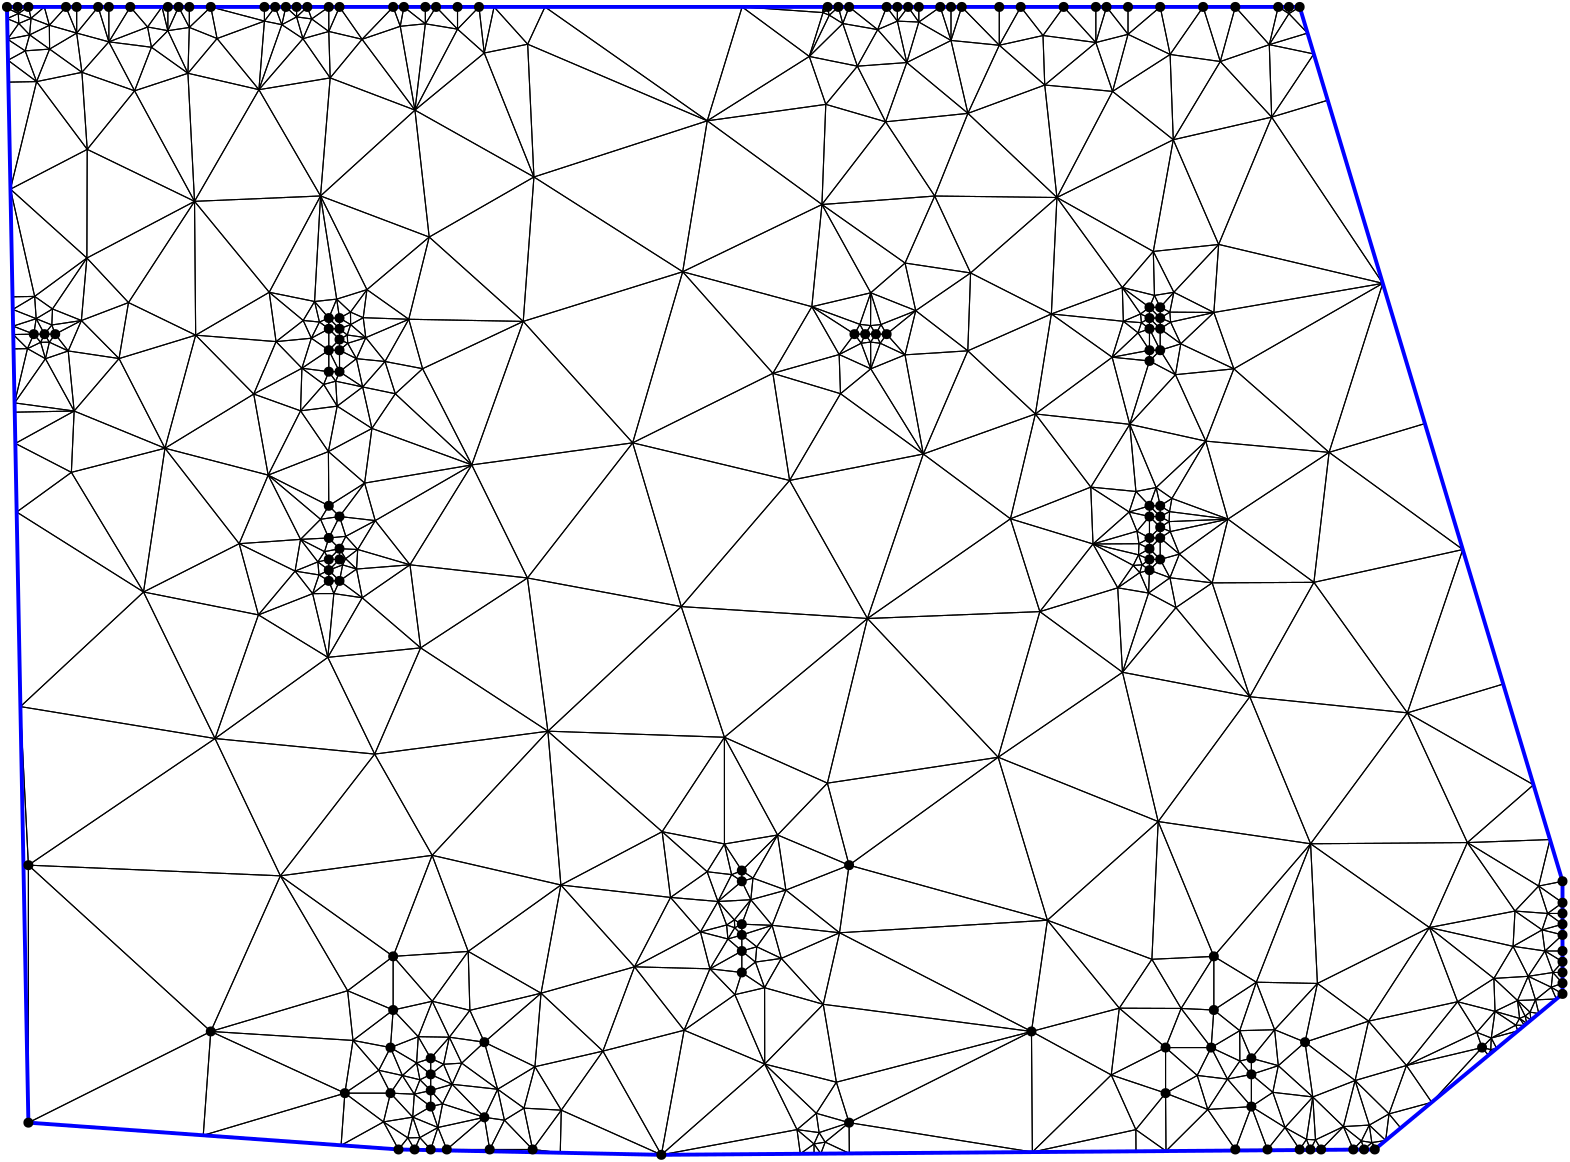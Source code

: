 <?xml version="1.0"?>
<!DOCTYPE ipe SYSTEM "ipe.dtd">
<ipe version="70218" creator="Ipe 7.2.24">
<info created="D:20221020151441" modified="D:20221020151441"/>
<ipestyle name="basic">
<symbol name="mark/disk(sx)" transformations="translations">
<path fill="sym-stroke">
0.6 0 0 0.6 0 0 e
</path>
</symbol>
<anglesize name="22.5 deg" value="22.5"/>
<anglesize name="30 deg" value="30"/>
<anglesize name="45 deg" value="45"/>
<anglesize name="60 deg" value="60"/>
<anglesize name="90 deg" value="90"/>
<arrowsize name="large" value="10"/>
<arrowsize name="small" value="5"/>
<arrowsize name="tiny" value="3"/>
<color name="blue" value="0 0 1"/>
<color name="gray" value="0.745"/>
<color name="green" value="0 1 0"/>
<color name="red" value="1 0 0"/>
<color name="pink" value="1 0.753 0.796"/>
<pen name="heavier" value="0.8"/>
<pen name="fat" value="1.4"/>
<pen name="ultrafat" value="2"/>
<gridsize name="16 pts (~6 mm)" value="16"/>
<gridsize name="32 pts (~12 mm)" value="32"/>
<gridsize name="4 pts" value="4"/>
<gridsize name="8 pts (~3 mm)" value="8"/>
<opacity name="10%" value="0.1"/>
<opacity name="25%" value="0.25"/>
<opacity name="50%" value="0.5"/>
<opacity name="75%" value="0.75"/>
<symbolsize name="large" value="5"/>
<symbolsize name="small" value="2"/>
<symbolsize name="tiny" value="1.1"/>
<textsize name="huge" value="\huge"/>
<textsize name="large" value="\large"/>
<textsize name="small" value="\small"/>
<textsize name="tiny" value="	iny"/>
<tiling name="falling" angle="-60" step="4" width="1"/>
<tiling name="rising" angle="30" step="4" width="1"/>
</ipestyle>
<page>
<layer name="hull"/>
<layer name="constraints"/>
<layer name="triangulation"/>
<layer name="obtuse"/>
<layer name="blub"/>
<layer name="problems"/>
<view layers="hull constraints triangulation obtuse blub" active="triangulation"/>
<path layer="triangulation" stroke="black">
135.724 530.759 m 
131.862 530.759 l 
</path>
<path layer="triangulation" stroke="black">
131.862 530.759 m 
131.862 526.897 l 
</path>
<path layer="triangulation" stroke="black">
131.862 526.897 m 
135.724 530.759 l 
</path>
<path layer="triangulation" stroke="black">
183.336 564.791 m 
144.766 558.25 l 
</path>
<path layer="triangulation" stroke="black">
144.766 558.25 m 
148.576 544.735 l 
</path>
<path layer="triangulation" stroke="black">
148.576 544.735 m 
183.336 564.791 l 
</path>
<path layer="triangulation" stroke="black">
28.1369 608.927 m 
31.2693 608.964 l 
</path>
<path layer="triangulation" stroke="black">
31.2693 608.964 m 
29.5172 611.862 l 
</path>
<path layer="triangulation" stroke="black">
29.5172 611.862 m 
28.1369 608.927 l 
</path>
<path layer="triangulation" stroke="black">
16.0014 729.581 m 
19.8621 729.655 l 
</path>
<path layer="triangulation" stroke="black">
19.8621 729.655 m 
16 729.655 l 
</path>
<path layer="triangulation" stroke="black">
16 729.655 m 
16.0014 729.581 l 
</path>
<path layer="triangulation" stroke="black">
431.172 606.069 m 
427.31 606.069 l 
</path>
<path layer="triangulation" stroke="black">
427.31 606.069 m 
427.31 602.207 l 
</path>
<path layer="triangulation" stroke="black">
427.31 602.207 m 
431.172 606.069 l 
</path>
<path layer="triangulation" stroke="black">
472.365 361.452 m 
483.31 356.966 l 
</path>
<path layer="triangulation" stroke="black">
483.31 356.966 m 
487.766 378.111 l 
</path>
<path layer="triangulation" stroke="black">
487.766 378.111 m 
472.365 361.452 l 
</path>
<path layer="triangulation" stroke="black">
485.243 318.171 m 
489.105 318.2 l 
</path>
<path layer="triangulation" stroke="black">
489.105 318.2 m 
489.103 318.345 l 
</path>
<path layer="triangulation" stroke="black">
489.103 318.345 m 
485.243 318.171 l 
</path>
<path layer="triangulation" stroke="black">
538.232 371.531 m 
551.303 379.925 l 
</path>
<path layer="triangulation" stroke="black">
551.303 379.925 m 
528.081 398.246 l 
</path>
<path layer="triangulation" stroke="black">
528.081 398.246 m 
538.232 371.531 l 
</path>
<path layer="triangulation" stroke="black">
162.085 329.989 m 
154.069 338.621 l 
</path>
<path layer="triangulation" stroke="black">
154.069 338.621 m 
151.566 328.275 l 
</path>
<path layer="triangulation" stroke="black">
151.566 328.275 m 
162.085 329.989 l 
</path>
<path layer="triangulation" stroke="black">
208.276 374.601 m 
187.862 356.966 l 
</path>
<path layer="triangulation" stroke="black">
187.862 356.966 m 
206.081 348.145 l 
</path>
<path layer="triangulation" stroke="black">
206.081 348.145 m 
208.276 374.601 l 
</path>
<path layer="triangulation" stroke="black">
176.283 341.805 m 
168.552 339.586 l 
</path>
<path layer="triangulation" stroke="black">
168.552 339.586 m 
172.831 334.776 l 
</path>
<path layer="triangulation" stroke="black">
172.831 334.776 m 
176.283 341.805 l 
</path>
<path layer="triangulation" stroke="black">
276.876 417.286 m 
271.963 407.616 l 
</path>
<path layer="triangulation" stroke="black">
271.963 407.616 m 
280.552 414.897 l 
</path>
<path layer="triangulation" stroke="black">
280.552 414.897 m 
276.876 417.286 l 
</path>
<path layer="triangulation" stroke="black">
422.809 540.921 m 
423.535 536.418 l 
</path>
<path layer="triangulation" stroke="black">
423.535 536.418 m 
427.31 538.483 l 
</path>
<path layer="triangulation" stroke="black">
427.31 538.483 m 
422.809 540.921 l 
</path>
<path layer="triangulation" stroke="black">
215.419 413.554 m 
254.892 409.08 l 
</path>
<path layer="triangulation" stroke="black">
254.892 409.08 m 
251.871 432.748 l 
</path>
<path layer="triangulation" stroke="black">
251.871 432.748 m 
215.419 413.554 l 
</path>
<path layer="triangulation" stroke="black">
40.1916 584.181 m 
38.0573 605.81 l 
</path>
<path layer="triangulation" stroke="black">
38.0573 605.81 m 
29.8586 603.014 l 
</path>
<path layer="triangulation" stroke="black">
29.8586 603.014 m 
40.1916 584.181 l 
</path>
<path layer="triangulation" stroke="black">
551.707 368.069 m 
551.303 379.925 l 
</path>
<path layer="triangulation" stroke="black">
551.303 379.925 m 
538.232 371.531 l 
</path>
<path layer="triangulation" stroke="black">
538.232 371.531 m 
551.707 368.069 l 
</path>
<path layer="triangulation" stroke="black">
148.385 460.681 m 
131.51 495.512 l 
</path>
<path layer="triangulation" stroke="black">
131.51 495.512 m 
90.9052 466.281 l 
</path>
<path layer="triangulation" stroke="black">
90.9052 466.281 m 
148.385 460.681 l 
</path>
<path layer="triangulation" stroke="black">
251.871 432.748 m 
274.305 428.331 l 
</path>
<path layer="triangulation" stroke="black">
274.305 428.331 m 
274.289 466.742 l 
</path>
<path layer="triangulation" stroke="black">
274.289 466.742 m 
251.871 432.748 l 
</path>
<path layer="triangulation" stroke="black">
108.69 729.655 m 
108.69 724.561 l 
</path>
<path layer="triangulation" stroke="black">
108.69 724.561 m 
112.552 729.655 l 
</path>
<path layer="triangulation" stroke="black">
112.552 729.655 m 
108.69 729.655 l 
</path>
<path layer="triangulation" stroke="black">
336.552 724.542 m 
344.276 724.225 l 
</path>
<path layer="triangulation" stroke="black">
344.276 724.225 m 
340.414 729.655 l 
</path>
<path layer="triangulation" stroke="black">
340.414 729.655 m 
336.552 724.542 l 
</path>
<path layer="triangulation" stroke="black">
29.4541 729.655 m 
24.6777 725.564 l 
</path>
<path layer="triangulation" stroke="black">
24.6777 725.564 m 
31.2682 723.055 l 
</path>
<path layer="triangulation" stroke="black">
31.2682 723.055 m 
29.4541 729.655 l 
</path>
<path layer="triangulation" stroke="black">
91.6377 718.29 m 
106.711 699.873 l 
</path>
<path layer="triangulation" stroke="black">
106.711 699.873 m 
108.69 724.561 l 
</path>
<path layer="triangulation" stroke="black">
108.69 724.561 m 
91.6377 718.29 l 
</path>
<path layer="triangulation" stroke="black">
16.0014 729.581 m 
16.0079 729.247 l 
</path>
<path layer="triangulation" stroke="black">
16.0079 729.247 m 
19.8621 729.655 l 
</path>
<path layer="triangulation" stroke="black">
19.8621 729.655 m 
16.0014 729.581 l 
</path>
<path layer="triangulation" stroke="black">
158.351 344.966 m 
149.866 346.849 l 
</path>
<path layer="triangulation" stroke="black">
149.866 346.849 m 
154.069 338.621 l 
</path>
<path layer="triangulation" stroke="black">
154.069 338.621 m 
158.351 344.966 l 
</path>
<path layer="triangulation" stroke="black">
125.698 725.338 m 
131.862 720.826 l 
</path>
<path layer="triangulation" stroke="black">
131.862 720.826 m 
131.862 729.655 l 
</path>
<path layer="triangulation" stroke="black">
131.862 729.655 m 
125.698 725.338 l 
</path>
<path layer="triangulation" stroke="black">
120.276 726.073 m 
120.276 729.655 l 
</path>
<path layer="triangulation" stroke="black">
120.276 729.655 m 
116.414 729.655 l 
</path>
<path layer="triangulation" stroke="black">
116.414 729.655 m 
120.276 726.073 l 
</path>
<path layer="triangulation" stroke="black">
122.557 718.225 m 
125.698 725.338 l 
</path>
<path layer="triangulation" stroke="black">
125.698 725.338 m 
120.276 726.073 l 
</path>
<path layer="triangulation" stroke="black">
120.276 726.073 m 
122.557 718.225 l 
</path>
<path layer="triangulation" stroke="black">
125.698 725.338 m 
131.862 729.655 l 
</path>
<path layer="triangulation" stroke="black">
131.862 729.655 m 
124.138 729.655 l 
</path>
<path layer="triangulation" stroke="black">
124.138 729.655 m 
125.698 725.338 l 
</path>
<path layer="triangulation" stroke="black">
343.164 620.315 m 
332.69 611.862 l 
</path>
<path layer="triangulation" stroke="black">
332.69 611.862 m 
339.303 604.418 l 
</path>
<path layer="triangulation" stroke="black">
339.303 604.418 m 
343.164 620.315 l 
</path>
<path layer="triangulation" stroke="black">
431.172 538.483 m 
431.172 530.759 l 
</path>
<path layer="triangulation" stroke="black">
431.172 530.759 m 
438.082 532.686 l 
</path>
<path layer="triangulation" stroke="black">
438.082 532.686 m 
431.172 538.483 l 
</path>
<path layer="triangulation" stroke="black">
309.4 658.537 m 
268.11 688.66 l 
</path>
<path layer="triangulation" stroke="black">
268.11 688.66 m 
259.269 634.331 l 
</path>
<path layer="triangulation" stroke="black">
259.269 634.331 m 
309.4 658.537 l 
</path>
<path layer="triangulation" stroke="black">
128.494 616.226 m 
131.862 617.655 l 
</path>
<path layer="triangulation" stroke="black">
131.862 617.655 m 
126.747 623.617 l 
</path>
<path layer="triangulation" stroke="black">
126.747 623.617 m 
128.494 616.226 l 
</path>
<path layer="triangulation" stroke="black">
280.552 395.586 m 
291.459 399.041 l 
</path>
<path layer="triangulation" stroke="black">
291.459 399.041 m 
280.552 399.448 l 
</path>
<path layer="triangulation" stroke="black">
280.552 399.448 m 
280.552 395.586 l 
</path>
<path layer="triangulation" stroke="black">
431.172 617.655 m 
431.172 613.793 l 
</path>
<path layer="triangulation" stroke="black">
431.172 613.793 m 
434.918 616.196 l 
</path>
<path layer="triangulation" stroke="black">
434.918 616.196 m 
431.172 617.655 l 
</path>
<path layer="triangulation" stroke="black">
427.31 530.759 m 
427.31 526.897 l 
</path>
<path layer="triangulation" stroke="black">
427.31 526.897 m 
431.172 530.759 l 
</path>
<path layer="triangulation" stroke="black">
431.172 530.759 m 
427.31 530.759 l 
</path>
<path layer="triangulation" stroke="black">
497.129 326.577 m 
501.336 343.172 l 
</path>
<path layer="triangulation" stroke="black">
501.336 343.172 m 
486.106 337.249 l 
</path>
<path layer="triangulation" stroke="black">
486.106 337.249 m 
497.129 326.577 l 
</path>
<path layer="triangulation" stroke="black">
420.207 579.398 m 
413.881 603.547 l 
</path>
<path layer="triangulation" stroke="black">
413.881 603.547 m 
386.232 583.13 l 
</path>
<path layer="triangulation" stroke="black">
386.232 583.13 m 
420.207 579.398 l 
</path>
<path layer="triangulation" stroke="black">
323.537 608.589 m 
326.98 599.378 l 
</path>
<path layer="triangulation" stroke="black">
326.98 599.378 m 
326.918 609.01 l 
</path>
<path layer="triangulation" stroke="black">
326.918 609.01 m 
323.537 608.589 l 
</path>
<path layer="triangulation" stroke="black">
487.766 378.111 m 
465.779 378.563 l 
</path>
<path layer="triangulation" stroke="black">
465.779 378.563 m 
472.365 361.452 l 
</path>
<path layer="triangulation" stroke="black">
472.365 361.452 m 
487.766 378.111 l 
</path>
<path layer="triangulation" stroke="black">
280.552 389.793 m 
285.931 391.315 l 
</path>
<path layer="triangulation" stroke="black">
285.931 391.315 m 
280.552 395.586 l 
</path>
<path layer="triangulation" stroke="black">
280.552 395.586 m 
280.552 389.793 l 
</path>
<path layer="triangulation" stroke="black">
433.103 338.621 m 
433.26 317.78 l 
</path>
<path layer="triangulation" stroke="black">
433.26 317.78 m 
448.299 332.737 l 
</path>
<path layer="triangulation" stroke="black">
448.299 332.737 m 
433.103 338.621 l 
</path>
<path layer="triangulation" stroke="black">
151.566 328.275 m 
137.655 338.621 l 
</path>
<path layer="triangulation" stroke="black">
137.655 338.621 m 
136.294 319.843 l 
</path>
<path layer="triangulation" stroke="black">
136.294 319.843 m 
151.566 328.275 l 
</path>
<path layer="triangulation" stroke="black">
483.825 321.977 m 
486.106 337.249 l 
</path>
<path layer="triangulation" stroke="black">
486.106 337.249 m 
476.103 326.25 l 
</path>
<path layer="triangulation" stroke="black">
476.103 326.25 m 
483.825 321.977 l 
</path>
<path layer="triangulation" stroke="black">
464 333.793 m 
458.207 318.345 l 
</path>
<path layer="triangulation" stroke="black">
458.207 318.345 m 
469.793 318.345 l 
</path>
<path layer="triangulation" stroke="black">
469.793 318.345 m 
464 333.793 l 
</path>
<path layer="triangulation" stroke="black">
89.3793 360.828 m 
23.7241 328 l 
</path>
<path layer="triangulation" stroke="black">
23.7241 328 m 
86.67 323.439 l 
</path>
<path layer="triangulation" stroke="black">
86.67 323.439 m 
89.3793 360.828 l 
</path>
<path layer="triangulation" stroke="black">
208.276 374.601 m 
206.081 348.145 l 
</path>
<path layer="triangulation" stroke="black">
206.081 348.145 m 
230.548 353.758 l 
</path>
<path layer="triangulation" stroke="black">
230.548 353.758 m 
208.276 374.601 l 
</path>
<path layer="triangulation" stroke="black">
162.085 329.989 m 
168.552 333.793 l 
</path>
<path layer="triangulation" stroke="black">
168.552 333.793 m 
162.643 338.256 l 
</path>
<path layer="triangulation" stroke="black">
162.643 338.256 m 
162.085 329.989 l 
</path>
<path layer="triangulation" stroke="black">
138.645 375.499 m 
140.577 357.599 l 
</path>
<path layer="triangulation" stroke="black">
140.577 357.599 m 
155.034 368.552 l 
</path>
<path layer="triangulation" stroke="black">
155.034 368.552 m 
138.645 375.499 l 
</path>
<path layer="triangulation" stroke="black">
155.034 368.552 m 
140.577 357.599 l 
</path>
<path layer="triangulation" stroke="black">
140.577 357.599 m 
154.069 355.034 l 
</path>
<path layer="triangulation" stroke="black">
154.069 355.034 m 
155.034 368.552 l 
</path>
<path layer="triangulation" stroke="black">
151.566 328.275 m 
156.966 318.345 l 
</path>
<path layer="triangulation" stroke="black">
156.966 318.345 m 
160.318 322.523 l 
</path>
<path layer="triangulation" stroke="black">
160.318 322.523 m 
151.566 328.275 l 
</path>
<path layer="triangulation" stroke="black">
162.085 329.989 m 
160.318 322.523 l 
</path>
<path layer="triangulation" stroke="black">
160.318 322.523 m 
164.635 322.614 l 
</path>
<path layer="triangulation" stroke="black">
164.635 322.614 m 
162.085 329.989 l 
</path>
<path layer="triangulation" stroke="black">
176.283 341.805 m 
173.189 349.023 l 
</path>
<path layer="triangulation" stroke="black">
173.189 349.023 m 
168.552 345.379 l 
</path>
<path layer="triangulation" stroke="black">
168.552 345.379 m 
176.283 341.805 l 
</path>
<path layer="triangulation" stroke="black">
163.473 349.493 m 
158.351 344.966 l 
</path>
<path layer="triangulation" stroke="black">
158.351 344.966 m 
164.679 343.434 l 
</path>
<path layer="triangulation" stroke="black">
164.679 343.434 m 
163.473 349.493 l 
</path>
<path layer="triangulation" stroke="black">
154.069 355.034 m 
149.866 346.849 l 
</path>
<path layer="triangulation" stroke="black">
149.866 346.849 m 
158.351 344.966 l 
</path>
<path layer="triangulation" stroke="black">
158.351 344.966 m 
154.069 355.034 l 
</path>
<path layer="triangulation" stroke="black">
413.545 345.179 m 
385.154 317.418 l 
</path>
<path layer="triangulation" stroke="black">
385.154 317.418 m 
422.399 325.485 l 
</path>
<path layer="triangulation" stroke="black">
422.399 325.485 m 
413.545 345.179 l 
</path>
<path layer="triangulation" stroke="black">
164.679 343.434 m 
168.552 339.586 l 
</path>
<path layer="triangulation" stroke="black">
168.552 339.586 m 
168.552 345.379 l 
</path>
<path layer="triangulation" stroke="black">
168.552 345.379 m 
164.679 343.434 l 
</path>
<path layer="triangulation" stroke="black">
189.793 318.345 m 
187.862 329.931 l 
</path>
<path layer="triangulation" stroke="black">
187.862 329.931 m 
174.345 318.345 l 
</path>
<path layer="triangulation" stroke="black">
174.345 318.345 m 
189.793 318.345 l 
</path>
<path layer="triangulation" stroke="black">
174.338 317.99 m 
174.345 318.345 l 
</path>
<path layer="triangulation" stroke="black">
174.345 318.345 m 
168.552 318.345 l 
</path>
<path layer="triangulation" stroke="black">
168.552 318.345 m 
174.338 317.99 l 
</path>
<path layer="triangulation" stroke="black">
168.547 318.108 m 
162.759 318.345 l 
</path>
<path layer="triangulation" stroke="black">
162.759 318.345 m 
162.756 318.227 l 
</path>
<path layer="triangulation" stroke="black">
162.756 318.227 m 
168.547 318.108 l 
</path>
<path layer="triangulation" stroke="black">
168.552 318.345 m 
162.759 318.345 l 
</path>
<path layer="triangulation" stroke="black">
162.759 318.345 m 
168.547 318.108 l 
</path>
<path layer="triangulation" stroke="black">
168.547 318.108 m 
168.552 318.345 l 
</path>
<path layer="triangulation" stroke="black">
215.563 332.494 m 
205.241 318.345 l 
</path>
<path layer="triangulation" stroke="black">
205.241 318.345 m 
215.191 317.157 l 
</path>
<path layer="triangulation" stroke="black">
215.191 317.157 m 
215.563 332.494 l 
</path>
<path layer="triangulation" stroke="black">
172.831 334.776 m 
168.552 339.586 l 
</path>
<path layer="triangulation" stroke="black">
168.552 339.586 m 
168.552 333.793 l 
</path>
<path layer="triangulation" stroke="black">
168.552 333.793 m 
172.831 334.776 l 
</path>
<path layer="triangulation" stroke="black">
189.779 317.675 m 
189.793 318.345 l 
</path>
<path layer="triangulation" stroke="black">
189.793 318.345 m 
174.345 318.345 l 
</path>
<path layer="triangulation" stroke="black">
174.345 318.345 m 
189.779 317.675 l 
</path>
<path layer="triangulation" stroke="black">
202.125 333.22 m 
215.563 332.494 l 
</path>
<path layer="triangulation" stroke="black">
215.563 332.494 m 
206.081 348.145 l 
</path>
<path layer="triangulation" stroke="black">
206.081 348.145 m 
202.125 333.22 l 
</path>
<path layer="triangulation" stroke="black">
205.241 318.345 m 
202.125 333.22 l 
</path>
<path layer="triangulation" stroke="black">
202.125 333.22 m 
195.09 328.887 l 
</path>
<path layer="triangulation" stroke="black">
195.09 328.887 m 
205.241 318.345 l 
</path>
<path layer="triangulation" stroke="black">
176.283 341.805 m 
168.552 345.379 l 
</path>
<path layer="triangulation" stroke="black">
168.552 345.379 m 
168.552 339.586 l 
</path>
<path layer="triangulation" stroke="black">
168.552 339.586 m 
176.283 341.805 l 
</path>
<path layer="triangulation" stroke="black">
171.151 326.261 m 
168.552 333.793 l 
</path>
<path layer="triangulation" stroke="black">
168.552 333.793 m 
162.085 329.989 l 
</path>
<path layer="triangulation" stroke="black">
162.085 329.989 m 
171.151 326.261 l 
</path>
<path layer="triangulation" stroke="black">
171.151 326.261 m 
187.862 329.931 l 
</path>
<path layer="triangulation" stroke="black">
187.862 329.931 m 
172.831 334.776 l 
</path>
<path layer="triangulation" stroke="black">
172.831 334.776 m 
171.151 326.261 l 
</path>
<path layer="triangulation" stroke="black">
149.866 346.849 m 
154.069 355.034 l 
</path>
<path layer="triangulation" stroke="black">
154.069 355.034 m 
140.577 357.599 l 
</path>
<path layer="triangulation" stroke="black">
140.577 357.599 m 
149.866 346.849 l 
</path>
<path layer="triangulation" stroke="black">
182.656 368.434 m 
187.862 356.966 l 
</path>
<path layer="triangulation" stroke="black">
187.862 356.966 m 
208.276 374.601 l 
</path>
<path layer="triangulation" stroke="black">
208.276 374.601 m 
182.656 368.434 l 
</path>
<path layer="triangulation" stroke="black">
114.442 416.857 m 
89.3793 360.828 l 
</path>
<path layer="triangulation" stroke="black">
89.3793 360.828 m 
138.645 375.499 l 
</path>
<path layer="triangulation" stroke="black">
138.645 375.499 m 
114.442 416.857 l 
</path>
<path layer="triangulation" stroke="black">
154.069 355.034 m 
163.473 349.493 l 
</path>
<path layer="triangulation" stroke="black">
163.473 349.493 m 
164.072 358.947 l 
</path>
<path layer="triangulation" stroke="black">
164.072 358.947 m 
154.069 355.034 l 
</path>
<path layer="triangulation" stroke="black">
169.071 424.242 m 
148.385 460.681 l 
</path>
<path layer="triangulation" stroke="black">
148.385 460.681 m 
114.442 416.857 l 
</path>
<path layer="triangulation" stroke="black">
114.442 416.857 m 
169.071 424.242 l 
</path>
<path layer="triangulation" stroke="black">
175.259 358.764 m 
164.072 358.947 l 
</path>
<path layer="triangulation" stroke="black">
164.072 358.947 m 
168.552 351.172 l 
</path>
<path layer="triangulation" stroke="black">
168.552 351.172 m 
175.259 358.764 l 
</path>
<path layer="triangulation" stroke="black">
278.01 398.172 m 
275.083 399.161 l 
</path>
<path layer="triangulation" stroke="black">
275.083 399.161 m 
275.547 394.113 l 
</path>
<path layer="triangulation" stroke="black">
275.547 394.113 m 
278.01 398.172 l 
</path>
<path layer="triangulation" stroke="black">
285.459 385.808 m 
280.552 389.793 l 
</path>
<path layer="triangulation" stroke="black">
280.552 389.793 m 
280.552 382.069 l 
</path>
<path layer="triangulation" stroke="black">
280.552 382.069 m 
285.459 385.808 l 
</path>
<path layer="triangulation" stroke="black">
422.436 555.223 m 
419.992 547.836 l 
</path>
<path layer="triangulation" stroke="black">
419.992 547.836 m 
427.31 550.069 l 
</path>
<path layer="triangulation" stroke="black">
427.31 550.069 m 
422.436 555.223 l 
</path>
<path layer="triangulation" stroke="black">
141.858 527.307 m 
161.094 528.83 l 
</path>
<path layer="triangulation" stroke="black">
161.094 528.83 m 
142.273 534.34 l 
</path>
<path layer="triangulation" stroke="black">
142.273 534.34 m 
141.858 527.307 l 
</path>
<path layer="triangulation" stroke="black">
276.876 417.286 m 
280.552 414.897 l 
</path>
<path layer="triangulation" stroke="black">
280.552 414.897 m 
280.552 418.759 l 
</path>
<path layer="triangulation" stroke="black">
280.552 418.759 m 
276.876 417.286 l 
</path>
<path layer="triangulation" stroke="black">
455.379 343.686 m 
444.502 344.994 l 
</path>
<path layer="triangulation" stroke="black">
444.502 344.994 m 
448.299 332.737 l 
</path>
<path layer="triangulation" stroke="black">
448.299 332.737 m 
455.379 343.686 l 
</path>
<path layer="triangulation" stroke="black">
230.548 353.758 m 
206.081 348.145 l 
</path>
<path layer="triangulation" stroke="black">
206.081 348.145 m 
215.563 332.494 l 
</path>
<path layer="triangulation" stroke="black">
215.563 332.494 m 
230.548 353.758 l 
</path>
<path layer="triangulation" stroke="black">
285.459 385.808 m 
280.552 382.069 l 
</path>
<path layer="triangulation" stroke="black">
280.552 382.069 m 
288.753 376.579 l 
</path>
<path layer="triangulation" stroke="black">
288.753 376.579 m 
285.459 385.808 l 
</path>
<path layer="triangulation" stroke="black">
148.576 544.735 m 
144.766 558.25 l 
</path>
<path layer="triangulation" stroke="black">
144.766 558.25 m 
135.724 546.207 l 
</path>
<path layer="triangulation" stroke="black">
135.724 546.207 m 
148.576 544.735 l 
</path>
<path layer="triangulation" stroke="black">
135.724 534.621 m 
131.862 530.759 l 
</path>
<path layer="triangulation" stroke="black">
131.862 530.759 m 
135.724 530.759 l 
</path>
<path layer="triangulation" stroke="black">
135.724 530.759 m 
135.724 534.621 l 
</path>
<path layer="triangulation" stroke="black">
137.989 539.086 m 
131.862 538.483 l 
</path>
<path layer="triangulation" stroke="black">
131.862 538.483 m 
135.724 534.621 l 
</path>
<path layer="triangulation" stroke="black">
135.724 534.621 m 
137.989 539.086 l 
</path>
<path layer="triangulation" stroke="black">
110.042 561.118 m 
131.862 550.069 l 
</path>
<path layer="triangulation" stroke="black">
131.862 550.069 m 
131.728 569.589 l 
</path>
<path layer="triangulation" stroke="black">
131.728 569.589 m 
110.042 561.118 l 
</path>
<path layer="triangulation" stroke="black">
136.839 528.791 m 
131.862 526.897 l 
</path>
<path layer="triangulation" stroke="black">
131.862 526.897 m 
135.724 523.034 l 
</path>
<path layer="triangulation" stroke="black">
135.724 523.034 m 
136.839 528.791 l 
</path>
<path layer="triangulation" stroke="black">
127.932 529.878 m 
131.862 530.759 l 
</path>
<path layer="triangulation" stroke="black">
131.862 530.759 m 
130.34 533.561 l 
</path>
<path layer="triangulation" stroke="black">
130.34 533.561 m 
127.932 529.878 l 
</path>
<path layer="triangulation" stroke="black">
114.442 416.857 m 
23.7241 420.69 l 
</path>
<path layer="triangulation" stroke="black">
23.7241 420.69 m 
89.3793 360.828 l 
</path>
<path layer="triangulation" stroke="black">
89.3793 360.828 m 
114.442 416.857 l 
</path>
<path layer="triangulation" stroke="black">
140.577 357.599 m 
89.3793 360.828 l 
</path>
<path layer="triangulation" stroke="black">
89.3793 360.828 m 
137.655 338.621 l 
</path>
<path layer="triangulation" stroke="black">
137.655 338.621 m 
140.577 357.599 l 
</path>
<path layer="triangulation" stroke="black">
23.7241 420.69 m 
23.7241 328 l 
</path>
<path layer="triangulation" stroke="black">
23.7241 328 m 
89.3793 360.828 l 
</path>
<path layer="triangulation" stroke="black">
89.3793 360.828 m 
23.7241 420.69 l 
</path>
<path layer="triangulation" stroke="black">
135.724 523.034 m 
131.862 526.897 l 
</path>
<path layer="triangulation" stroke="black">
131.862 526.897 m 
131.862 523.034 l 
</path>
<path layer="triangulation" stroke="black">
131.862 523.034 m 
135.724 523.034 l 
</path>
<path layer="triangulation" stroke="black">
128.891 545.21 m 
131.862 538.483 l 
</path>
<path layer="triangulation" stroke="black">
131.862 538.483 m 
135.724 546.207 l 
</path>
<path layer="triangulation" stroke="black">
135.724 546.207 m 
128.891 545.21 l 
</path>
<path layer="triangulation" stroke="black">
135.724 534.621 m 
131.862 538.483 l 
</path>
<path layer="triangulation" stroke="black">
131.862 538.483 m 
130.34 533.561 l 
</path>
<path layer="triangulation" stroke="black">
130.34 533.561 m 
135.724 534.621 l 
</path>
<path layer="triangulation" stroke="black">
131.862 613.793 m 
128.494 616.226 l 
</path>
<path layer="triangulation" stroke="black">
128.494 616.226 m 
125.582 610.399 l 
</path>
<path layer="triangulation" stroke="black">
125.582 610.399 m 
131.862 613.793 l 
</path>
<path layer="triangulation" stroke="black">
32.1587 615.166 m 
26.519 617.434 l 
</path>
<path layer="triangulation" stroke="black">
26.519 617.434 m 
29.5172 611.862 l 
</path>
<path layer="triangulation" stroke="black">
29.5172 611.862 m 
32.1587 615.166 l 
</path>
<path layer="triangulation" stroke="black">
18.268 611.72 m 
23.3929 606.649 l 
</path>
<path layer="triangulation" stroke="black">
23.3929 606.649 m 
25.6552 611.862 l 
</path>
<path layer="triangulation" stroke="black">
25.6552 611.862 m 
18.268 611.72 l 
</path>
<path layer="triangulation" stroke="black">
44.7738 639.265 m 
83.5299 659.672 l 
</path>
<path layer="triangulation" stroke="black">
83.5299 659.672 m 
44.896 678.38 l 
</path>
<path layer="triangulation" stroke="black">
44.896 678.38 m 
44.7738 639.265 l 
</path>
<path layer="triangulation" stroke="black">
52.6897 717.087 m 
52.6897 729.655 l 
</path>
<path layer="triangulation" stroke="black">
52.6897 729.655 m 
48.8276 729.655 l 
</path>
<path layer="triangulation" stroke="black">
48.8276 729.655 m 
52.6897 717.087 l 
</path>
<path layer="triangulation" stroke="black">
42.7967 616.772 m 
56.353 603.075 l 
</path>
<path layer="triangulation" stroke="black">
56.353 603.075 m 
59.758 623.23 l 
</path>
<path layer="triangulation" stroke="black">
59.758 623.23 m 
42.7967 616.772 l 
</path>
<path layer="triangulation" stroke="black">
77.7931 729.655 m 
73.931 729.655 l 
</path>
<path layer="triangulation" stroke="black">
73.931 729.655 m 
73.931 721.112 l 
</path>
<path layer="triangulation" stroke="black">
73.931 721.112 m 
77.7931 729.655 l 
</path>
<path layer="triangulation" stroke="black">
41.1034 720.246 m 
48.8276 729.655 l 
</path>
<path layer="triangulation" stroke="black">
48.8276 729.655 m 
41.1034 729.655 l 
</path>
<path layer="triangulation" stroke="black">
41.1034 729.655 m 
41.1034 720.246 l 
</path>
<path layer="triangulation" stroke="black">
41.1034 720.246 m 
52.6897 717.087 l 
</path>
<path layer="triangulation" stroke="black">
52.6897 717.087 m 
48.8276 729.655 l 
</path>
<path layer="triangulation" stroke="black">
48.8276 729.655 m 
41.1034 720.246 l 
</path>
<path layer="triangulation" stroke="black">
21.9423 420.655 m 
23.7241 328 l 
</path>
<path layer="triangulation" stroke="black">
23.7241 328 m 
23.7241 420.69 l 
</path>
<path layer="triangulation" stroke="black">
23.7241 420.69 m 
21.9423 420.655 l 
</path>
<path layer="triangulation" stroke="black">
20.0911 727.287 m 
23.7241 729.655 l 
</path>
<path layer="triangulation" stroke="black">
23.7241 729.655 m 
19.8621 729.655 l 
</path>
<path layer="triangulation" stroke="black">
19.8621 729.655 m 
20.0911 727.287 l 
</path>
<path layer="triangulation" stroke="black">
52.6897 717.087 m 
68.0293 715.145 l 
</path>
<path layer="triangulation" stroke="black">
68.0293 715.145 m 
66.6321 722.433 l 
</path>
<path layer="triangulation" stroke="black">
66.6321 722.433 m 
52.6897 717.087 l 
</path>
<path layer="triangulation" stroke="black">
120.276 726.073 m 
124.138 729.655 l 
</path>
<path layer="triangulation" stroke="black">
124.138 729.655 m 
120.276 729.655 l 
</path>
<path layer="triangulation" stroke="black">
120.276 729.655 m 
120.276 726.073 l 
</path>
<path layer="triangulation" stroke="black">
108.69 724.561 m 
89.3793 729.655 l 
</path>
<path layer="triangulation" stroke="black">
89.3793 729.655 m 
91.6377 718.29 l 
</path>
<path layer="triangulation" stroke="black">
91.6377 718.29 m 
108.69 724.561 l 
</path>
<path layer="triangulation" stroke="black">
71.8147 729.655 m 
60.4138 729.655 l 
</path>
<path layer="triangulation" stroke="black">
60.4138 729.655 m 
66.6321 722.433 l 
</path>
<path layer="triangulation" stroke="black">
66.6321 722.433 m 
71.8147 729.655 l 
</path>
<path layer="triangulation" stroke="black">
81.6552 722.281 m 
89.3793 729.655 l 
</path>
<path layer="triangulation" stroke="black">
89.3793 729.655 m 
81.6552 729.655 l 
</path>
<path layer="triangulation" stroke="black">
81.6552 729.655 m 
81.6552 722.281 l 
</path>
<path layer="triangulation" stroke="black">
143.84 718.014 m 
155.034 729.655 l 
</path>
<path layer="triangulation" stroke="black">
155.034 729.655 m 
135.724 729.655 l 
</path>
<path layer="triangulation" stroke="black">
135.724 729.655 m 
143.84 718.014 l 
</path>
<path layer="triangulation" stroke="black">
131.862 606.069 m 
131.862 598.345 l 
</path>
<path layer="triangulation" stroke="black">
131.862 598.345 m 
135.724 598.345 l 
</path>
<path layer="triangulation" stroke="black">
135.724 598.345 m 
131.862 606.069 l 
</path>
<path layer="triangulation" stroke="black">
128.494 616.226 m 
122.652 616.784 l 
</path>
<path layer="triangulation" stroke="black">
122.652 616.784 m 
125.582 610.399 l 
</path>
<path layer="triangulation" stroke="black">
125.582 610.399 m 
128.494 616.226 l 
</path>
<path layer="triangulation" stroke="black">
135.724 617.655 m 
139.676 619.8 l 
</path>
<path layer="triangulation" stroke="black">
139.676 619.8 m 
134.708 624.472 l 
</path>
<path layer="triangulation" stroke="black">
134.708 624.472 m 
135.724 617.655 l 
</path>
<path layer="triangulation" stroke="black">
108.69 724.561 m 
114.955 723.263 l 
</path>
<path layer="triangulation" stroke="black">
114.955 723.263 m 
112.552 729.655 l 
</path>
<path layer="triangulation" stroke="black">
112.552 729.655 m 
108.69 724.561 l 
</path>
<path layer="triangulation" stroke="black">
328.828 611.862 m 
330.636 615.321 l 
</path>
<path layer="triangulation" stroke="black">
330.636 615.321 m 
326.899 614.948 l 
</path>
<path layer="triangulation" stroke="black">
326.899 614.948 m 
328.828 611.862 l 
</path>
<path layer="triangulation" stroke="black">
160.657 617.218 m 
145.186 610.611 l 
</path>
<path layer="triangulation" stroke="black">
145.186 610.611 m 
152.104 602.012 l 
</path>
<path layer="triangulation" stroke="black">
152.104 602.012 m 
160.657 617.218 l 
</path>
<path layer="triangulation" stroke="black">
158.897 729.655 m 
155.034 729.655 l 
</path>
<path layer="triangulation" stroke="black">
155.034 729.655 m 
157.591 722.691 l 
</path>
<path layer="triangulation" stroke="black">
157.591 722.691 m 
158.897 729.655 l 
</path>
<path layer="triangulation" stroke="black">
166.621 723.587 m 
158.897 729.655 l 
</path>
<path layer="triangulation" stroke="black">
158.897 729.655 m 
157.591 722.691 l 
</path>
<path layer="triangulation" stroke="black">
157.591 722.691 m 
166.621 723.587 l 
</path>
<path layer="triangulation" stroke="black">
166.621 723.587 m 
166.621 729.655 l 
</path>
<path layer="triangulation" stroke="black">
166.621 729.655 m 
158.897 729.655 l 
</path>
<path layer="triangulation" stroke="black">
158.897 729.655 m 
166.621 723.587 l 
</path>
<path layer="triangulation" stroke="black">
152.104 602.012 m 
144.051 592.85 l 
</path>
<path layer="triangulation" stroke="black">
144.051 592.85 m 
155.807 590.396 l 
</path>
<path layer="triangulation" stroke="black">
155.807 590.396 m 
152.104 602.012 l 
</path>
<path layer="triangulation" stroke="black">
135.724 613.793 m 
131.862 617.655 l 
</path>
<path layer="triangulation" stroke="black">
131.862 617.655 m 
131.862 613.793 l 
</path>
<path layer="triangulation" stroke="black">
131.862 613.793 m 
135.724 613.793 l 
</path>
<path layer="triangulation" stroke="black">
144.051 592.85 m 
141.813 603.035 l 
</path>
<path layer="triangulation" stroke="black">
141.813 603.035 m 
135.724 598.345 l 
</path>
<path layer="triangulation" stroke="black">
135.724 598.345 m 
144.051 592.85 l 
</path>
<path layer="triangulation" stroke="black">
135.724 617.655 m 
131.862 617.655 l 
</path>
<path layer="triangulation" stroke="black">
131.862 617.655 m 
135.724 613.793 l 
</path>
<path layer="triangulation" stroke="black">
135.724 613.793 m 
135.724 617.655 l 
</path>
<path layer="triangulation" stroke="black">
135.724 609.931 m 
131.862 613.793 l 
</path>
<path layer="triangulation" stroke="black">
131.862 613.793 m 
131.862 606.069 l 
</path>
<path layer="triangulation" stroke="black">
131.862 606.069 m 
135.724 609.931 l 
</path>
<path layer="triangulation" stroke="black">
135.724 609.931 m 
135.724 613.793 l 
</path>
<path layer="triangulation" stroke="black">
135.724 613.793 m 
131.862 613.793 l 
</path>
<path layer="triangulation" stroke="black">
131.862 613.793 m 
135.724 609.931 l 
</path>
<path layer="triangulation" stroke="black">
143.898 516.954 m 
135.724 523.034 l 
</path>
<path layer="triangulation" stroke="black">
135.724 523.034 m 
133.682 518.462 l 
</path>
<path layer="triangulation" stroke="black">
133.682 518.462 m 
143.898 516.954 l 
</path>
<path layer="triangulation" stroke="black">
147.389 577.92 m 
155.807 590.396 l 
</path>
<path layer="triangulation" stroke="black">
155.807 590.396 m 
144.051 592.85 l 
</path>
<path layer="triangulation" stroke="black">
144.051 592.85 m 
147.389 577.92 l 
</path>
<path layer="triangulation" stroke="black">
135.724 546.207 m 
131.862 550.069 l 
</path>
<path layer="triangulation" stroke="black">
131.862 550.069 m 
128.891 545.21 l 
</path>
<path layer="triangulation" stroke="black">
128.891 545.21 m 
135.724 546.207 l 
</path>
<path layer="triangulation" stroke="black">
135.724 546.207 m 
144.766 558.25 l 
</path>
<path layer="triangulation" stroke="black">
144.766 558.25 m 
131.862 550.069 l 
</path>
<path layer="triangulation" stroke="black">
131.862 550.069 m 
135.724 546.207 l 
</path>
<path layer="triangulation" stroke="black">
309.947 729.655 m 
309.783 727.622 l 
</path>
<path layer="triangulation" stroke="black">
309.783 727.622 m 
311.448 728.773 l 
</path>
<path layer="triangulation" stroke="black">
311.448 728.773 m 
309.947 729.655 l 
</path>
<path layer="triangulation" stroke="black">
135.724 609.931 m 
131.862 606.069 l 
</path>
<path layer="triangulation" stroke="black">
131.862 606.069 m 
135.724 606.069 l 
</path>
<path layer="triangulation" stroke="black">
135.724 606.069 m 
135.724 609.931 l 
</path>
<path layer="triangulation" stroke="black">
201.864 616.451 m 
241.26 572.735 l 
</path>
<path layer="triangulation" stroke="black">
241.26 572.735 m 
259.269 634.331 l 
</path>
<path layer="triangulation" stroke="black">
259.269 634.331 m 
201.864 616.451 l 
</path>
<path layer="triangulation" stroke="black">
135.724 606.069 m 
131.862 606.069 l 
</path>
<path layer="triangulation" stroke="black">
131.862 606.069 m 
135.724 598.345 l 
</path>
<path layer="triangulation" stroke="black">
135.724 598.345 m 
135.724 606.069 l 
</path>
<path layer="triangulation" stroke="black">
137.923 531.023 m 
142.273 534.34 l 
</path>
<path layer="triangulation" stroke="black">
142.273 534.34 m 
135.724 534.621 l 
</path>
<path layer="triangulation" stroke="black">
135.724 534.621 m 
137.923 531.023 l 
</path>
<path layer="triangulation" stroke="black">
355.862 729.655 m 
355.862 717.585 l 
</path>
<path layer="triangulation" stroke="black">
355.862 717.585 m 
359.724 729.655 l 
</path>
<path layer="triangulation" stroke="black">
359.724 729.655 m 
355.862 729.655 l 
</path>
<path layer="triangulation" stroke="black">
372.837 459.543 m 
387.84 511.974 l 
</path>
<path layer="triangulation" stroke="black">
387.84 511.974 m 
325.784 509.498 l 
</path>
<path layer="triangulation" stroke="black">
325.784 509.498 m 
372.837 459.543 l 
</path>
<path layer="triangulation" stroke="black">
361.907 605.86 m 
343.164 620.315 l 
</path>
<path layer="triangulation" stroke="black">
343.164 620.315 m 
339.303 604.418 l 
</path>
<path layer="triangulation" stroke="black">
339.303 604.418 m 
361.907 605.86 l 
</path>
<path layer="triangulation" stroke="black">
323.537 608.589 m 
315.592 604.53 l 
</path>
<path layer="triangulation" stroke="black">
315.592 604.53 m 
326.98 599.378 l 
</path>
<path layer="triangulation" stroke="black">
326.98 599.378 m 
323.537 608.589 l 
</path>
<path layer="triangulation" stroke="black">
373.241 715.863 m 
359.724 729.655 l 
</path>
<path layer="triangulation" stroke="black">
359.724 729.655 m 
355.862 717.585 l 
</path>
<path layer="triangulation" stroke="black">
355.862 717.585 m 
373.241 715.863 l 
</path>
<path layer="triangulation" stroke="black">
396.414 729.655 m 
388.98 719.374 l 
</path>
<path layer="triangulation" stroke="black">
388.98 719.374 m 
408 716.85 l 
</path>
<path layer="triangulation" stroke="black">
408 716.85 m 
396.414 729.655 l 
</path>
<path layer="triangulation" stroke="black">
316.898 723.687 m 
319.172 729.655 l 
</path>
<path layer="triangulation" stroke="black">
319.172 729.655 m 
315.31 729.655 l 
</path>
<path layer="triangulation" stroke="black">
315.31 729.655 m 
316.898 723.687 l 
</path>
<path layer="triangulation" stroke="black">
326.918 609.01 m 
326.98 599.378 l 
</path>
<path layer="triangulation" stroke="black">
326.98 599.378 m 
330.381 608.585 l 
</path>
<path layer="triangulation" stroke="black">
330.381 608.585 m 
326.918 609.01 l 
</path>
<path layer="triangulation" stroke="black">
424.095 619.145 m 
424.407 615.996 l 
</path>
<path layer="triangulation" stroke="black">
424.407 615.996 m 
427.31 617.655 l 
</path>
<path layer="triangulation" stroke="black">
427.31 617.655 m 
424.095 619.145 l 
</path>
<path layer="triangulation" stroke="black">
326.899 614.948 m 
323.042 615.39 l 
</path>
<path layer="triangulation" stroke="black">
323.042 615.39 m 
324.966 611.862 l 
</path>
<path layer="triangulation" stroke="black">
324.966 611.862 m 
326.899 614.948 l 
</path>
<path layer="triangulation" stroke="black">
311.448 728.773 m 
315.31 729.655 l 
</path>
<path layer="triangulation" stroke="black">
315.31 729.655 m 
311.448 729.655 l 
</path>
<path layer="triangulation" stroke="black">
311.448 729.655 m 
311.448 728.773 l 
</path>
<path layer="triangulation" stroke="black">
349.988 661.586 m 
309.4 658.537 l 
</path>
<path layer="triangulation" stroke="black">
309.4 658.537 m 
339.315 637.457 l 
</path>
<path layer="triangulation" stroke="black">
339.315 637.457 m 
349.988 661.586 l 
</path>
<path layer="triangulation" stroke="black">
311.448 728.773 m 
312.053 726.684 l 
</path>
<path layer="triangulation" stroke="black">
312.053 726.684 m 
315.31 729.655 l 
</path>
<path layer="triangulation" stroke="black">
315.31 729.655 m 
311.448 728.773 l 
</path>
<path layer="triangulation" stroke="black">
316.898 723.687 m 
304.839 711.831 l 
</path>
<path layer="triangulation" stroke="black">
304.839 711.831 m 
322.152 708.335 l 
</path>
<path layer="triangulation" stroke="black">
322.152 708.335 m 
316.898 723.687 l 
</path>
<path layer="triangulation" stroke="black">
344.276 724.225 m 
355.862 717.585 l 
</path>
<path layer="triangulation" stroke="black">
355.862 717.585 m 
352 729.655 l 
</path>
<path layer="triangulation" stroke="black">
352 729.655 m 
344.276 724.225 l 
</path>
<path layer="triangulation" stroke="black">
373.241 729.655 m 
359.724 729.655 l 
</path>
<path layer="triangulation" stroke="black">
359.724 729.655 m 
373.241 715.863 l 
</path>
<path layer="triangulation" stroke="black">
373.241 715.863 m 
373.241 729.655 l 
</path>
<path layer="triangulation" stroke="black">
419.586 719.798 m 
434.738 712.543 l 
</path>
<path layer="triangulation" stroke="black">
434.738 712.543 m 
431.172 729.655 l 
</path>
<path layer="triangulation" stroke="black">
431.172 729.655 m 
419.586 719.798 l 
</path>
<path layer="triangulation" stroke="black">
329.462 721.487 m 
336.552 724.542 l 
</path>
<path layer="triangulation" stroke="black">
336.552 724.542 m 
332.69 729.655 l 
</path>
<path layer="triangulation" stroke="black">
332.69 729.655 m 
329.462 721.487 l 
</path>
<path layer="triangulation" stroke="black">
344.276 724.225 m 
352 729.655 l 
</path>
<path layer="triangulation" stroke="black">
352 729.655 m 
344.276 729.655 l 
</path>
<path layer="triangulation" stroke="black">
344.276 729.655 m 
344.276 724.225 l 
</path>
<path layer="triangulation" stroke="black">
470.442 716.084 m 
458.207 729.655 l 
</path>
<path layer="triangulation" stroke="black">
458.207 729.655 m 
452.803 710.002 l 
</path>
<path layer="triangulation" stroke="black">
452.803 710.002 m 
470.442 716.084 l 
</path>
<path layer="triangulation" stroke="black">
427.31 613.793 m 
427.31 606.069 l 
</path>
<path layer="triangulation" stroke="black">
427.31 606.069 m 
431.172 606.069 l 
</path>
<path layer="triangulation" stroke="black">
431.172 606.069 m 
427.31 613.793 l 
</path>
<path layer="triangulation" stroke="black">
427.31 621.517 m 
427.31 617.655 l 
</path>
<path layer="triangulation" stroke="black">
427.31 617.655 m 
431.172 617.655 l 
</path>
<path layer="triangulation" stroke="black">
431.172 617.655 m 
427.31 621.517 l 
</path>
<path layer="triangulation" stroke="black">
345.888 568.715 m 
386.232 583.13 l 
</path>
<path layer="triangulation" stroke="black">
386.232 583.13 m 
361.907 605.86 l 
</path>
<path layer="triangulation" stroke="black">
361.907 605.86 m 
345.888 568.715 l 
</path>
<path layer="triangulation" stroke="black">
408 729.655 m 
396.414 729.655 l 
</path>
<path layer="triangulation" stroke="black">
396.414 729.655 m 
408 716.85 l 
</path>
<path layer="triangulation" stroke="black">
408 716.85 m 
408 729.655 l 
</path>
<path layer="triangulation" stroke="black">
411.862 729.655 m 
408 716.85 l 
</path>
<path layer="triangulation" stroke="black">
408 716.85 m 
419.586 719.798 l 
</path>
<path layer="triangulation" stroke="black">
419.586 719.798 m 
411.862 729.655 l 
</path>
<path layer="triangulation" stroke="black">
446.621 729.655 m 
434.738 712.543 l 
</path>
<path layer="triangulation" stroke="black">
434.738 712.543 m 
452.803 710.002 l 
</path>
<path layer="triangulation" stroke="black">
452.803 710.002 m 
446.621 729.655 l 
</path>
<path layer="triangulation" stroke="black">
434.638 619.792 m 
431.172 617.655 l 
</path>
<path layer="triangulation" stroke="black">
431.172 617.655 m 
434.918 616.196 l 
</path>
<path layer="triangulation" stroke="black">
434.918 616.196 m 
434.638 619.792 l 
</path>
<path layer="triangulation" stroke="black">
452.803 710.002 m 
435.88 681.852 l 
</path>
<path layer="triangulation" stroke="black">
435.88 681.852 m 
471.301 689.999 l 
</path>
<path layer="triangulation" stroke="black">
471.301 689.999 m 
452.803 710.002 l 
</path>
<path layer="triangulation" stroke="black">
429.104 625.809 m 
417.524 628.652 l 
</path>
<path layer="triangulation" stroke="black">
417.524 628.652 m 
427.31 621.517 l 
</path>
<path layer="triangulation" stroke="black">
427.31 621.517 m 
429.104 625.809 l 
</path>
<path layer="triangulation" stroke="black">
435.88 681.852 m 
414.021 699.25 l 
</path>
<path layer="triangulation" stroke="black">
414.021 699.25 m 
393.995 661.051 l 
</path>
<path layer="triangulation" stroke="black">
393.995 661.051 m 
435.88 681.852 l 
</path>
<path layer="triangulation" stroke="black">
458.207 729.655 m 
446.621 729.655 l 
</path>
<path layer="triangulation" stroke="black">
446.621 729.655 m 
452.803 710.002 l 
</path>
<path layer="triangulation" stroke="black">
452.803 710.002 m 
458.207 729.655 l 
</path>
<path layer="triangulation" stroke="black">
427.31 621.517 m 
431.172 617.655 l 
</path>
<path layer="triangulation" stroke="black">
431.172 617.655 m 
431.172 621.517 l 
</path>
<path layer="triangulation" stroke="black">
431.172 621.517 m 
427.31 621.517 l 
</path>
<path layer="triangulation" stroke="black">
438.578 608.381 m 
431.172 613.793 l 
</path>
<path layer="triangulation" stroke="black">
431.172 613.793 m 
431.172 606.069 l 
</path>
<path layer="triangulation" stroke="black">
431.172 606.069 m 
438.578 608.381 l 
</path>
<path layer="triangulation" stroke="black">
431.172 617.655 m 
427.31 617.655 l 
</path>
<path layer="triangulation" stroke="black">
427.31 617.655 m 
431.172 613.793 l 
</path>
<path layer="triangulation" stroke="black">
431.172 613.793 m 
431.172 617.655 l 
</path>
<path layer="triangulation" stroke="black">
434.398 544.384 m 
434.79 540.793 l 
</path>
<path layer="triangulation" stroke="black">
434.79 540.793 m 
455.547 545.269 l 
</path>
<path layer="triangulation" stroke="black">
455.547 545.269 m 
434.398 544.384 l 
</path>
<path layer="triangulation" stroke="black">
431.172 613.793 m 
427.31 613.793 l 
</path>
<path layer="triangulation" stroke="black">
427.31 613.793 m 
431.172 606.069 l 
</path>
<path layer="triangulation" stroke="black">
431.172 606.069 m 
431.172 613.793 l 
</path>
<path layer="triangulation" stroke="black">
427.31 617.655 m 
427.31 613.793 l 
</path>
<path layer="triangulation" stroke="black">
427.31 613.793 m 
431.172 613.793 l 
</path>
<path layer="triangulation" stroke="black">
431.172 613.793 m 
427.31 617.655 l 
</path>
<path layer="triangulation" stroke="black">
427.31 617.655 m 
427.31 621.517 l 
</path>
<path layer="triangulation" stroke="black">
427.31 621.517 m 
424.095 619.145 l 
</path>
<path layer="triangulation" stroke="black">
424.095 619.145 m 
427.31 617.655 l 
</path>
<path layer="triangulation" stroke="black">
431.172 546.207 m 
427.31 550.069 l 
</path>
<path layer="triangulation" stroke="black">
427.31 550.069 m 
427.31 546.207 l 
</path>
<path layer="triangulation" stroke="black">
427.31 546.207 m 
431.172 546.207 l 
</path>
<path layer="triangulation" stroke="black">
330.381 608.585 m 
332.69 611.862 l 
</path>
<path layer="triangulation" stroke="black">
332.69 611.862 m 
328.828 611.862 l 
</path>
<path layer="triangulation" stroke="black">
328.828 611.862 m 
330.381 608.585 l 
</path>
<path layer="triangulation" stroke="black">
431.172 542.345 m 
431.172 546.207 l 
</path>
<path layer="triangulation" stroke="black">
431.172 546.207 m 
427.31 546.207 l 
</path>
<path layer="triangulation" stroke="black">
427.31 546.207 m 
431.172 542.345 l 
</path>
<path layer="triangulation" stroke="black">
413.881 603.547 m 
427.31 602.207 l 
</path>
<path layer="triangulation" stroke="black">
427.31 602.207 m 
427.31 606.069 l 
</path>
<path layer="triangulation" stroke="black">
427.31 606.069 m 
413.881 603.547 l 
</path>
<path layer="triangulation" stroke="black">
361.907 605.86 m 
339.303 604.418 l 
</path>
<path layer="triangulation" stroke="black">
339.303 604.418 m 
345.888 568.715 l 
</path>
<path layer="triangulation" stroke="black">
345.888 568.715 m 
361.907 605.86 l 
</path>
<path layer="triangulation" stroke="black">
427.31 606.069 m 
423.194 612.347 l 
</path>
<path layer="triangulation" stroke="black">
423.194 612.347 m 
413.881 603.547 l 
</path>
<path layer="triangulation" stroke="black">
413.881 603.547 m 
427.31 606.069 l 
</path>
<path layer="triangulation" stroke="black">
463.426 481.337 m 
449.883 522.321 l 
</path>
<path layer="triangulation" stroke="black">
449.883 522.321 m 
436.835 513.419 l 
</path>
<path layer="triangulation" stroke="black">
436.835 513.419 m 
463.426 481.337 l 
</path>
<path layer="triangulation" stroke="black">
436.66 597.272 m 
427.31 602.207 l 
</path>
<path layer="triangulation" stroke="black">
427.31 602.207 m 
420.207 579.398 l 
</path>
<path layer="triangulation" stroke="black">
420.207 579.398 m 
436.66 597.272 l 
</path>
<path layer="triangulation" stroke="black">
434.539 547.97 m 
435.384 552.717 l 
</path>
<path layer="triangulation" stroke="black">
435.384 552.717 m 
431.172 550.069 l 
</path>
<path layer="triangulation" stroke="black">
431.172 550.069 m 
434.539 547.97 l 
</path>
<path layer="triangulation" stroke="black">
568.648 397.398 m 
576 399.448 l 
</path>
<path layer="triangulation" stroke="black">
576 399.448 m 
570.626 403.31 l 
</path>
<path layer="triangulation" stroke="black">
570.626 403.31 m 
568.648 397.398 l 
</path>
<path layer="triangulation" stroke="black">
569.684 389.793 m 
576 395.586 l 
</path>
<path layer="triangulation" stroke="black">
576 395.586 m 
568.648 397.398 l 
</path>
<path layer="triangulation" stroke="black">
568.648 397.398 m 
569.684 389.793 l 
</path>
<path layer="triangulation" stroke="black">
571.934 376.748 m 
576 374.345 l 
</path>
<path layer="triangulation" stroke="black">
576 374.345 m 
576 378.207 l 
</path>
<path layer="triangulation" stroke="black">
576 378.207 m 
571.934 376.748 l 
</path>
<path layer="triangulation" stroke="black">
576 395.586 m 
569.684 389.793 l 
</path>
<path layer="triangulation" stroke="black">
569.684 389.793 m 
576 389.793 l 
</path>
<path layer="triangulation" stroke="black">
576 389.793 m 
576 395.586 l 
</path>
<path layer="triangulation" stroke="black">
576 403.31 m 
576 407.172 l 
</path>
<path layer="triangulation" stroke="black">
576 407.172 m 
570.626 403.31 l 
</path>
<path layer="triangulation" stroke="black">
570.626 403.31 m 
576 403.31 l 
</path>
<path layer="triangulation" stroke="black">
576 399.448 m 
576 403.31 l 
</path>
<path layer="triangulation" stroke="black">
576 403.31 m 
570.626 403.31 l 
</path>
<path layer="triangulation" stroke="black">
570.626 403.31 m 
576 399.448 l 
</path>
<path layer="triangulation" stroke="black">
427.31 546.207 m 
427.31 538.483 l 
</path>
<path layer="triangulation" stroke="black">
427.31 538.483 m 
431.172 542.345 l 
</path>
<path layer="triangulation" stroke="black">
431.172 542.345 m 
427.31 546.207 l 
</path>
<path layer="triangulation" stroke="black">
427.31 550.069 m 
431.172 546.207 l 
</path>
<path layer="triangulation" stroke="black">
431.172 546.207 m 
431.172 550.069 l 
</path>
<path layer="triangulation" stroke="black">
431.172 550.069 m 
427.31 550.069 l 
</path>
<path layer="triangulation" stroke="black">
438.082 532.686 m 
431.172 530.759 l 
</path>
<path layer="triangulation" stroke="black">
431.172 530.759 m 
434.677 524.161 l 
</path>
<path layer="triangulation" stroke="black">
434.677 524.161 m 
438.082 532.686 l 
</path>
<path layer="triangulation" stroke="black">
422.809 540.921 m 
427.31 538.483 l 
</path>
<path layer="triangulation" stroke="black">
427.31 538.483 m 
427.31 546.207 l 
</path>
<path layer="triangulation" stroke="black">
427.31 546.207 m 
422.809 540.921 l 
</path>
<path layer="triangulation" stroke="black">
431.172 538.483 m 
431.172 542.345 l 
</path>
<path layer="triangulation" stroke="black">
431.172 542.345 m 
427.31 538.483 l 
</path>
<path layer="triangulation" stroke="black">
427.31 538.483 m 
431.172 538.483 l 
</path>
<path layer="triangulation" stroke="black">
297.755 559.194 m 
316.075 590.418 l 
</path>
<path layer="triangulation" stroke="black">
316.075 590.418 m 
291.731 597.761 l 
</path>
<path layer="triangulation" stroke="black">
291.731 597.761 m 
297.755 559.194 l 
</path>
<path layer="triangulation" stroke="black">
284.567 416.025 m 
280.552 418.759 l 
</path>
<path layer="triangulation" stroke="black">
280.552 418.759 m 
280.552 414.897 l 
</path>
<path layer="triangulation" stroke="black">
280.552 414.897 m 
284.567 416.025 l 
</path>
<path layer="triangulation" stroke="black">
431.172 530.759 m 
427.31 534.621 l 
</path>
<path layer="triangulation" stroke="black">
427.31 534.621 m 
427.31 530.759 l 
</path>
<path layer="triangulation" stroke="black">
427.31 530.759 m 
431.172 530.759 l 
</path>
<path layer="triangulation" stroke="black">
431.172 538.483 m 
427.31 538.483 l 
</path>
<path layer="triangulation" stroke="black">
427.31 538.483 m 
427.31 534.621 l 
</path>
<path layer="triangulation" stroke="black">
427.31 534.621 m 
431.172 538.483 l 
</path>
<path layer="triangulation" stroke="black">
427.31 534.621 m 
431.172 530.759 l 
</path>
<path layer="triangulation" stroke="black">
431.172 530.759 m 
431.172 538.483 l 
</path>
<path layer="triangulation" stroke="black">
431.172 538.483 m 
427.31 534.621 l 
</path>
<path layer="triangulation" stroke="black">
431.172 530.759 m 
427.31 526.897 l 
</path>
<path layer="triangulation" stroke="black">
427.31 526.897 m 
434.677 524.161 l 
</path>
<path layer="triangulation" stroke="black">
434.677 524.161 m 
431.172 530.759 l 
</path>
<path layer="triangulation" stroke="black">
430.445 436.396 m 
390.562 400.875 l 
</path>
<path layer="triangulation" stroke="black">
390.562 400.875 m 
428.184 386.813 l 
</path>
<path layer="triangulation" stroke="black">
428.184 386.813 m 
430.445 436.396 l 
</path>
<path layer="triangulation" stroke="black">
459.8 361.113 m 
449.517 355.034 l 
</path>
<path layer="triangulation" stroke="black">
449.517 355.034 m 
459.848 350.19 l 
</path>
<path layer="triangulation" stroke="black">
459.848 350.19 m 
459.8 361.113 l 
</path>
<path layer="triangulation" stroke="black">
416.443 369.214 m 
384.828 360.828 l 
</path>
<path layer="triangulation" stroke="black">
384.828 360.828 m 
413.545 345.179 l 
</path>
<path layer="triangulation" stroke="black">
413.545 345.179 m 
416.443 369.214 l 
</path>
<path layer="triangulation" stroke="black">
288.796 349.095 m 
288.753 376.579 l 
</path>
<path layer="triangulation" stroke="black">
288.753 376.579 m 
278.054 374.086 l 
</path>
<path layer="triangulation" stroke="black">
278.054 374.086 m 
288.796 349.095 l 
</path>
<path layer="triangulation" stroke="black">
416.443 369.214 m 
390.562 400.875 l 
</path>
<path layer="triangulation" stroke="black">
390.562 400.875 m 
384.828 360.828 l 
</path>
<path layer="triangulation" stroke="black">
384.828 360.828 m 
416.443 369.214 l 
</path>
<path layer="triangulation" stroke="black">
455.379 343.686 m 
448.299 332.737 l 
</path>
<path layer="triangulation" stroke="black">
448.299 332.737 m 
464 333.793 l 
</path>
<path layer="triangulation" stroke="black">
464 333.793 m 
455.379 343.686 l 
</path>
<path layer="triangulation" stroke="black">
433.103 355.034 m 
416.443 369.214 l 
</path>
<path layer="triangulation" stroke="black">
416.443 369.214 m 
413.545 345.179 l 
</path>
<path layer="triangulation" stroke="black">
413.545 345.179 m 
433.103 355.034 l 
</path>
<path layer="triangulation" stroke="black">
288.796 349.095 m 
259.782 361.273 l 
</path>
<path layer="triangulation" stroke="black">
259.782 361.273 m 
251.586 316.414 l 
</path>
<path layer="triangulation" stroke="black">
251.586 316.414 m 
288.796 349.095 l 
</path>
<path layer="triangulation" stroke="black">
450.483 368.552 m 
438.706 369.107 l 
</path>
<path layer="triangulation" stroke="black">
438.706 369.107 m 
449.517 355.034 l 
</path>
<path layer="triangulation" stroke="black">
449.517 355.034 m 
450.483 368.552 l 
</path>
<path layer="triangulation" stroke="black">
384.828 360.828 m 
319.172 328 l 
</path>
<path layer="triangulation" stroke="black">
319.172 328 m 
385.154 317.418 l 
</path>
<path layer="triangulation" stroke="black">
385.154 317.418 m 
384.828 360.828 l 
</path>
<path layer="triangulation" stroke="black">
384.828 360.828 m 
390.562 400.875 l 
</path>
<path layer="triangulation" stroke="black">
390.562 400.875 m 
315.723 396.362 l 
</path>
<path layer="triangulation" stroke="black">
315.723 396.362 m 
384.828 360.828 l 
</path>
<path layer="triangulation" stroke="black">
444.502 344.994 m 
433.103 355.034 l 
</path>
<path layer="triangulation" stroke="black">
433.103 355.034 m 
433.103 338.621 l 
</path>
<path layer="triangulation" stroke="black">
433.103 338.621 m 
444.502 344.994 l 
</path>
<path layer="triangulation" stroke="black">
438.706 369.107 m 
450.483 387.862 l 
</path>
<path layer="triangulation" stroke="black">
450.483 387.862 m 
428.184 386.813 l 
</path>
<path layer="triangulation" stroke="black">
428.184 386.813 m 
438.706 369.107 l 
</path>
<path layer="triangulation" stroke="black">
481.379 318.345 m 
476.103 326.25 l 
</path>
<path layer="triangulation" stroke="black">
476.103 326.25 m 
469.793 318.345 l 
</path>
<path layer="triangulation" stroke="black">
469.793 318.345 m 
481.379 318.345 l 
</path>
<path layer="triangulation" stroke="black">
464 345.379 m 
464 351.172 l 
</path>
<path layer="triangulation" stroke="black">
464 351.172 m 
459.848 350.19 l 
</path>
<path layer="triangulation" stroke="black">
459.848 350.19 m 
464 345.379 l 
</path>
<path layer="triangulation" stroke="black">
458.207 318.345 m 
448.299 332.737 l 
</path>
<path layer="triangulation" stroke="black">
448.299 332.737 m 
433.26 317.78 l 
</path>
<path layer="triangulation" stroke="black">
433.26 317.78 m 
458.207 318.345 l 
</path>
<path layer="triangulation" stroke="black">
459.848 350.19 m 
464 351.172 l 
</path>
<path layer="triangulation" stroke="black">
464 351.172 m 
459.8 361.113 l 
</path>
<path layer="triangulation" stroke="black">
459.8 361.113 m 
459.848 350.19 l 
</path>
<path layer="triangulation" stroke="black">
469.793 318.345 m 
458.207 318.345 l 
</path>
<path layer="triangulation" stroke="black">
458.207 318.345 m 
458.21 317.967 l 
</path>
<path layer="triangulation" stroke="black">
458.21 317.967 m 
469.793 318.345 l 
</path>
<path layer="triangulation" stroke="black">
473.684 348.515 m 
486.106 337.249 l 
</path>
<path layer="triangulation" stroke="black">
486.106 337.249 m 
483.31 356.966 l 
</path>
<path layer="triangulation" stroke="black">
483.31 356.966 m 
473.684 348.515 l 
</path>
<path layer="triangulation" stroke="black">
476.103 326.25 m 
486.106 337.249 l 
</path>
<path layer="triangulation" stroke="black">
486.106 337.249 m 
471.713 338.913 l 
</path>
<path layer="triangulation" stroke="black">
471.713 338.913 m 
476.103 326.25 l 
</path>
<path layer="triangulation" stroke="black">
503.601 321.417 m 
500.69 318.345 l 
</path>
<path layer="triangulation" stroke="black">
500.69 318.345 m 
504.552 318.345 l 
</path>
<path layer="triangulation" stroke="black">
504.552 318.345 m 
503.601 321.417 l 
</path>
<path layer="triangulation" stroke="black">
568.648 397.398 m 
576 395.586 l 
</path>
<path layer="triangulation" stroke="black">
576 395.586 m 
576 399.448 l 
</path>
<path layer="triangulation" stroke="black">
576 399.448 m 
568.648 397.398 l 
</path>
<path layer="triangulation" stroke="black">
473.684 348.515 m 
464 345.379 l 
</path>
<path layer="triangulation" stroke="black">
464 345.379 m 
471.713 338.913 l 
</path>
<path layer="triangulation" stroke="black">
471.713 338.913 m 
473.684 348.515 l 
</path>
<path layer="triangulation" stroke="black">
573.792 372.515 m 
566.287 372.215 l 
</path>
<path layer="triangulation" stroke="black">
566.287 372.215 m 
567.474 367.281 l 
</path>
<path layer="triangulation" stroke="black">
567.474 367.281 m 
573.792 372.515 l 
</path>
<path layer="triangulation" stroke="black">
485.241 318.345 m 
481.379 318.345 l 
</path>
<path layer="triangulation" stroke="black">
481.379 318.345 m 
481.381 318.142 l 
</path>
<path layer="triangulation" stroke="black">
481.381 318.142 m 
485.241 318.345 l 
</path>
<path layer="triangulation" stroke="black">
497.129 326.577 m 
489.103 318.345 l 
</path>
<path layer="triangulation" stroke="black">
489.103 318.345 m 
500.69 318.345 l 
</path>
<path layer="triangulation" stroke="black">
500.69 318.345 m 
497.129 326.577 l 
</path>
<path layer="triangulation" stroke="black">
458.21 317.967 m 
469.795 318.054 l 
</path>
<path layer="triangulation" stroke="black">
469.795 318.054 m 
469.793 318.345 l 
</path>
<path layer="triangulation" stroke="black">
469.793 318.345 m 
458.21 317.967 l 
</path>
<path layer="triangulation" stroke="black">
519.828 348.579 m 
547.034 355.034 l 
</path>
<path layer="triangulation" stroke="black">
547.034 355.034 m 
545.13 360.517 l 
</path>
<path layer="triangulation" stroke="black">
545.13 360.517 m 
519.828 348.579 l 
</path>
<path layer="triangulation" stroke="black">
487.074 321.814 m 
486.106 337.249 l 
</path>
<path layer="triangulation" stroke="black">
486.106 337.249 m 
483.825 321.977 l 
</path>
<path layer="triangulation" stroke="black">
483.825 321.977 m 
487.074 321.814 l 
</path>
<path layer="triangulation" stroke="black">
426.989 518.659 m 
415.882 520.539 l 
</path>
<path layer="triangulation" stroke="black">
415.882 520.539 m 
417.599 490.136 l 
</path>
<path layer="triangulation" stroke="black">
417.599 490.136 m 
426.989 518.659 l 
</path>
<path layer="triangulation" stroke="black">
319.172 420.69 m 
315.723 396.362 l 
</path>
<path layer="triangulation" stroke="black">
315.723 396.362 m 
390.562 400.875 l 
</path>
<path layer="triangulation" stroke="black">
390.562 400.875 m 
319.172 420.69 l 
</path>
<path layer="triangulation" stroke="black">
325.784 509.498 m 
377.26 545.388 l 
</path>
<path layer="triangulation" stroke="black">
377.26 545.388 m 
345.888 568.715 l 
</path>
<path layer="triangulation" stroke="black">
345.888 568.715 m 
325.784 509.498 l 
</path>
<path layer="triangulation" stroke="black">
284.567 416.025 m 
280.552 414.897 l 
</path>
<path layer="triangulation" stroke="black">
280.552 414.897 m 
283.795 408.252 l 
</path>
<path layer="triangulation" stroke="black">
283.795 408.252 m 
284.567 416.025 l 
</path>
<path layer="triangulation" stroke="black">
166.621 723.587 m 
170.483 729.655 l 
</path>
<path layer="triangulation" stroke="black">
170.483 729.655 m 
166.621 729.655 l 
</path>
<path layer="triangulation" stroke="black">
166.621 729.655 m 
166.621 723.587 l 
</path>
<path layer="triangulation" stroke="black">
138.503 611.56 m 
135.724 613.793 l 
</path>
<path layer="triangulation" stroke="black">
135.724 613.793 m 
135.724 609.931 l 
</path>
<path layer="triangulation" stroke="black">
135.724 609.931 m 
138.503 611.56 l 
</path>
<path layer="triangulation" stroke="black">
447.579 573.345 m 
455.547 545.269 l 
</path>
<path layer="triangulation" stroke="black">
455.547 545.269 m 
491.97 569.308 l 
</path>
<path layer="triangulation" stroke="black">
491.97 569.308 m 
447.579 573.345 l 
</path>
<path layer="triangulation" stroke="black">
434.638 619.792 m 
431.172 621.517 l 
</path>
<path layer="triangulation" stroke="black">
431.172 621.517 m 
431.172 617.655 l 
</path>
<path layer="triangulation" stroke="black">
431.172 617.655 m 
434.638 619.792 l 
</path>
<path layer="triangulation" stroke="black">
431.172 550.069 m 
429.714 556.653 l 
</path>
<path layer="triangulation" stroke="black">
429.714 556.653 m 
427.31 550.069 l 
</path>
<path layer="triangulation" stroke="black">
427.31 550.069 m 
431.172 550.069 l 
</path>
<path layer="triangulation" stroke="black">
434.539 547.97 m 
434.398 544.384 l 
</path>
<path layer="triangulation" stroke="black">
434.398 544.384 m 
455.547 545.269 l 
</path>
<path layer="triangulation" stroke="black">
455.547 545.269 m 
434.539 547.97 l 
</path>
<path layer="triangulation" stroke="black">
473.684 348.515 m 
471.713 338.913 l 
</path>
<path layer="triangulation" stroke="black">
471.713 338.913 m 
486.106 337.249 l 
</path>
<path layer="triangulation" stroke="black">
486.106 337.249 m 
473.684 348.515 l 
</path>
<path layer="triangulation" stroke="black">
487.074 321.814 m 
489.103 318.345 l 
</path>
<path layer="triangulation" stroke="black">
489.103 318.345 m 
497.129 326.577 l 
</path>
<path layer="triangulation" stroke="black">
497.129 326.577 m 
487.074 321.814 l 
</path>
<path layer="triangulation" stroke="black">
131.862 523.034 m 
133.682 518.462 l 
</path>
<path layer="triangulation" stroke="black">
133.682 518.462 m 
135.724 523.034 l 
</path>
<path layer="triangulation" stroke="black">
135.724 523.034 m 
131.862 523.034 l 
</path>
<path layer="triangulation" stroke="black">
131.862 523.034 m 
128.34 525.185 l 
</path>
<path layer="triangulation" stroke="black">
128.34 525.185 m 
126.041 518.451 l 
</path>
<path layer="triangulation" stroke="black">
126.041 518.451 m 
131.862 523.034 l 
</path>
<path layer="triangulation" stroke="black">
151.566 328.275 m 
160.318 322.523 l 
</path>
<path layer="triangulation" stroke="black">
160.318 322.523 m 
162.085 329.989 l 
</path>
<path layer="triangulation" stroke="black">
162.085 329.989 m 
151.566 328.275 l 
</path>
<path layer="triangulation" stroke="black">
168.552 333.793 m 
168.552 339.586 l 
</path>
<path layer="triangulation" stroke="black">
168.552 339.586 m 
162.643 338.256 l 
</path>
<path layer="triangulation" stroke="black">
162.643 338.256 m 
168.552 333.793 l 
</path>
<path layer="triangulation" stroke="black">
131.862 526.897 m 
128.34 525.185 l 
</path>
<path layer="triangulation" stroke="black">
128.34 525.185 m 
131.862 523.034 l 
</path>
<path layer="triangulation" stroke="black">
131.862 523.034 m 
131.862 526.897 l 
</path>
<path layer="triangulation" stroke="black">
28.1369 608.927 m 
29.5172 611.862 l 
</path>
<path layer="triangulation" stroke="black">
29.5172 611.862 m 
25.6552 611.862 l 
</path>
<path layer="triangulation" stroke="black">
25.6552 611.862 m 
28.1369 608.927 l 
</path>
<path layer="triangulation" stroke="black">
131.862 538.483 m 
137.989 539.086 l 
</path>
<path layer="triangulation" stroke="black">
137.989 539.086 m 
135.724 546.207 l 
</path>
<path layer="triangulation" stroke="black">
135.724 546.207 m 
131.862 538.483 l 
</path>
<path layer="triangulation" stroke="black">
135.724 534.621 m 
135.724 530.759 l 
</path>
<path layer="triangulation" stroke="black">
135.724 530.759 m 
137.923 531.023 l 
</path>
<path layer="triangulation" stroke="black">
137.923 531.023 m 
135.724 534.621 l 
</path>
<path layer="triangulation" stroke="black">
90.9052 466.281 m 
106.53 510.796 l 
</path>
<path layer="triangulation" stroke="black">
106.53 510.796 m 
65.1651 519.032 l 
</path>
<path layer="triangulation" stroke="black">
65.1651 519.032 m 
90.9052 466.281 l 
</path>
<path layer="triangulation" stroke="black">
131.728 569.589 m 
131.862 550.069 l 
</path>
<path layer="triangulation" stroke="black">
131.862 550.069 m 
144.766 558.25 l 
</path>
<path layer="triangulation" stroke="black">
144.766 558.25 m 
131.728 569.589 l 
</path>
<path layer="triangulation" stroke="black">
37.2414 729.655 m 
41.1034 720.246 l 
</path>
<path layer="triangulation" stroke="black">
41.1034 720.246 m 
41.1034 729.655 l 
</path>
<path layer="triangulation" stroke="black">
41.1034 729.655 m 
37.2414 729.655 l 
</path>
<path layer="triangulation" stroke="black">
42.9912 706.117 m 
26.6715 702.78 l 
</path>
<path layer="triangulation" stroke="black">
26.6715 702.78 m 
44.896 678.38 l 
</path>
<path layer="triangulation" stroke="black">
44.896 678.38 m 
42.9912 706.117 l 
</path>
<path layer="triangulation" stroke="black">
77.7931 729.655 m 
73.931 721.112 l 
</path>
<path layer="triangulation" stroke="black">
73.931 721.112 m 
81.6552 722.281 l 
</path>
<path layer="triangulation" stroke="black">
81.6552 722.281 m 
77.7931 729.655 l 
</path>
<path layer="triangulation" stroke="black">
83.5299 659.672 m 
110.417 626.935 l 
</path>
<path layer="triangulation" stroke="black">
110.417 626.935 m 
128.892 661.61 l 
</path>
<path layer="triangulation" stroke="black">
128.892 661.61 m 
83.5299 659.672 l 
</path>
<path layer="triangulation" stroke="black">
134.708 624.472 m 
139.676 619.8 l 
</path>
<path layer="triangulation" stroke="black">
139.676 619.8 m 
145.596 627.887 l 
</path>
<path layer="triangulation" stroke="black">
145.596 627.887 m 
134.708 624.472 l 
</path>
<path layer="triangulation" stroke="black">
135.724 617.655 m 
135.724 613.793 l 
</path>
<path layer="triangulation" stroke="black">
135.724 613.793 m 
139.715 615.305 l 
</path>
<path layer="triangulation" stroke="black">
139.715 615.305 m 
135.724 617.655 l 
</path>
<path layer="triangulation" stroke="black">
19.0218 572.521 m 
19.4969 547.815 l 
</path>
<path layer="triangulation" stroke="black">
19.4969 547.815 m 
39.1921 562.108 l 
</path>
<path layer="triangulation" stroke="black">
39.1921 562.108 m 
19.0218 572.521 l 
</path>
<path layer="triangulation" stroke="black">
128.891 545.21 m 
121.692 537.983 l 
</path>
<path layer="triangulation" stroke="black">
121.692 537.983 m 
131.862 538.483 l 
</path>
<path layer="triangulation" stroke="black">
131.862 538.483 m 
128.891 545.21 l 
</path>
<path layer="triangulation" stroke="black">
162.882 692.509 m 
166.621 723.587 l 
</path>
<path layer="triangulation" stroke="black">
166.621 723.587 m 
157.591 722.691 l 
</path>
<path layer="triangulation" stroke="black">
157.591 722.691 m 
162.882 692.509 l 
</path>
<path layer="triangulation" stroke="black">
134.354 594.921 m 
135.724 598.345 l 
</path>
<path layer="triangulation" stroke="black">
135.724 598.345 m 
131.862 598.345 l 
</path>
<path layer="triangulation" stroke="black">
131.862 598.345 m 
134.354 594.921 l 
</path>
<path layer="triangulation" stroke="black">
268.11 688.66 m 
203.461 716.238 l 
</path>
<path layer="triangulation" stroke="black">
203.461 716.238 m 
205.712 668.439 l 
</path>
<path layer="triangulation" stroke="black">
205.712 668.439 m 
268.11 688.66 l 
</path>
<path layer="triangulation" stroke="black">
309.4 658.537 m 
259.269 634.331 l 
</path>
<path layer="triangulation" stroke="black">
259.269 634.331 m 
305.762 621.742 l 
</path>
<path layer="triangulation" stroke="black">
305.762 621.742 m 
309.4 658.537 l 
</path>
<path layer="triangulation" stroke="black">
315.31 729.655 m 
312.053 726.684 l 
</path>
<path layer="triangulation" stroke="black">
312.053 726.684 m 
316.898 723.687 l 
</path>
<path layer="triangulation" stroke="black">
316.898 723.687 m 
315.31 729.655 l 
</path>
<path layer="triangulation" stroke="black">
268.11 688.66 m 
280.662 729.655 l 
</path>
<path layer="triangulation" stroke="black">
280.662 729.655 m 
209.684 729.655 l 
</path>
<path layer="triangulation" stroke="black">
209.684 729.655 m 
268.11 688.66 l 
</path>
<path layer="triangulation" stroke="black">
431.172 729.655 m 
434.738 712.543 l 
</path>
<path layer="triangulation" stroke="black">
434.738 712.543 m 
446.621 729.655 l 
</path>
<path layer="triangulation" stroke="black">
446.621 729.655 m 
431.172 729.655 l 
</path>
<path layer="triangulation" stroke="black">
431.172 729.655 m 
419.586 729.655 l 
</path>
<path layer="triangulation" stroke="black">
419.586 729.655 m 
419.586 719.798 l 
</path>
<path layer="triangulation" stroke="black">
419.586 719.798 m 
431.172 729.655 l 
</path>
<path layer="triangulation" stroke="black">
424.407 615.996 m 
417.908 616.49 l 
</path>
<path layer="triangulation" stroke="black">
417.908 616.49 m 
423.194 612.347 l 
</path>
<path layer="triangulation" stroke="black">
423.194 612.347 m 
424.407 615.996 l 
</path>
<path layer="triangulation" stroke="black">
427.31 606.069 m 
427.31 613.793 l 
</path>
<path layer="triangulation" stroke="black">
427.31 613.793 m 
423.194 612.347 l 
</path>
<path layer="triangulation" stroke="black">
423.194 612.347 m 
427.31 606.069 l 
</path>
<path layer="triangulation" stroke="black">
427.31 534.621 m 
423.535 536.418 l 
</path>
<path layer="triangulation" stroke="black">
423.535 536.418 m 
423.357 532.419 l 
</path>
<path layer="triangulation" stroke="black">
423.357 532.419 m 
427.31 534.621 l 
</path>
<path layer="triangulation" stroke="black">
427.31 534.621 m 
427.31 538.483 l 
</path>
<path layer="triangulation" stroke="black">
427.31 538.483 m 
423.535 536.418 l 
</path>
<path layer="triangulation" stroke="black">
423.535 536.418 m 
427.31 534.621 l 
</path>
<path layer="triangulation" stroke="black">
297.755 559.194 m 
241.26 572.735 l 
</path>
<path layer="triangulation" stroke="black">
241.26 572.735 m 
258.761 513.781 l 
</path>
<path layer="triangulation" stroke="black">
258.761 513.781 m 
297.755 559.194 l 
</path>
<path layer="triangulation" stroke="black">
183.336 564.791 m 
241.26 572.735 l 
</path>
<path layer="triangulation" stroke="black">
241.26 572.735 m 
201.864 616.451 l 
</path>
<path layer="triangulation" stroke="black">
201.864 616.451 m 
183.336 564.791 l 
</path>
<path layer="triangulation" stroke="black">
275.547 394.113 m 
275.083 399.161 l 
</path>
<path layer="triangulation" stroke="black">
275.083 399.161 m 
265.663 396.686 l 
</path>
<path layer="triangulation" stroke="black">
265.663 396.686 m 
275.547 394.113 l 
</path>
<path layer="triangulation" stroke="black">
195.09 328.887 m 
187.862 329.931 l 
</path>
<path layer="triangulation" stroke="black">
187.862 329.931 m 
189.793 318.345 l 
</path>
<path layer="triangulation" stroke="black">
189.793 318.345 m 
195.09 328.887 l 
</path>
<path layer="triangulation" stroke="black">
319.172 328 m 
308.377 324.416 l 
</path>
<path layer="triangulation" stroke="black">
308.377 324.416 m 
310.563 320.99 l 
</path>
<path layer="triangulation" stroke="black">
310.563 320.99 m 
319.172 328 l 
</path>
<path layer="triangulation" stroke="black">
319.172 328 m 
314.597 342.571 l 
</path>
<path layer="triangulation" stroke="black">
314.597 342.571 m 
307.367 331.365 l 
</path>
<path layer="triangulation" stroke="black">
307.367 331.365 m 
319.172 328 l 
</path>
<path layer="triangulation" stroke="black">
576 389.793 m 
569.684 389.793 l 
</path>
<path layer="triangulation" stroke="black">
569.684 389.793 m 
576 385.931 l 
</path>
<path layer="triangulation" stroke="black">
576 385.931 m 
576 389.793 l 
</path>
<path layer="triangulation" stroke="black">
241.916 384.099 m 
254.892 409.08 l 
</path>
<path layer="triangulation" stroke="black">
254.892 409.08 m 
215.419 413.554 l 
</path>
<path layer="triangulation" stroke="black">
215.419 413.554 m 
241.916 384.099 l 
</path>
<path layer="triangulation" stroke="black">
155.034 387.862 m 
155.034 368.552 l 
</path>
<path layer="triangulation" stroke="black">
155.034 368.552 m 
169.107 371.706 l 
</path>
<path layer="triangulation" stroke="black">
169.107 371.706 m 
155.034 387.862 l 
</path>
<path layer="triangulation" stroke="black">
148.385 460.681 m 
90.9052 466.281 l 
</path>
<path layer="triangulation" stroke="black">
90.9052 466.281 m 
114.442 416.857 l 
</path>
<path layer="triangulation" stroke="black">
114.442 416.857 m 
148.385 460.681 l 
</path>
<path layer="triangulation" stroke="black">
39.1921 562.108 m 
72.8892 570.789 l 
</path>
<path layer="triangulation" stroke="black">
72.8892 570.789 m 
40.1916 584.181 l 
</path>
<path layer="triangulation" stroke="black">
40.1916 584.181 m 
39.1921 562.108 l 
</path>
<path layer="triangulation" stroke="black">
90.9052 466.281 m 
20.8438 477.777 l 
</path>
<path layer="triangulation" stroke="black">
20.8438 477.777 m 
23.7241 420.69 l 
</path>
<path layer="triangulation" stroke="black">
23.7241 420.69 m 
90.9052 466.281 l 
</path>
<path layer="triangulation" stroke="black">
20.8438 477.777 m 
21.9423 420.655 l 
</path>
<path layer="triangulation" stroke="black">
21.9423 420.655 m 
23.7241 420.69 l 
</path>
<path layer="triangulation" stroke="black">
23.7241 420.69 m 
20.8438 477.777 l 
</path>
<path layer="triangulation" stroke="black">
280.552 395.586 m 
278.01 398.172 l 
</path>
<path layer="triangulation" stroke="black">
278.01 398.172 m 
275.547 394.113 l 
</path>
<path layer="triangulation" stroke="black">
275.547 394.113 m 
280.552 395.586 l 
</path>
<path layer="triangulation" stroke="black">
182.048 389.659 m 
182.656 368.434 l 
</path>
<path layer="triangulation" stroke="black">
182.656 368.434 m 
208.276 374.601 l 
</path>
<path layer="triangulation" stroke="black">
208.276 374.601 m 
182.048 389.659 l 
</path>
<path layer="triangulation" stroke="black">
265.663 396.686 m 
269.068 383.381 l 
</path>
<path layer="triangulation" stroke="black">
269.068 383.381 m 
275.547 394.113 l 
</path>
<path layer="triangulation" stroke="black">
275.547 394.113 m 
265.663 396.686 l 
</path>
<path layer="triangulation" stroke="black">
277.871 401 m 
283.795 408.252 l 
</path>
<path layer="triangulation" stroke="black">
283.795 408.252 m 
271.963 407.616 l 
</path>
<path layer="triangulation" stroke="black">
271.963 407.616 m 
277.871 401 l 
</path>
<path layer="triangulation" stroke="black">
268.063 418.329 m 
276.876 417.286 l 
</path>
<path layer="triangulation" stroke="black">
276.876 417.286 m 
274.305 428.331 l 
</path>
<path layer="triangulation" stroke="black">
274.305 428.331 m 
268.063 418.329 l 
</path>
<path layer="triangulation" stroke="black">
280.552 418.759 m 
293.43 431.559 l 
</path>
<path layer="triangulation" stroke="black">
293.43 431.559 m 
274.305 428.331 l 
</path>
<path layer="triangulation" stroke="black">
274.305 428.331 m 
280.552 418.759 l 
</path>
<path layer="triangulation" stroke="black">
280.552 418.759 m 
274.305 428.331 l 
</path>
<path layer="triangulation" stroke="black">
274.305 428.331 m 
276.876 417.286 l 
</path>
<path layer="triangulation" stroke="black">
276.876 417.286 m 
280.552 418.759 l 
</path>
<path layer="triangulation" stroke="black">
372.837 459.543 m 
319.172 420.69 l 
</path>
<path layer="triangulation" stroke="black">
319.172 420.69 m 
390.562 400.875 l 
</path>
<path layer="triangulation" stroke="black">
390.562 400.875 m 
372.837 459.543 l 
</path>
<path layer="triangulation" stroke="black">
230.548 353.758 m 
259.782 361.273 l 
</path>
<path layer="triangulation" stroke="black">
259.782 361.273 m 
241.916 384.099 l 
</path>
<path layer="triangulation" stroke="black">
241.916 384.099 m 
230.548 353.758 l 
</path>
<path layer="triangulation" stroke="black">
277.871 401 m 
280.552 399.448 l 
</path>
<path layer="triangulation" stroke="black">
280.552 399.448 m 
283.795 408.252 l 
</path>
<path layer="triangulation" stroke="black">
283.795 408.252 m 
277.871 401 l 
</path>
<path layer="triangulation" stroke="black">
131.862 598.345 m 
130.024 593.762 l 
</path>
<path layer="triangulation" stroke="black">
130.024 593.762 m 
134.354 594.921 l 
</path>
<path layer="triangulation" stroke="black">
134.354 594.921 m 
131.862 598.345 l 
</path>
<path layer="triangulation" stroke="black">
135.724 546.207 m 
137.989 539.086 l 
</path>
<path layer="triangulation" stroke="black">
137.989 539.086 m 
148.576 544.735 l 
</path>
<path layer="triangulation" stroke="black">
148.576 544.735 m 
135.724 546.207 l 
</path>
<path layer="triangulation" stroke="black">
142.273 534.34 m 
148.576 544.735 l 
</path>
<path layer="triangulation" stroke="black">
148.576 544.735 m 
137.989 539.086 l 
</path>
<path layer="triangulation" stroke="black">
137.989 539.086 m 
142.273 534.34 l 
</path>
<path layer="triangulation" stroke="black">
161.094 528.83 m 
164.919 498.924 l 
</path>
<path layer="triangulation" stroke="black">
164.919 498.924 m 
203.379 524.081 l 
</path>
<path layer="triangulation" stroke="black">
203.379 524.081 m 
161.094 528.83 l 
</path>
<path layer="triangulation" stroke="black">
131.51 495.512 m 
148.385 460.681 l 
</path>
<path layer="triangulation" stroke="black">
148.385 460.681 m 
164.919 498.924 l 
</path>
<path layer="triangulation" stroke="black">
164.919 498.924 m 
131.51 495.512 l 
</path>
<path layer="triangulation" stroke="black">
323.042 615.39 m 
305.762 621.742 l 
</path>
<path layer="triangulation" stroke="black">
305.762 621.742 m 
321.103 611.862 l 
</path>
<path layer="triangulation" stroke="black">
321.103 611.862 m 
323.042 615.39 l 
</path>
<path layer="triangulation" stroke="black">
137.989 539.086 m 
135.724 534.621 l 
</path>
<path layer="triangulation" stroke="black">
135.724 534.621 m 
142.273 534.34 l 
</path>
<path layer="triangulation" stroke="black">
142.273 534.34 m 
137.989 539.086 l 
</path>
<path layer="triangulation" stroke="black">
141.858 527.307 m 
135.724 523.034 l 
</path>
<path layer="triangulation" stroke="black">
135.724 523.034 m 
143.898 516.954 l 
</path>
<path layer="triangulation" stroke="black">
143.898 516.954 m 
141.858 527.307 l 
</path>
<path layer="triangulation" stroke="black">
147.389 577.92 m 
131.728 569.589 l 
</path>
<path layer="triangulation" stroke="black">
131.728 569.589 m 
144.766 558.25 l 
</path>
<path layer="triangulation" stroke="black">
144.766 558.25 m 
147.389 577.92 l 
</path>
<path layer="triangulation" stroke="black">
110.042 561.118 m 
99.6062 536.429 l 
</path>
<path layer="triangulation" stroke="black">
99.6062 536.429 m 
121.692 537.983 l 
</path>
<path layer="triangulation" stroke="black">
121.692 537.983 m 
110.042 561.118 l 
</path>
<path layer="triangulation" stroke="black">
127.932 529.878 m 
130.34 533.561 l 
</path>
<path layer="triangulation" stroke="black">
130.34 533.561 m 
121.692 537.983 l 
</path>
<path layer="triangulation" stroke="black">
121.692 537.983 m 
127.932 529.878 l 
</path>
<path layer="triangulation" stroke="black">
131.862 530.759 m 
135.724 534.621 l 
</path>
<path layer="triangulation" stroke="black">
135.724 534.621 m 
130.34 533.561 l 
</path>
<path layer="triangulation" stroke="black">
130.34 533.561 m 
131.862 530.759 l 
</path>
<path layer="triangulation" stroke="black">
126.041 518.451 m 
128.34 525.185 l 
</path>
<path layer="triangulation" stroke="black">
128.34 525.185 m 
119.724 526.559 l 
</path>
<path layer="triangulation" stroke="black">
119.724 526.559 m 
126.041 518.451 l 
</path>
<path layer="triangulation" stroke="black">
131.862 526.897 m 
131.862 530.759 l 
</path>
<path layer="triangulation" stroke="black">
131.862 530.759 m 
127.932 529.878 l 
</path>
<path layer="triangulation" stroke="black">
127.932 529.878 m 
131.862 526.897 l 
</path>
<path layer="triangulation" stroke="black">
121.692 537.983 m 
119.724 526.559 l 
</path>
<path layer="triangulation" stroke="black">
119.724 526.559 m 
127.932 529.878 l 
</path>
<path layer="triangulation" stroke="black">
127.932 529.878 m 
121.692 537.983 l 
</path>
<path layer="triangulation" stroke="black">
126.041 518.451 m 
133.682 518.462 l 
</path>
<path layer="triangulation" stroke="black">
133.682 518.462 m 
131.862 523.034 l 
</path>
<path layer="triangulation" stroke="black">
131.862 523.034 m 
126.041 518.451 l 
</path>
<path layer="triangulation" stroke="black">
18.0943 620.754 m 
26.519 617.434 l 
</path>
<path layer="triangulation" stroke="black">
26.519 617.434 m 
25.9727 625.45 l 
</path>
<path layer="triangulation" stroke="black">
25.9727 625.45 m 
18.0943 620.754 l 
</path>
<path layer="triangulation" stroke="black">
29.8586 603.014 m 
28.1369 608.927 l 
</path>
<path layer="triangulation" stroke="black">
28.1369 608.927 m 
23.3929 606.649 l 
</path>
<path layer="triangulation" stroke="black">
23.3929 606.649 m 
29.8586 603.014 l 
</path>
<path layer="triangulation" stroke="black">
23.3929 606.649 m 
18.268 611.72 l 
</path>
<path layer="triangulation" stroke="black">
18.268 611.72 m 
18.3674 606.552 l 
</path>
<path layer="triangulation" stroke="black">
18.3674 606.552 m 
23.3929 606.649 l 
</path>
<path layer="triangulation" stroke="black">
72.8892 570.789 m 
56.353 603.075 l 
</path>
<path layer="triangulation" stroke="black">
56.353 603.075 m 
40.1916 584.181 l 
</path>
<path layer="triangulation" stroke="black">
40.1916 584.181 m 
72.8892 570.789 l 
</path>
<path layer="triangulation" stroke="black">
128.892 661.61 m 
110.417 626.935 l 
</path>
<path layer="triangulation" stroke="black">
110.417 626.935 m 
126.747 623.617 l 
</path>
<path layer="triangulation" stroke="black">
126.747 623.617 m 
128.892 661.61 l 
</path>
<path layer="triangulation" stroke="black">
32.1587 615.166 m 
32.3982 620.931 l 
</path>
<path layer="triangulation" stroke="black">
32.3982 620.931 m 
26.519 617.434 l 
</path>
<path layer="triangulation" stroke="black">
26.519 617.434 m 
32.1587 615.166 l 
</path>
<path layer="triangulation" stroke="black">
42.7967 616.772 m 
38.0573 605.81 l 
</path>
<path layer="triangulation" stroke="black">
38.0573 605.81 m 
56.353 603.075 l 
</path>
<path layer="triangulation" stroke="black">
56.353 603.075 m 
42.7967 616.772 l 
</path>
<path layer="triangulation" stroke="black">
81.6552 722.281 m 
91.6377 718.29 l 
</path>
<path layer="triangulation" stroke="black">
91.6377 718.29 m 
89.3793 729.655 l 
</path>
<path layer="triangulation" stroke="black">
89.3793 729.655 m 
81.6552 722.281 l 
</path>
<path layer="triangulation" stroke="black">
31.2682 723.055 m 
31.3495 714.479 l 
</path>
<path layer="triangulation" stroke="black">
31.3495 714.479 m 
41.1034 720.246 l 
</path>
<path layer="triangulation" stroke="black">
41.1034 720.246 m 
31.2682 723.055 l 
</path>
<path layer="triangulation" stroke="black">
20.2599 723.695 m 
16.2234 718.037 l 
</path>
<path layer="triangulation" stroke="black">
16.2234 718.037 m 
24.1627 719.602 l 
</path>
<path layer="triangulation" stroke="black">
24.1627 719.602 m 
20.2599 723.695 l 
</path>
<path layer="triangulation" stroke="black">
31.2682 723.055 m 
41.1034 720.246 l 
</path>
<path layer="triangulation" stroke="black">
41.1034 720.246 m 
37.2414 729.655 l 
</path>
<path layer="triangulation" stroke="black">
37.2414 729.655 m 
31.2682 723.055 l 
</path>
<path layer="triangulation" stroke="black">
16.0807 725.457 m 
16.2234 718.037 l 
</path>
<path layer="triangulation" stroke="black">
16.2234 718.037 m 
20.2599 723.695 l 
</path>
<path layer="triangulation" stroke="black">
20.2599 723.695 m 
16.0807 725.457 l 
</path>
<path layer="triangulation" stroke="black">
25.9727 625.45 m 
32.3982 620.931 l 
</path>
<path layer="triangulation" stroke="black">
32.3982 620.931 m 
44.7738 639.265 l 
</path>
<path layer="triangulation" stroke="black">
44.7738 639.265 m 
25.9727 625.45 l 
</path>
<path layer="triangulation" stroke="black">
42.9912 706.117 m 
44.896 678.38 l 
</path>
<path layer="triangulation" stroke="black">
44.896 678.38 m 
61.9537 699.461 l 
</path>
<path layer="triangulation" stroke="black">
61.9537 699.461 m 
42.9912 706.117 l 
</path>
<path layer="triangulation" stroke="black">
59.758 623.23 m 
56.353 603.075 l 
</path>
<path layer="triangulation" stroke="black">
56.353 603.075 m 
83.9391 611.496 l 
</path>
<path layer="triangulation" stroke="black">
83.9391 611.496 m 
59.758 623.23 l 
</path>
<path layer="triangulation" stroke="black">
71.8147 729.655 m 
73.931 721.112 l 
</path>
<path layer="triangulation" stroke="black">
73.931 721.112 m 
73.931 729.655 l 
</path>
<path layer="triangulation" stroke="black">
73.931 729.655 m 
71.8147 729.655 l 
</path>
<path layer="triangulation" stroke="black">
81.1573 705.772 m 
83.5299 659.672 l 
</path>
<path layer="triangulation" stroke="black">
83.5299 659.672 m 
106.711 699.873 l 
</path>
<path layer="triangulation" stroke="black">
106.711 699.873 m 
81.1573 705.772 l 
</path>
<path layer="triangulation" stroke="black">
52.6897 729.655 m 
52.6897 717.087 l 
</path>
<path layer="triangulation" stroke="black">
52.6897 717.087 m 
60.4138 729.655 l 
</path>
<path layer="triangulation" stroke="black">
60.4138 729.655 m 
52.6897 729.655 l 
</path>
<path layer="triangulation" stroke="black">
42.9912 706.117 m 
31.3495 714.479 l 
</path>
<path layer="triangulation" stroke="black">
31.3495 714.479 m 
26.6715 702.78 l 
</path>
<path layer="triangulation" stroke="black">
26.6715 702.78 m 
42.9912 706.117 l 
</path>
<path layer="triangulation" stroke="black">
131.862 729.655 m 
131.862 720.826 l 
</path>
<path layer="triangulation" stroke="black">
131.862 720.826 m 
135.724 729.655 l 
</path>
<path layer="triangulation" stroke="black">
135.724 729.655 m 
131.862 729.655 l 
</path>
<path layer="triangulation" stroke="black">
143.84 718.014 m 
157.591 722.691 l 
</path>
<path layer="triangulation" stroke="black">
157.591 722.691 m 
155.034 729.655 l 
</path>
<path layer="triangulation" stroke="black">
155.034 729.655 m 
143.84 718.014 l 
</path>
<path layer="triangulation" stroke="black">
132.361 704.106 m 
162.882 692.509 l 
</path>
<path layer="triangulation" stroke="black">
162.882 692.509 m 
143.84 718.014 l 
</path>
<path layer="triangulation" stroke="black">
143.84 718.014 m 
132.361 704.106 l 
</path>
<path layer="triangulation" stroke="black">
187.831 713.076 m 
203.461 716.238 l 
</path>
<path layer="triangulation" stroke="black">
203.461 716.238 m 
191.363 729.655 l 
</path>
<path layer="triangulation" stroke="black">
191.363 729.655 m 
187.831 713.076 l 
</path>
<path layer="triangulation" stroke="black">
114.955 723.263 m 
106.711 699.873 l 
</path>
<path layer="triangulation" stroke="black">
106.711 699.873 m 
122.557 718.225 l 
</path>
<path layer="triangulation" stroke="black">
122.557 718.225 m 
114.955 723.263 l 
</path>
<path layer="triangulation" stroke="black">
168.011 646.817 m 
128.892 661.61 l 
</path>
<path layer="triangulation" stroke="black">
128.892 661.61 m 
145.596 627.887 l 
</path>
<path layer="triangulation" stroke="black">
145.596 627.887 m 
168.011 646.817 l 
</path>
<path layer="triangulation" stroke="black">
178.207 729.655 m 
178.207 721.658 l 
</path>
<path layer="triangulation" stroke="black">
178.207 721.658 m 
185.931 729.655 l 
</path>
<path layer="triangulation" stroke="black">
185.931 729.655 m 
178.207 729.655 l 
</path>
<path layer="triangulation" stroke="black">
304.839 711.831 m 
280.662 729.655 l 
</path>
<path layer="triangulation" stroke="black">
280.662 729.655 m 
268.11 688.66 l 
</path>
<path layer="triangulation" stroke="black">
268.11 688.66 m 
304.839 711.831 l 
</path>
<path layer="triangulation" stroke="black">
40.1916 584.181 m 
56.353 603.075 l 
</path>
<path layer="triangulation" stroke="black">
56.353 603.075 m 
38.0573 605.81 l 
</path>
<path layer="triangulation" stroke="black">
38.0573 605.81 m 
40.1916 584.181 l 
</path>
<path layer="triangulation" stroke="black">
131.862 606.069 m 
125.582 610.399 l 
</path>
<path layer="triangulation" stroke="black">
125.582 610.399 m 
122.187 599.599 l 
</path>
<path layer="triangulation" stroke="black">
122.187 599.599 m 
131.862 606.069 l 
</path>
<path layer="triangulation" stroke="black">
125.582 610.399 m 
122.652 616.784 l 
</path>
<path layer="triangulation" stroke="black">
122.652 616.784 m 
112.878 609.17 l 
</path>
<path layer="triangulation" stroke="black">
112.878 609.17 m 
125.582 610.399 l 
</path>
<path layer="triangulation" stroke="black">
121.694 584.256 m 
110.042 561.118 l 
</path>
<path layer="triangulation" stroke="black">
110.042 561.118 m 
131.728 569.589 l 
</path>
<path layer="triangulation" stroke="black">
131.728 569.589 m 
121.694 584.256 l 
</path>
<path layer="triangulation" stroke="black">
139.715 615.305 m 
139.676 619.8 l 
</path>
<path layer="triangulation" stroke="black">
139.676 619.8 m 
135.724 617.655 l 
</path>
<path layer="triangulation" stroke="black">
135.724 617.655 m 
139.715 615.305 l 
</path>
<path layer="triangulation" stroke="black">
138.503 611.56 m 
145.186 610.611 l 
</path>
<path layer="triangulation" stroke="black">
145.186 610.611 m 
139.715 615.305 l 
</path>
<path layer="triangulation" stroke="black">
139.715 615.305 m 
138.503 611.56 l 
</path>
<path layer="triangulation" stroke="black">
168.011 646.817 m 
160.657 617.218 l 
</path>
<path layer="triangulation" stroke="black">
160.657 617.218 m 
201.864 616.451 l 
</path>
<path layer="triangulation" stroke="black">
201.864 616.451 m 
168.011 646.817 l 
</path>
<path layer="triangulation" stroke="black">
183.336 564.791 m 
148.576 544.735 l 
</path>
<path layer="triangulation" stroke="black">
148.576 544.735 m 
161.094 528.83 l 
</path>
<path layer="triangulation" stroke="black">
161.094 528.83 m 
183.336 564.791 l 
</path>
<path layer="triangulation" stroke="black">
345.888 568.715 m 
339.303 604.418 l 
</path>
<path layer="triangulation" stroke="black">
339.303 604.418 m 
326.98 599.378 l 
</path>
<path layer="triangulation" stroke="black">
326.98 599.378 m 
345.888 568.715 l 
</path>
<path layer="triangulation" stroke="black">
406.175 556.798 m 
377.26 545.388 l 
</path>
<path layer="triangulation" stroke="black">
377.26 545.388 m 
406.98 536.321 l 
</path>
<path layer="triangulation" stroke="black">
406.98 536.321 m 
406.175 556.798 l 
</path>
<path layer="triangulation" stroke="black">
424.637 528.818 m 
423.357 532.419 l 
</path>
<path layer="triangulation" stroke="black">
423.357 532.419 m 
421.45 528.592 l 
</path>
<path layer="triangulation" stroke="black">
421.45 528.592 m 
424.637 528.818 l 
</path>
<path layer="triangulation" stroke="black">
422.809 540.921 m 
406.98 536.321 l 
</path>
<path layer="triangulation" stroke="black">
406.98 536.321 m 
423.535 536.418 l 
</path>
<path layer="triangulation" stroke="black">
423.535 536.418 m 
422.809 540.921 l 
</path>
<path layer="triangulation" stroke="black">
414.021 699.25 m 
389.607 701.549 l 
</path>
<path layer="triangulation" stroke="black">
389.607 701.549 m 
393.995 661.051 l 
</path>
<path layer="triangulation" stroke="black">
393.995 661.051 m 
414.021 699.25 l 
</path>
<path layer="triangulation" stroke="black">
352 729.655 m 
355.862 717.585 l 
</path>
<path layer="triangulation" stroke="black">
355.862 717.585 m 
355.862 729.655 l 
</path>
<path layer="triangulation" stroke="black">
355.862 729.655 m 
352 729.655 l 
</path>
<path layer="triangulation" stroke="black">
343.164 620.315 m 
326.968 626.752 l 
</path>
<path layer="triangulation" stroke="black">
326.968 626.752 m 
330.636 615.321 l 
</path>
<path layer="triangulation" stroke="black">
330.636 615.321 m 
343.164 620.315 l 
</path>
<path layer="triangulation" stroke="black">
268.11 688.66 m 
310.783 694.582 l 
</path>
<path layer="triangulation" stroke="black">
310.783 694.582 m 
304.839 711.831 l 
</path>
<path layer="triangulation" stroke="black">
304.839 711.831 m 
268.11 688.66 l 
</path>
<path layer="triangulation" stroke="black">
311.448 728.773 m 
309.783 727.622 l 
</path>
<path layer="triangulation" stroke="black">
309.783 727.622 m 
312.053 726.684 l 
</path>
<path layer="triangulation" stroke="black">
312.053 726.684 m 
311.448 728.773 l 
</path>
<path layer="triangulation" stroke="black">
209.684 729.655 m 
203.461 716.238 l 
</path>
<path layer="triangulation" stroke="black">
203.461 716.238 m 
268.11 688.66 l 
</path>
<path layer="triangulation" stroke="black">
268.11 688.66 m 
209.684 729.655 l 
</path>
<path layer="triangulation" stroke="black">
388.98 719.374 m 
389.607 701.549 l 
</path>
<path layer="triangulation" stroke="black">
389.607 701.549 m 
408 716.85 l 
</path>
<path layer="triangulation" stroke="black">
408 716.85 m 
388.98 719.374 l 
</path>
<path layer="triangulation" stroke="black">
362.912 633.891 m 
391.992 619.139 l 
</path>
<path layer="triangulation" stroke="black">
391.992 619.139 m 
393.995 661.051 l 
</path>
<path layer="triangulation" stroke="black">
393.995 661.051 m 
362.912 633.891 l 
</path>
<path layer="triangulation" stroke="black">
393.995 661.051 m 
349.988 661.586 l 
</path>
<path layer="triangulation" stroke="black">
349.988 661.586 m 
362.912 633.891 l 
</path>
<path layer="triangulation" stroke="black">
362.912 633.891 m 
393.995 661.051 l 
</path>
<path layer="triangulation" stroke="black">
316.898 723.687 m 
329.462 721.487 l 
</path>
<path layer="triangulation" stroke="black">
329.462 721.487 m 
319.172 729.655 l 
</path>
<path layer="triangulation" stroke="black">
319.172 729.655 m 
316.898 723.687 l 
</path>
<path layer="triangulation" stroke="black">
349.988 661.586 m 
339.315 637.457 l 
</path>
<path layer="triangulation" stroke="black">
339.315 637.457 m 
362.912 633.891 l 
</path>
<path layer="triangulation" stroke="black">
362.912 633.891 m 
349.988 661.586 l 
</path>
<path layer="triangulation" stroke="black">
349.988 661.586 m 
332.314 688.31 l 
</path>
<path layer="triangulation" stroke="black">
332.314 688.31 m 
309.4 658.537 l 
</path>
<path layer="triangulation" stroke="black">
309.4 658.537 m 
349.988 661.586 l 
</path>
<path layer="triangulation" stroke="black">
431.172 542.345 m 
434.79 540.793 l 
</path>
<path layer="triangulation" stroke="black">
434.79 540.793 m 
434.398 544.384 l 
</path>
<path layer="triangulation" stroke="black">
434.398 544.384 m 
431.172 542.345 l 
</path>
<path layer="triangulation" stroke="black">
431.172 542.345 m 
431.172 538.483 l 
</path>
<path layer="triangulation" stroke="black">
431.172 538.483 m 
434.79 540.793 l 
</path>
<path layer="triangulation" stroke="black">
434.79 540.793 m 
431.172 542.345 l 
</path>
<path layer="triangulation" stroke="black">
477.517 727.237 m 
473.655 729.655 l 
</path>
<path layer="triangulation" stroke="black">
473.655 729.655 m 
470.442 716.084 l 
</path>
<path layer="triangulation" stroke="black">
470.442 716.084 m 
477.517 727.237 l 
</path>
<path layer="triangulation" stroke="black">
434.918 616.196 m 
431.172 613.793 l 
</path>
<path layer="triangulation" stroke="black">
431.172 613.793 m 
438.578 608.381 l 
</path>
<path layer="triangulation" stroke="black">
438.578 608.381 m 
434.918 616.196 l 
</path>
<path layer="triangulation" stroke="black">
484.208 720.245 m 
470.442 716.084 l 
</path>
<path layer="triangulation" stroke="black">
470.442 716.084 m 
486.468 712.728 l 
</path>
<path layer="triangulation" stroke="black">
486.468 712.728 m 
484.208 720.245 l 
</path>
<path layer="triangulation" stroke="black">
452.213 644.158 m 
450.498 619.664 l 
</path>
<path layer="triangulation" stroke="black">
450.498 619.664 m 
511.291 630.154 l 
</path>
<path layer="triangulation" stroke="black">
511.291 630.154 m 
452.213 644.158 l 
</path>
<path layer="triangulation" stroke="black">
436.66 597.272 m 
431.172 606.069 l 
</path>
<path layer="triangulation" stroke="black">
431.172 606.069 m 
427.31 602.207 l 
</path>
<path layer="triangulation" stroke="black">
427.31 602.207 m 
436.66 597.272 l 
</path>
<path layer="triangulation" stroke="black">
457.681 599.376 m 
436.66 597.272 l 
</path>
<path layer="triangulation" stroke="black">
436.66 597.272 m 
447.579 573.345 l 
</path>
<path layer="triangulation" stroke="black">
447.579 573.345 m 
457.681 599.376 l 
</path>
<path layer="triangulation" stroke="black">
426.989 518.659 m 
427.31 526.897 l 
</path>
<path layer="triangulation" stroke="black">
427.31 526.897 m 
423.804 526.031 l 
</path>
<path layer="triangulation" stroke="black">
423.804 526.031 m 
426.989 518.659 l 
</path>
<path layer="triangulation" stroke="black">
406.98 536.321 m 
423.357 532.419 l 
</path>
<path layer="triangulation" stroke="black">
423.357 532.419 m 
423.535 536.418 l 
</path>
<path layer="triangulation" stroke="black">
423.535 536.418 m 
406.98 536.321 l 
</path>
<path layer="triangulation" stroke="black">
427.31 530.759 m 
427.31 534.621 l 
</path>
<path layer="triangulation" stroke="black">
427.31 534.621 m 
423.357 532.419 l 
</path>
<path layer="triangulation" stroke="black">
423.357 532.419 m 
427.31 530.759 l 
</path>
<path layer="triangulation" stroke="black">
423.804 526.031 m 
421.45 528.592 l 
</path>
<path layer="triangulation" stroke="black">
421.45 528.592 m 
415.882 520.539 l 
</path>
<path layer="triangulation" stroke="black">
415.882 520.539 m 
423.804 526.031 l 
</path>
<path layer="triangulation" stroke="black">
424.637 528.818 m 
427.31 530.759 l 
</path>
<path layer="triangulation" stroke="black">
427.31 530.759 m 
423.357 532.419 l 
</path>
<path layer="triangulation" stroke="black">
423.357 532.419 m 
424.637 528.818 l 
</path>
<path layer="triangulation" stroke="black">
541.749 428.833 m 
528.081 398.246 l 
</path>
<path layer="triangulation" stroke="black">
528.081 398.246 m 
558.897 404.179 l 
</path>
<path layer="triangulation" stroke="black">
558.897 404.179 m 
541.749 428.833 l 
</path>
<path layer="triangulation" stroke="black">
325.784 509.498 m 
345.888 568.715 l 
</path>
<path layer="triangulation" stroke="black">
345.888 568.715 m 
297.755 559.194 l 
</path>
<path layer="triangulation" stroke="black">
297.755 559.194 m 
325.784 509.498 l 
</path>
<path layer="triangulation" stroke="black">
486.508 522.514 m 
520.15 475.525 l 
</path>
<path layer="triangulation" stroke="black">
520.15 475.525 m 
540.099 534.323 l 
</path>
<path layer="triangulation" stroke="black">
540.099 534.323 m 
486.508 522.514 l 
</path>
<path layer="triangulation" stroke="black">
436.835 513.419 m 
426.989 518.659 l 
</path>
<path layer="triangulation" stroke="black">
426.989 518.659 m 
417.599 490.136 l 
</path>
<path layer="triangulation" stroke="black">
417.599 490.136 m 
436.835 513.419 l 
</path>
<path layer="triangulation" stroke="black">
558.897 404.179 m 
570.626 403.31 l 
</path>
<path layer="triangulation" stroke="black">
570.626 403.31 m 
567.422 413.184 l 
</path>
<path layer="triangulation" stroke="black">
567.422 413.184 m 
558.897 404.179 l 
</path>
<path layer="triangulation" stroke="black">
576 407.172 m 
576 414.897 l 
</path>
<path layer="triangulation" stroke="black">
576 414.897 m 
567.422 413.184 l 
</path>
<path layer="triangulation" stroke="black">
567.422 413.184 m 
576 407.172 l 
</path>
<path layer="triangulation" stroke="black">
576 378.207 m 
572.524 382.069 l 
</path>
<path layer="triangulation" stroke="black">
572.524 382.069 m 
571.934 376.748 l 
</path>
<path layer="triangulation" stroke="black">
571.934 376.748 m 
576 378.207 l 
</path>
<path layer="triangulation" stroke="black">
576 378.207 m 
576 382.069 l 
</path>
<path layer="triangulation" stroke="black">
576 382.069 m 
572.524 382.069 l 
</path>
<path layer="triangulation" stroke="black">
572.524 382.069 m 
576 378.207 l 
</path>
<path layer="triangulation" stroke="black">
550.352 358.457 m 
559.93 361.03 l 
</path>
<path layer="triangulation" stroke="black">
559.93 361.03 m 
559.178 363.092 l 
</path>
<path layer="triangulation" stroke="black">
559.178 363.092 m 
550.352 358.457 l 
</path>
<path layer="triangulation" stroke="black">
564.643 364.935 m 
567.474 367.281 l 
</path>
<path layer="triangulation" stroke="black">
567.474 367.281 m 
564.301 367.783 l 
</path>
<path layer="triangulation" stroke="black">
564.301 367.783 m 
564.643 364.935 l 
</path>
<path layer="triangulation" stroke="black">
564.301 367.783 m 
562.528 366.391 l 
</path>
<path layer="triangulation" stroke="black">
562.528 366.391 m 
564.643 364.935 l 
</path>
<path layer="triangulation" stroke="black">
564.643 364.935 m 
564.301 367.783 l 
</path>
<path layer="triangulation" stroke="black">
438.706 369.107 m 
428.184 386.813 l 
</path>
<path layer="triangulation" stroke="black">
428.184 386.813 m 
416.443 369.214 l 
</path>
<path layer="triangulation" stroke="black">
416.443 369.214 m 
438.706 369.107 l 
</path>
<path layer="triangulation" stroke="black">
430.445 436.396 m 
417.599 490.136 l 
</path>
<path layer="triangulation" stroke="black">
417.599 490.136 m 
372.837 459.543 l 
</path>
<path layer="triangulation" stroke="black">
372.837 459.543 m 
430.445 436.396 l 
</path>
<path layer="triangulation" stroke="black">
275.083 399.161 m 
277.871 401 l 
</path>
<path layer="triangulation" stroke="black">
277.871 401 m 
271.963 407.616 l 
</path>
<path layer="triangulation" stroke="black">
271.963 407.616 m 
275.083 399.161 l 
</path>
<path layer="triangulation" stroke="black">
275.083 399.161 m 
278.01 398.172 l 
</path>
<path layer="triangulation" stroke="black">
278.01 398.172 m 
277.871 401 l 
</path>
<path layer="triangulation" stroke="black">
277.871 401 m 
275.083 399.161 l 
</path>
<path layer="triangulation" stroke="black">
464 345.379 m 
455.379 343.686 l 
</path>
<path layer="triangulation" stroke="black">
455.379 343.686 m 
464 333.793 l 
</path>
<path layer="triangulation" stroke="black">
464 333.793 m 
464 345.379 l 
</path>
<path layer="triangulation" stroke="black">
433.26 317.78 m 
433.103 338.621 l 
</path>
<path layer="triangulation" stroke="black">
433.103 338.621 m 
422.399 325.485 l 
</path>
<path layer="triangulation" stroke="black">
422.399 325.485 m 
433.26 317.78 l 
</path>
<path layer="triangulation" stroke="black">
550.176 354.306 m 
547.034 355.034 l 
</path>
<path layer="triangulation" stroke="black">
547.034 355.034 m 
549.338 352.254 l 
</path>
<path layer="triangulation" stroke="black">
549.338 352.254 m 
550.176 354.306 l 
</path>
<path layer="triangulation" stroke="black">
550.352 358.457 m 
559.178 363.092 l 
</path>
<path layer="triangulation" stroke="black">
559.178 363.092 m 
551.707 368.069 l 
</path>
<path layer="triangulation" stroke="black">
551.707 368.069 m 
550.352 358.457 l 
</path>
<path layer="triangulation" stroke="black">
563.16 363.706 m 
564.643 364.935 l 
</path>
<path layer="triangulation" stroke="black">
564.643 364.935 m 
562.528 366.391 l 
</path>
<path layer="triangulation" stroke="black">
562.528 366.391 m 
563.16 363.706 l 
</path>
<path layer="triangulation" stroke="black">
469.793 318.345 m 
476.103 326.25 l 
</path>
<path layer="triangulation" stroke="black">
476.103 326.25 m 
464 333.793 l 
</path>
<path layer="triangulation" stroke="black">
464 333.793 m 
469.793 318.345 l 
</path>
<path layer="triangulation" stroke="black">
481.379 318.345 m 
485.241 318.345 l 
</path>
<path layer="triangulation" stroke="black">
485.241 318.345 m 
483.825 321.977 l 
</path>
<path layer="triangulation" stroke="black">
483.825 321.977 m 
481.379 318.345 l 
</path>
<path layer="triangulation" stroke="black">
384.828 360.828 m 
314.597 342.571 l 
</path>
<path layer="triangulation" stroke="black">
314.597 342.571 m 
319.172 328 l 
</path>
<path layer="triangulation" stroke="black">
319.172 328 m 
384.828 360.828 l 
</path>
<path layer="triangulation" stroke="black">
269.068 383.381 m 
280.552 382.069 l 
</path>
<path layer="triangulation" stroke="black">
280.552 382.069 m 
280.552 389.793 l 
</path>
<path layer="triangulation" stroke="black">
280.552 389.793 m 
269.068 383.381 l 
</path>
<path layer="triangulation" stroke="black">
485.241 318.345 m 
485.243 318.171 l 
</path>
<path layer="triangulation" stroke="black">
485.243 318.171 m 
489.103 318.345 l 
</path>
<path layer="triangulation" stroke="black">
489.103 318.345 m 
485.241 318.345 l 
</path>
<path layer="triangulation" stroke="black">
489.105 318.2 m 
500.69 318.345 l 
</path>
<path layer="triangulation" stroke="black">
500.69 318.345 m 
489.103 318.345 l 
</path>
<path layer="triangulation" stroke="black">
489.103 318.345 m 
489.105 318.2 l 
</path>
<path layer="triangulation" stroke="black">
481.379 318.345 m 
483.825 321.977 l 
</path>
<path layer="triangulation" stroke="black">
483.825 321.977 m 
476.103 326.25 l 
</path>
<path layer="triangulation" stroke="black">
476.103 326.25 m 
481.379 318.345 l 
</path>
<path layer="triangulation" stroke="black">
485.241 318.345 m 
489.103 318.345 l 
</path>
<path layer="triangulation" stroke="black">
489.103 318.345 m 
487.074 321.814 l 
</path>
<path layer="triangulation" stroke="black">
487.074 321.814 m 
485.241 318.345 l 
</path>
<path layer="triangulation" stroke="black">
500.69 318.287 m 
500.69 318.345 l 
</path>
<path layer="triangulation" stroke="black">
500.69 318.345 m 
489.105 318.2 l 
</path>
<path layer="triangulation" stroke="black">
489.105 318.2 m 
500.69 318.287 l 
</path>
<path layer="triangulation" stroke="black">
507.352 320.833 m 
512.336 321.594 l 
</path>
<path layer="triangulation" stroke="black">
512.336 321.594 m 
506.444 327.127 l 
</path>
<path layer="triangulation" stroke="black">
506.444 327.127 m 
507.352 320.833 l 
</path>
<path layer="triangulation" stroke="black">
528.909 335.327 m 
513.544 331.155 l 
</path>
<path layer="triangulation" stroke="black">
513.544 331.155 m 
517.749 326.08 l 
</path>
<path layer="triangulation" stroke="black">
517.749 326.08 m 
528.909 335.327 l 
</path>
<path layer="triangulation" stroke="black">
547.034 355.034 m 
519.828 348.579 l 
</path>
<path layer="triangulation" stroke="black">
519.828 348.579 m 
528.909 335.327 l 
</path>
<path layer="triangulation" stroke="black">
528.909 335.327 m 
547.034 355.034 l 
</path>
<path layer="triangulation" stroke="black">
519.828 348.579 m 
545.13 360.517 l 
</path>
<path layer="triangulation" stroke="black">
545.13 360.517 m 
538.232 371.531 l 
</path>
<path layer="triangulation" stroke="black">
538.232 371.531 m 
519.828 348.579 l 
</path>
<path layer="triangulation" stroke="black">
500.69 318.345 m 
503.601 321.417 l 
</path>
<path layer="triangulation" stroke="black">
503.601 321.417 m 
497.129 326.577 l 
</path>
<path layer="triangulation" stroke="black">
497.129 326.577 m 
500.69 318.345 l 
</path>
<path layer="triangulation" stroke="black">
504.552 318.345 m 
508.414 318.345 l 
</path>
<path layer="triangulation" stroke="black">
508.414 318.345 m 
507.352 320.833 l 
</path>
<path layer="triangulation" stroke="black">
507.352 320.833 m 
504.552 318.345 l 
</path>
<path layer="triangulation" stroke="black">
504.552 318.345 m 
504.552 318.316 l 
</path>
<path layer="triangulation" stroke="black">
504.552 318.316 m 
508.414 318.345 l 
</path>
<path layer="triangulation" stroke="black">
508.414 318.345 m 
504.552 318.345 l 
</path>
<path layer="triangulation" stroke="black">
504.552 318.345 m 
500.69 318.345 l 
</path>
<path layer="triangulation" stroke="black">
500.69 318.345 m 
500.69 318.287 l 
</path>
<path layer="triangulation" stroke="black">
500.69 318.287 m 
504.552 318.345 l 
</path>
<path layer="triangulation" stroke="black">
89.3793 360.828 m 
86.67 323.439 l 
</path>
<path layer="triangulation" stroke="black">
86.67 323.439 m 
137.655 338.621 l 
</path>
<path layer="triangulation" stroke="black">
137.655 338.621 m 
89.3793 360.828 l 
</path>
<path layer="triangulation" stroke="black">
162.759 318.345 m 
160.318 322.523 l 
</path>
<path layer="triangulation" stroke="black">
160.318 322.523 m 
156.966 318.345 l 
</path>
<path layer="triangulation" stroke="black">
156.966 318.345 m 
162.759 318.345 l 
</path>
<path layer="triangulation" stroke="black">
162.759 318.345 m 
168.552 318.345 l 
</path>
<path layer="triangulation" stroke="black">
168.552 318.345 m 
164.635 322.614 l 
</path>
<path layer="triangulation" stroke="black">
164.635 322.614 m 
162.759 318.345 l 
</path>
<path layer="triangulation" stroke="black">
86.67 323.439 m 
136.294 319.843 l 
</path>
<path layer="triangulation" stroke="black">
136.294 319.843 m 
137.655 338.621 l 
</path>
<path layer="triangulation" stroke="black">
137.655 338.621 m 
86.67 323.439 l 
</path>
<path layer="triangulation" stroke="black">
137.655 338.621 m 
151.566 328.275 l 
</path>
<path layer="triangulation" stroke="black">
151.566 328.275 m 
154.069 338.621 l 
</path>
<path layer="triangulation" stroke="black">
154.069 338.621 m 
137.655 338.621 l 
</path>
<path layer="triangulation" stroke="black">
136.294 319.843 m 
156.966 318.345 l 
</path>
<path layer="triangulation" stroke="black">
156.966 318.345 m 
151.566 328.275 l 
</path>
<path layer="triangulation" stroke="black">
151.566 328.275 m 
136.294 319.843 l 
</path>
<path layer="triangulation" stroke="black">
149.866 346.849 m 
140.577 357.599 l 
</path>
<path layer="triangulation" stroke="black">
140.577 357.599 m 
137.655 338.621 l 
</path>
<path layer="triangulation" stroke="black">
137.655 338.621 m 
149.866 346.849 l 
</path>
<path layer="triangulation" stroke="black">
155.034 368.552 m 
155.034 387.862 l 
</path>
<path layer="triangulation" stroke="black">
155.034 387.862 m 
138.645 375.499 l 
</path>
<path layer="triangulation" stroke="black">
138.645 375.499 m 
155.034 368.552 l 
</path>
<path layer="triangulation" stroke="black">
169.071 424.242 m 
114.442 416.857 l 
</path>
<path layer="triangulation" stroke="black">
114.442 416.857 m 
155.034 387.862 l 
</path>
<path layer="triangulation" stroke="black">
155.034 387.862 m 
169.071 424.242 l 
</path>
<path layer="triangulation" stroke="black">
89.3793 360.828 m 
140.577 357.599 l 
</path>
<path layer="triangulation" stroke="black">
140.577 357.599 m 
138.645 375.499 l 
</path>
<path layer="triangulation" stroke="black">
138.645 375.499 m 
89.3793 360.828 l 
</path>
<path layer="triangulation" stroke="black">
154.069 338.621 m 
149.866 346.849 l 
</path>
<path layer="triangulation" stroke="black">
149.866 346.849 m 
137.655 338.621 l 
</path>
<path layer="triangulation" stroke="black">
137.655 338.621 m 
154.069 338.621 l 
</path>
<path layer="triangulation" stroke="black">
154.069 338.621 m 
162.643 338.256 l 
</path>
<path layer="triangulation" stroke="black">
162.643 338.256 m 
158.351 344.966 l 
</path>
<path layer="triangulation" stroke="black">
158.351 344.966 m 
154.069 338.621 l 
</path>
<path layer="triangulation" stroke="black">
164.679 343.434 m 
158.351 344.966 l 
</path>
<path layer="triangulation" stroke="black">
158.351 344.966 m 
162.643 338.256 l 
</path>
<path layer="triangulation" stroke="black">
162.643 338.256 m 
164.679 343.434 l 
</path>
<path layer="triangulation" stroke="black">
168.552 345.379 m 
168.552 351.172 l 
</path>
<path layer="triangulation" stroke="black">
168.552 351.172 m 
163.473 349.493 l 
</path>
<path layer="triangulation" stroke="black">
163.473 349.493 m 
168.552 345.379 l 
</path>
<path layer="triangulation" stroke="black">
154.069 338.621 m 
162.085 329.989 l 
</path>
<path layer="triangulation" stroke="black">
162.085 329.989 m 
162.643 338.256 l 
</path>
<path layer="triangulation" stroke="black">
162.643 338.256 m 
154.069 338.621 l 
</path>
<path layer="triangulation" stroke="black">
164.635 322.614 m 
168.552 318.345 l 
</path>
<path layer="triangulation" stroke="black">
168.552 318.345 m 
171.151 326.261 l 
</path>
<path layer="triangulation" stroke="black">
171.151 326.261 m 
164.635 322.614 l 
</path>
<path layer="triangulation" stroke="black">
164.072 358.947 m 
163.473 349.493 l 
</path>
<path layer="triangulation" stroke="black">
163.473 349.493 m 
168.552 351.172 l 
</path>
<path layer="triangulation" stroke="black">
168.552 351.172 m 
164.072 358.947 l 
</path>
<path layer="triangulation" stroke="black">
154.069 355.034 m 
158.351 344.966 l 
</path>
<path layer="triangulation" stroke="black">
158.351 344.966 m 
163.473 349.493 l 
</path>
<path layer="triangulation" stroke="black">
163.473 349.493 m 
154.069 355.034 l 
</path>
<path layer="triangulation" stroke="black">
154.069 355.034 m 
164.072 358.947 l 
</path>
<path layer="triangulation" stroke="black">
164.072 358.947 m 
155.034 368.552 l 
</path>
<path layer="triangulation" stroke="black">
155.034 368.552 m 
154.069 355.034 l 
</path>
<path layer="triangulation" stroke="black">
175.259 358.764 m 
173.189 349.023 l 
</path>
<path layer="triangulation" stroke="black">
173.189 349.023 m 
179.707 349.42 l 
</path>
<path layer="triangulation" stroke="black">
179.707 349.42 m 
175.259 358.764 l 
</path>
<path layer="triangulation" stroke="black">
155.034 387.862 m 
169.107 371.706 l 
</path>
<path layer="triangulation" stroke="black">
169.107 371.706 m 
182.048 389.659 l 
</path>
<path layer="triangulation" stroke="black">
182.048 389.659 m 
155.034 387.862 l 
</path>
<path layer="triangulation" stroke="black">
155.034 368.552 m 
164.072 358.947 l 
</path>
<path layer="triangulation" stroke="black">
164.072 358.947 m 
169.107 371.706 l 
</path>
<path layer="triangulation" stroke="black">
169.107 371.706 m 
155.034 368.552 l 
</path>
<path layer="triangulation" stroke="black">
168.552 339.586 m 
164.679 343.434 l 
</path>
<path layer="triangulation" stroke="black">
164.679 343.434 m 
162.643 338.256 l 
</path>
<path layer="triangulation" stroke="black">
162.643 338.256 m 
168.552 339.586 l 
</path>
<path layer="triangulation" stroke="black">
168.552 345.379 m 
163.473 349.493 l 
</path>
<path layer="triangulation" stroke="black">
163.473 349.493 m 
164.679 343.434 l 
</path>
<path layer="triangulation" stroke="black">
164.679 343.434 m 
168.552 345.379 l 
</path>
<path layer="triangulation" stroke="black">
171.151 326.261 m 
172.831 334.776 l 
</path>
<path layer="triangulation" stroke="black">
172.831 334.776 m 
168.552 333.793 l 
</path>
<path layer="triangulation" stroke="black">
168.552 333.793 m 
171.151 326.261 l 
</path>
<path layer="triangulation" stroke="black">
187.862 329.931 m 
192.65 340.022 l 
</path>
<path layer="triangulation" stroke="black">
192.65 340.022 m 
176.283 341.805 l 
</path>
<path layer="triangulation" stroke="black">
176.283 341.805 m 
187.862 329.931 l 
</path>
<path layer="triangulation" stroke="black">
174.345 318.345 m 
171.151 326.261 l 
</path>
<path layer="triangulation" stroke="black">
171.151 326.261 m 
168.552 318.345 l 
</path>
<path layer="triangulation" stroke="black">
168.552 318.345 m 
174.345 318.345 l 
</path>
<path layer="triangulation" stroke="black">
174.345 318.345 m 
187.862 329.931 l 
</path>
<path layer="triangulation" stroke="black">
187.862 329.931 m 
171.151 326.261 l 
</path>
<path layer="triangulation" stroke="black">
171.151 326.261 m 
174.345 318.345 l 
</path>
<path layer="triangulation" stroke="black">
162.759 318.345 m 
156.966 318.345 l 
</path>
<path layer="triangulation" stroke="black">
156.966 318.345 m 
162.756 318.227 l 
</path>
<path layer="triangulation" stroke="black">
162.756 318.227 m 
162.759 318.345 l 
</path>
<path layer="triangulation" stroke="black">
162.085 329.989 m 
164.635 322.614 l 
</path>
<path layer="triangulation" stroke="black">
164.635 322.614 m 
171.151 326.261 l 
</path>
<path layer="triangulation" stroke="black">
171.151 326.261 m 
162.085 329.989 l 
</path>
<path layer="triangulation" stroke="black">
160.318 322.523 m 
162.759 318.345 l 
</path>
<path layer="triangulation" stroke="black">
162.759 318.345 m 
164.635 322.614 l 
</path>
<path layer="triangulation" stroke="black">
164.635 322.614 m 
160.318 322.523 l 
</path>
<path layer="triangulation" stroke="black">
174.338 317.99 m 
168.552 318.345 l 
</path>
<path layer="triangulation" stroke="black">
168.552 318.345 m 
168.547 318.108 l 
</path>
<path layer="triangulation" stroke="black">
168.547 318.108 m 
174.338 317.99 l 
</path>
<path layer="triangulation" stroke="black">
187.862 329.931 m 
176.283 341.805 l 
</path>
<path layer="triangulation" stroke="black">
176.283 341.805 m 
172.831 334.776 l 
</path>
<path layer="triangulation" stroke="black">
172.831 334.776 m 
187.862 329.931 l 
</path>
<path layer="triangulation" stroke="black">
173.189 349.023 m 
168.552 351.172 l 
</path>
<path layer="triangulation" stroke="black">
168.552 351.172 m 
168.552 345.379 l 
</path>
<path layer="triangulation" stroke="black">
168.552 345.379 m 
173.189 349.023 l 
</path>
<path layer="triangulation" stroke="black">
189.779 317.675 m 
174.345 318.345 l 
</path>
<path layer="triangulation" stroke="black">
174.345 318.345 m 
174.338 317.99 l 
</path>
<path layer="triangulation" stroke="black">
174.338 317.99 m 
189.779 317.675 l 
</path>
<path layer="triangulation" stroke="black">
205.221 317.36 m 
189.793 318.345 l 
</path>
<path layer="triangulation" stroke="black">
189.793 318.345 m 
189.779 317.675 l 
</path>
<path layer="triangulation" stroke="black">
189.779 317.675 m 
205.221 317.36 l 
</path>
<path layer="triangulation" stroke="black">
187.862 356.966 m 
192.65 340.022 l 
</path>
<path layer="triangulation" stroke="black">
192.65 340.022 m 
206.081 348.145 l 
</path>
<path layer="triangulation" stroke="black">
206.081 348.145 m 
187.862 356.966 l 
</path>
<path layer="triangulation" stroke="black">
187.862 356.966 m 
179.707 349.42 l 
</path>
<path layer="triangulation" stroke="black">
179.707 349.42 m 
192.65 340.022 l 
</path>
<path layer="triangulation" stroke="black">
192.65 340.022 m 
187.862 356.966 l 
</path>
<path layer="triangulation" stroke="black">
205.241 318.345 m 
189.793 318.345 l 
</path>
<path layer="triangulation" stroke="black">
189.793 318.345 m 
205.221 317.36 l 
</path>
<path layer="triangulation" stroke="black">
205.221 317.36 m 
205.241 318.345 l 
</path>
<path layer="triangulation" stroke="black">
215.563 332.494 m 
215.191 317.157 l 
</path>
<path layer="triangulation" stroke="black">
215.191 317.157 m 
251.586 316.414 l 
</path>
<path layer="triangulation" stroke="black">
251.586 316.414 m 
215.563 332.494 l 
</path>
<path layer="triangulation" stroke="black">
205.241 318.345 m 
205.221 317.36 l 
</path>
<path layer="triangulation" stroke="black">
205.221 317.36 m 
215.191 317.157 l 
</path>
<path layer="triangulation" stroke="black">
215.191 317.157 m 
205.241 318.345 l 
</path>
<path layer="triangulation" stroke="black">
259.782 361.273 m 
230.548 353.758 l 
</path>
<path layer="triangulation" stroke="black">
230.548 353.758 m 
251.586 316.414 l 
</path>
<path layer="triangulation" stroke="black">
251.586 316.414 m 
259.782 361.273 l 
</path>
<path layer="triangulation" stroke="black">
206.081 348.145 m 
192.65 340.022 l 
</path>
<path layer="triangulation" stroke="black">
192.65 340.022 m 
202.125 333.22 l 
</path>
<path layer="triangulation" stroke="black">
202.125 333.22 m 
206.081 348.145 l 
</path>
<path layer="triangulation" stroke="black">
187.862 329.931 m 
195.09 328.887 l 
</path>
<path layer="triangulation" stroke="black">
195.09 328.887 m 
192.65 340.022 l 
</path>
<path layer="triangulation" stroke="black">
192.65 340.022 m 
187.862 329.931 l 
</path>
<path layer="triangulation" stroke="black">
205.241 318.345 m 
215.563 332.494 l 
</path>
<path layer="triangulation" stroke="black">
215.563 332.494 m 
202.125 333.22 l 
</path>
<path layer="triangulation" stroke="black">
202.125 333.22 m 
205.241 318.345 l 
</path>
<path layer="triangulation" stroke="black">
205.241 318.345 m 
195.09 328.887 l 
</path>
<path layer="triangulation" stroke="black">
195.09 328.887 m 
189.793 318.345 l 
</path>
<path layer="triangulation" stroke="black">
189.793 318.345 m 
205.241 318.345 l 
</path>
<path layer="triangulation" stroke="black">
202.125 333.22 m 
192.65 340.022 l 
</path>
<path layer="triangulation" stroke="black">
192.65 340.022 m 
195.09 328.887 l 
</path>
<path layer="triangulation" stroke="black">
195.09 328.887 m 
202.125 333.22 l 
</path>
<path layer="triangulation" stroke="black">
300.422 325.497 m 
288.796 349.095 l 
</path>
<path layer="triangulation" stroke="black">
288.796 349.095 m 
251.586 316.414 l 
</path>
<path layer="triangulation" stroke="black">
251.586 316.414 m 
300.422 325.497 l 
</path>
<path layer="triangulation" stroke="black">
265.663 396.686 m 
275.083 399.161 l 
</path>
<path layer="triangulation" stroke="black">
275.083 399.161 m 
271.963 407.616 l 
</path>
<path layer="triangulation" stroke="black">
271.963 407.616 m 
265.663 396.686 l 
</path>
<path layer="triangulation" stroke="black">
307.367 331.365 m 
288.796 349.095 l 
</path>
<path layer="triangulation" stroke="black">
288.796 349.095 m 
300.422 325.497 l 
</path>
<path layer="triangulation" stroke="black">
300.422 325.497 m 
307.367 331.365 l 
</path>
<path layer="triangulation" stroke="black">
314.597 342.571 m 
309.874 370.605 l 
</path>
<path layer="triangulation" stroke="black">
309.874 370.605 m 
288.796 349.095 l 
</path>
<path layer="triangulation" stroke="black">
288.796 349.095 m 
314.597 342.571 l 
</path>
<path layer="triangulation" stroke="black">
309.874 370.605 m 
294.779 387.133 l 
</path>
<path layer="triangulation" stroke="black">
294.779 387.133 m 
288.753 376.579 l 
</path>
<path layer="triangulation" stroke="black">
288.753 376.579 m 
309.874 370.605 l 
</path>
<path layer="triangulation" stroke="black">
285.459 385.808 m 
285.931 391.315 l 
</path>
<path layer="triangulation" stroke="black">
285.931 391.315 m 
280.552 389.793 l 
</path>
<path layer="triangulation" stroke="black">
280.552 389.793 m 
285.459 385.808 l 
</path>
<path layer="triangulation" stroke="black">
288.796 349.095 m 
278.054 374.086 l 
</path>
<path layer="triangulation" stroke="black">
278.054 374.086 m 
259.782 361.273 l 
</path>
<path layer="triangulation" stroke="black">
259.782 361.273 m 
288.796 349.095 l 
</path>
<path layer="triangulation" stroke="black">
288.753 376.579 m 
280.552 382.069 l 
</path>
<path layer="triangulation" stroke="black">
280.552 382.069 m 
278.054 374.086 l 
</path>
<path layer="triangulation" stroke="black">
278.054 374.086 m 
288.753 376.579 l 
</path>
<path layer="triangulation" stroke="black">
278.054 374.086 m 
269.068 383.381 l 
</path>
<path layer="triangulation" stroke="black">
269.068 383.381 m 
259.782 361.273 l 
</path>
<path layer="triangulation" stroke="black">
259.782 361.273 m 
278.054 374.086 l 
</path>
<path layer="triangulation" stroke="black">
278.054 374.086 m 
280.552 382.069 l 
</path>
<path layer="triangulation" stroke="black">
280.552 382.069 m 
269.068 383.381 l 
</path>
<path layer="triangulation" stroke="black">
269.068 383.381 m 
278.054 374.086 l 
</path>
<path layer="triangulation" stroke="black">
169.107 371.706 m 
182.656 368.434 l 
</path>
<path layer="triangulation" stroke="black">
182.656 368.434 m 
182.048 389.659 l 
</path>
<path layer="triangulation" stroke="black">
182.048 389.659 m 
169.107 371.706 l 
</path>
<path layer="triangulation" stroke="black">
169.107 371.706 m 
164.072 358.947 l 
</path>
<path layer="triangulation" stroke="black">
164.072 358.947 m 
175.259 358.764 l 
</path>
<path layer="triangulation" stroke="black">
175.259 358.764 m 
169.107 371.706 l 
</path>
<path layer="triangulation" stroke="black">
251.586 316.414 m 
230.548 353.758 l 
</path>
<path layer="triangulation" stroke="black">
230.548 353.758 m 
215.563 332.494 l 
</path>
<path layer="triangulation" stroke="black">
215.563 332.494 m 
251.586 316.414 l 
</path>
<path layer="triangulation" stroke="black">
259.782 361.273 m 
269.068 383.381 l 
</path>
<path layer="triangulation" stroke="black">
269.068 383.381 m 
241.916 384.099 l 
</path>
<path layer="triangulation" stroke="black">
241.916 384.099 m 
259.782 361.273 l 
</path>
<path layer="triangulation" stroke="black">
179.707 349.42 m 
173.189 349.023 l 
</path>
<path layer="triangulation" stroke="black">
173.189 349.023 m 
176.283 341.805 l 
</path>
<path layer="triangulation" stroke="black">
176.283 341.805 m 
179.707 349.42 l 
</path>
<path layer="triangulation" stroke="black">
179.707 349.42 m 
187.862 356.966 l 
</path>
<path layer="triangulation" stroke="black">
187.862 356.966 m 
175.259 358.764 l 
</path>
<path layer="triangulation" stroke="black">
175.259 358.764 m 
179.707 349.42 l 
</path>
<path layer="triangulation" stroke="black">
192.65 340.022 m 
179.707 349.42 l 
</path>
<path layer="triangulation" stroke="black">
179.707 349.42 m 
176.283 341.805 l 
</path>
<path layer="triangulation" stroke="black">
176.283 341.805 m 
192.65 340.022 l 
</path>
<path layer="triangulation" stroke="black">
187.862 356.966 m 
182.656 368.434 l 
</path>
<path layer="triangulation" stroke="black">
182.656 368.434 m 
175.259 358.764 l 
</path>
<path layer="triangulation" stroke="black">
175.259 358.764 m 
187.862 356.966 l 
</path>
<path layer="triangulation" stroke="black">
169.107 371.706 m 
175.259 358.764 l 
</path>
<path layer="triangulation" stroke="black">
175.259 358.764 m 
182.656 368.434 l 
</path>
<path layer="triangulation" stroke="black">
182.656 368.434 m 
169.107 371.706 l 
</path>
<path layer="triangulation" stroke="black">
168.552 351.172 m 
173.189 349.023 l 
</path>
<path layer="triangulation" stroke="black">
173.189 349.023 m 
175.259 358.764 l 
</path>
<path layer="triangulation" stroke="black">
175.259 358.764 m 
168.552 351.172 l 
</path>
<path layer="triangulation" stroke="black">
280.552 389.793 m 
275.547 394.113 l 
</path>
<path layer="triangulation" stroke="black">
275.547 394.113 m 
269.068 383.381 l 
</path>
<path layer="triangulation" stroke="black">
269.068 383.381 m 
280.552 389.793 l 
</path>
<path layer="triangulation" stroke="black">
280.552 389.793 m 
280.552 395.586 l 
</path>
<path layer="triangulation" stroke="black">
280.552 395.586 m 
275.547 394.113 l 
</path>
<path layer="triangulation" stroke="black">
275.547 394.113 m 
280.552 389.793 l 
</path>
<path layer="triangulation" stroke="black">
276.876 417.286 m 
268.063 418.329 l 
</path>
<path layer="triangulation" stroke="black">
268.063 418.329 m 
271.963 407.616 l 
</path>
<path layer="triangulation" stroke="black">
271.963 407.616 m 
276.876 417.286 l 
</path>
<path layer="triangulation" stroke="black">
208.276 374.601 m 
230.548 353.758 l 
</path>
<path layer="triangulation" stroke="black">
230.548 353.758 m 
241.916 384.099 l 
</path>
<path layer="triangulation" stroke="black">
241.916 384.099 m 
208.276 374.601 l 
</path>
<path layer="triangulation" stroke="black">
254.892 409.08 m 
265.663 396.686 l 
</path>
<path layer="triangulation" stroke="black">
265.663 396.686 m 
271.963 407.616 l 
</path>
<path layer="triangulation" stroke="black">
271.963 407.616 m 
254.892 409.08 l 
</path>
<path layer="triangulation" stroke="black">
241.916 384.099 m 
269.068 383.381 l 
</path>
<path layer="triangulation" stroke="black">
269.068 383.381 m 
265.663 396.686 l 
</path>
<path layer="triangulation" stroke="black">
265.663 396.686 m 
241.916 384.099 l 
</path>
<path layer="triangulation" stroke="black">
208.276 374.601 m 
241.916 384.099 l 
</path>
<path layer="triangulation" stroke="black">
241.916 384.099 m 
215.419 413.554 l 
</path>
<path layer="triangulation" stroke="black">
215.419 413.554 m 
208.276 374.601 l 
</path>
<path layer="triangulation" stroke="black">
241.916 384.099 m 
265.663 396.686 l 
</path>
<path layer="triangulation" stroke="black">
265.663 396.686 m 
254.892 409.08 l 
</path>
<path layer="triangulation" stroke="black">
254.892 409.08 m 
241.916 384.099 l 
</path>
<path layer="triangulation" stroke="black">
294.779 387.133 m 
291.459 399.041 l 
</path>
<path layer="triangulation" stroke="black">
291.459 399.041 m 
285.931 391.315 l 
</path>
<path layer="triangulation" stroke="black">
285.931 391.315 m 
294.779 387.133 l 
</path>
<path layer="triangulation" stroke="black">
285.931 391.315 m 
291.459 399.041 l 
</path>
<path layer="triangulation" stroke="black">
291.459 399.041 m 
280.552 395.586 l 
</path>
<path layer="triangulation" stroke="black">
280.552 395.586 m 
285.931 391.315 l 
</path>
<path layer="triangulation" stroke="black">
288.753 376.579 m 
294.779 387.133 l 
</path>
<path layer="triangulation" stroke="black">
294.779 387.133 m 
285.459 385.808 l 
</path>
<path layer="triangulation" stroke="black">
285.459 385.808 m 
288.753 376.579 l 
</path>
<path layer="triangulation" stroke="black">
283.795 408.252 m 
280.552 414.897 l 
</path>
<path layer="triangulation" stroke="black">
280.552 414.897 m 
271.963 407.616 l 
</path>
<path layer="triangulation" stroke="black">
271.963 407.616 m 
283.795 408.252 l 
</path>
<path layer="triangulation" stroke="black">
285.459 385.808 m 
294.779 387.133 l 
</path>
<path layer="triangulation" stroke="black">
294.779 387.133 m 
285.931 391.315 l 
</path>
<path layer="triangulation" stroke="black">
285.931 391.315 m 
285.459 385.808 l 
</path>
<path layer="triangulation" stroke="black">
296.419 411.714 m 
293.43 431.559 l 
</path>
<path layer="triangulation" stroke="black">
293.43 431.559 m 
284.567 416.025 l 
</path>
<path layer="triangulation" stroke="black">
284.567 416.025 m 
296.419 411.714 l 
</path>
<path layer="triangulation" stroke="black">
291.459 399.041 m 
283.795 408.252 l 
</path>
<path layer="triangulation" stroke="black">
283.795 408.252 m 
280.552 399.448 l 
</path>
<path layer="triangulation" stroke="black">
280.552 399.448 m 
291.459 399.041 l 
</path>
<path layer="triangulation" stroke="black">
296.419 411.714 m 
319.172 420.69 l 
</path>
<path layer="triangulation" stroke="black">
319.172 420.69 m 
293.43 431.559 l 
</path>
<path layer="triangulation" stroke="black">
293.43 431.559 m 
296.419 411.714 l 
</path>
<path layer="triangulation" stroke="black">
280.552 399.448 m 
278.01 398.172 l 
</path>
<path layer="triangulation" stroke="black">
278.01 398.172 m 
280.552 395.586 l 
</path>
<path layer="triangulation" stroke="black">
280.552 395.586 m 
280.552 399.448 l 
</path>
<path layer="triangulation" stroke="black">
280.552 399.448 m 
277.871 401 l 
</path>
<path layer="triangulation" stroke="black">
277.871 401 m 
278.01 398.172 l 
</path>
<path layer="triangulation" stroke="black">
278.01 398.172 m 
280.552 399.448 l 
</path>
<path layer="triangulation" stroke="black">
251.871 432.748 m 
268.063 418.329 l 
</path>
<path layer="triangulation" stroke="black">
268.063 418.329 m 
274.305 428.331 l 
</path>
<path layer="triangulation" stroke="black">
274.305 428.331 m 
251.871 432.748 l 
</path>
<path layer="triangulation" stroke="black">
254.892 409.08 m 
271.963 407.616 l 
</path>
<path layer="triangulation" stroke="black">
271.963 407.616 m 
268.063 418.329 l 
</path>
<path layer="triangulation" stroke="black">
268.063 418.329 m 
254.892 409.08 l 
</path>
<path layer="triangulation" stroke="black">
291.459 399.041 m 
296.419 411.714 l 
</path>
<path layer="triangulation" stroke="black">
296.419 411.714 m 
283.795 408.252 l 
</path>
<path layer="triangulation" stroke="black">
283.795 408.252 m 
291.459 399.041 l 
</path>
<path layer="triangulation" stroke="black">
293.43 431.559 m 
280.552 418.759 l 
</path>
<path layer="triangulation" stroke="black">
280.552 418.759 m 
284.567 416.025 l 
</path>
<path layer="triangulation" stroke="black">
284.567 416.025 m 
293.43 431.559 l 
</path>
<path layer="triangulation" stroke="black">
210.735 468.923 m 
274.289 466.742 l 
</path>
<path layer="triangulation" stroke="black">
274.289 466.742 m 
258.761 513.781 l 
</path>
<path layer="triangulation" stroke="black">
258.761 513.781 m 
210.735 468.923 l 
</path>
<path layer="triangulation" stroke="black">
274.305 428.331 m 
293.43 431.559 l 
</path>
<path layer="triangulation" stroke="black">
293.43 431.559 m 
274.289 466.742 l 
</path>
<path layer="triangulation" stroke="black">
274.289 466.742 m 
274.305 428.331 l 
</path>
<path layer="triangulation" stroke="black">
210.735 468.923 m 
258.761 513.781 l 
</path>
<path layer="triangulation" stroke="black">
258.761 513.781 m 
203.379 524.081 l 
</path>
<path layer="triangulation" stroke="black">
203.379 524.081 m 
210.735 468.923 l 
</path>
<path layer="triangulation" stroke="black">
325.784 509.498 m 
311.36 450.225 l 
</path>
<path layer="triangulation" stroke="black">
311.36 450.225 m 
372.837 459.543 l 
</path>
<path layer="triangulation" stroke="black">
372.837 459.543 m 
325.784 509.498 l 
</path>
<path layer="triangulation" stroke="black">
215.419 413.554 m 
251.871 432.748 l 
</path>
<path layer="triangulation" stroke="black">
251.871 432.748 m 
210.735 468.923 l 
</path>
<path layer="triangulation" stroke="black">
210.735 468.923 m 
215.419 413.554 l 
</path>
<path layer="triangulation" stroke="black">
254.892 409.08 m 
268.063 418.329 l 
</path>
<path layer="triangulation" stroke="black">
268.063 418.329 m 
251.871 432.748 l 
</path>
<path layer="triangulation" stroke="black">
251.871 432.748 m 
254.892 409.08 l 
</path>
<path layer="triangulation" stroke="black">
155.807 590.396 m 
147.389 577.92 l 
</path>
<path layer="triangulation" stroke="black">
147.389 577.92 m 
183.336 564.791 l 
</path>
<path layer="triangulation" stroke="black">
183.336 564.791 m 
155.807 590.396 l 
</path>
<path layer="triangulation" stroke="black">
241.26 572.735 m 
297.755 559.194 l 
</path>
<path layer="triangulation" stroke="black">
297.755 559.194 m 
291.731 597.761 l 
</path>
<path layer="triangulation" stroke="black">
291.731 597.761 m 
241.26 572.735 l 
</path>
<path layer="triangulation" stroke="black">
148.385 460.681 m 
169.071 424.242 l 
</path>
<path layer="triangulation" stroke="black">
169.071 424.242 m 
210.735 468.923 l 
</path>
<path layer="triangulation" stroke="black">
210.735 468.923 m 
148.385 460.681 l 
</path>
<path layer="triangulation" stroke="black">
182.048 389.659 m 
208.276 374.601 l 
</path>
<path layer="triangulation" stroke="black">
208.276 374.601 m 
215.419 413.554 l 
</path>
<path layer="triangulation" stroke="black">
215.419 413.554 m 
182.048 389.659 l 
</path>
<path layer="triangulation" stroke="black">
148.385 460.681 m 
210.735 468.923 l 
</path>
<path layer="triangulation" stroke="black">
210.735 468.923 m 
164.919 498.924 l 
</path>
<path layer="triangulation" stroke="black">
164.919 498.924 m 
148.385 460.681 l 
</path>
<path layer="triangulation" stroke="black">
251.871 432.748 m 
274.289 466.742 l 
</path>
<path layer="triangulation" stroke="black">
274.289 466.742 m 
210.735 468.923 l 
</path>
<path layer="triangulation" stroke="black">
210.735 468.923 m 
251.871 432.748 l 
</path>
<path layer="triangulation" stroke="black">
210.735 468.923 m 
203.379 524.081 l 
</path>
<path layer="triangulation" stroke="black">
203.379 524.081 m 
164.919 498.924 l 
</path>
<path layer="triangulation" stroke="black">
164.919 498.924 m 
210.735 468.923 l 
</path>
<path layer="triangulation" stroke="black">
258.761 513.781 m 
241.26 572.735 l 
</path>
<path layer="triangulation" stroke="black">
241.26 572.735 m 
203.379 524.081 l 
</path>
<path layer="triangulation" stroke="black">
203.379 524.081 m 
258.761 513.781 l 
</path>
<path layer="triangulation" stroke="black">
155.807 590.396 m 
183.336 564.791 l 
</path>
<path layer="triangulation" stroke="black">
183.336 564.791 m 
165.63 599.426 l 
</path>
<path layer="triangulation" stroke="black">
165.63 599.426 m 
155.807 590.396 l 
</path>
<path layer="triangulation" stroke="black">
203.379 524.081 m 
241.26 572.735 l 
</path>
<path layer="triangulation" stroke="black">
241.26 572.735 m 
183.336 564.791 l 
</path>
<path layer="triangulation" stroke="black">
183.336 564.791 m 
203.379 524.081 l 
</path>
<path layer="triangulation" stroke="black">
136.839 528.791 m 
141.858 527.307 l 
</path>
<path layer="triangulation" stroke="black">
141.858 527.307 m 
137.923 531.023 l 
</path>
<path layer="triangulation" stroke="black">
137.923 531.023 m 
136.839 528.791 l 
</path>
<path layer="triangulation" stroke="black">
141.858 527.307 m 
143.898 516.954 l 
</path>
<path layer="triangulation" stroke="black">
143.898 516.954 m 
161.094 528.83 l 
</path>
<path layer="triangulation" stroke="black">
161.094 528.83 m 
141.858 527.307 l 
</path>
<path layer="triangulation" stroke="black">
110.042 561.118 m 
128.891 545.21 l 
</path>
<path layer="triangulation" stroke="black">
128.891 545.21 m 
131.862 550.069 l 
</path>
<path layer="triangulation" stroke="black">
131.862 550.069 m 
110.042 561.118 l 
</path>
<path layer="triangulation" stroke="black">
121.692 537.983 m 
130.34 533.561 l 
</path>
<path layer="triangulation" stroke="black">
130.34 533.561 m 
131.862 538.483 l 
</path>
<path layer="triangulation" stroke="black">
131.862 538.483 m 
121.692 537.983 l 
</path>
<path layer="triangulation" stroke="black">
135.724 530.759 m 
136.839 528.791 l 
</path>
<path layer="triangulation" stroke="black">
136.839 528.791 m 
137.923 531.023 l 
</path>
<path layer="triangulation" stroke="black">
137.923 531.023 m 
135.724 530.759 l 
</path>
<path layer="triangulation" stroke="black">
135.724 530.759 m 
131.862 526.897 l 
</path>
<path layer="triangulation" stroke="black">
131.862 526.897 m 
136.839 528.791 l 
</path>
<path layer="triangulation" stroke="black">
136.839 528.791 m 
135.724 530.759 l 
</path>
<path layer="triangulation" stroke="black">
183.336 564.791 m 
161.094 528.83 l 
</path>
<path layer="triangulation" stroke="black">
161.094 528.83 m 
203.379 524.081 l 
</path>
<path layer="triangulation" stroke="black">
203.379 524.081 m 
183.336 564.791 l 
</path>
<path layer="triangulation" stroke="black">
148.576 544.735 m 
142.273 534.34 l 
</path>
<path layer="triangulation" stroke="black">
142.273 534.34 m 
161.094 528.83 l 
</path>
<path layer="triangulation" stroke="black">
161.094 528.83 m 
148.576 544.735 l 
</path>
<path layer="triangulation" stroke="black">
182.048 389.659 m 
169.071 424.242 l 
</path>
<path layer="triangulation" stroke="black">
169.071 424.242 m 
155.034 387.862 l 
</path>
<path layer="triangulation" stroke="black">
155.034 387.862 m 
182.048 389.659 l 
</path>
<path layer="triangulation" stroke="black">
164.919 498.924 m 
143.898 516.954 l 
</path>
<path layer="triangulation" stroke="black">
143.898 516.954 m 
131.51 495.512 l 
</path>
<path layer="triangulation" stroke="black">
131.51 495.512 m 
164.919 498.924 l 
</path>
<path layer="triangulation" stroke="black">
215.419 413.554 m 
169.071 424.242 l 
</path>
<path layer="triangulation" stroke="black">
169.071 424.242 m 
182.048 389.659 l 
</path>
<path layer="triangulation" stroke="black">
182.048 389.659 m 
215.419 413.554 l 
</path>
<path layer="triangulation" stroke="black">
215.419 413.554 m 
210.735 468.923 l 
</path>
<path layer="triangulation" stroke="black">
210.735 468.923 m 
169.071 424.242 l 
</path>
<path layer="triangulation" stroke="black">
169.071 424.242 m 
215.419 413.554 l 
</path>
<path layer="triangulation" stroke="black">
126.041 518.451 m 
131.51 495.512 l 
</path>
<path layer="triangulation" stroke="black">
131.51 495.512 m 
133.682 518.462 l 
</path>
<path layer="triangulation" stroke="black">
133.682 518.462 m 
126.041 518.451 l 
</path>
<path layer="triangulation" stroke="black">
106.53 510.796 m 
90.9052 466.281 l 
</path>
<path layer="triangulation" stroke="black">
90.9052 466.281 m 
131.51 495.512 l 
</path>
<path layer="triangulation" stroke="black">
131.51 495.512 m 
106.53 510.796 l 
</path>
<path layer="triangulation" stroke="black">
131.51 495.512 m 
143.898 516.954 l 
</path>
<path layer="triangulation" stroke="black">
143.898 516.954 m 
133.682 518.462 l 
</path>
<path layer="triangulation" stroke="black">
133.682 518.462 m 
131.51 495.512 l 
</path>
<path layer="triangulation" stroke="black">
164.919 498.924 m 
161.094 528.83 l 
</path>
<path layer="triangulation" stroke="black">
161.094 528.83 m 
143.898 516.954 l 
</path>
<path layer="triangulation" stroke="black">
143.898 516.954 m 
164.919 498.924 l 
</path>
<path layer="triangulation" stroke="black">
137.923 531.023 m 
141.858 527.307 l 
</path>
<path layer="triangulation" stroke="black">
141.858 527.307 m 
142.273 534.34 l 
</path>
<path layer="triangulation" stroke="black">
142.273 534.34 m 
137.923 531.023 l 
</path>
<path layer="triangulation" stroke="black">
136.839 528.791 m 
135.724 523.034 l 
</path>
<path layer="triangulation" stroke="black">
135.724 523.034 m 
141.858 527.307 l 
</path>
<path layer="triangulation" stroke="black">
141.858 527.307 m 
136.839 528.791 l 
</path>
<path layer="triangulation" stroke="black">
128.34 525.185 m 
127.932 529.878 l 
</path>
<path layer="triangulation" stroke="black">
127.932 529.878 m 
119.724 526.559 l 
</path>
<path layer="triangulation" stroke="black">
119.724 526.559 m 
128.34 525.185 l 
</path>
<path layer="triangulation" stroke="black">
128.34 525.185 m 
131.862 526.897 l 
</path>
<path layer="triangulation" stroke="black">
131.862 526.897 m 
127.932 529.878 l 
</path>
<path layer="triangulation" stroke="black">
127.932 529.878 m 
128.34 525.185 l 
</path>
<path layer="triangulation" stroke="black">
106.53 510.796 m 
126.041 518.451 l 
</path>
<path layer="triangulation" stroke="black">
126.041 518.451 m 
119.724 526.559 l 
</path>
<path layer="triangulation" stroke="black">
119.724 526.559 m 
106.53 510.796 l 
</path>
<path layer="triangulation" stroke="black">
106.53 510.796 m 
131.51 495.512 l 
</path>
<path layer="triangulation" stroke="black">
131.51 495.512 m 
126.041 518.451 l 
</path>
<path layer="triangulation" stroke="black">
126.041 518.451 m 
106.53 510.796 l 
</path>
<path layer="triangulation" stroke="black">
155.034 387.862 m 
114.442 416.857 l 
</path>
<path layer="triangulation" stroke="black">
114.442 416.857 m 
138.645 375.499 l 
</path>
<path layer="triangulation" stroke="black">
138.645 375.499 m 
155.034 387.862 l 
</path>
<path layer="triangulation" stroke="black">
90.9052 466.281 m 
23.7241 420.69 l 
</path>
<path layer="triangulation" stroke="black">
23.7241 420.69 m 
114.442 416.857 l 
</path>
<path layer="triangulation" stroke="black">
114.442 416.857 m 
90.9052 466.281 l 
</path>
<path layer="triangulation" stroke="black">
90.9052 466.281 m 
65.1651 519.032 l 
</path>
<path layer="triangulation" stroke="black">
65.1651 519.032 m 
20.8438 477.777 l 
</path>
<path layer="triangulation" stroke="black">
20.8438 477.777 m 
90.9052 466.281 l 
</path>
<path layer="triangulation" stroke="black">
106.53 510.796 m 
119.724 526.559 l 
</path>
<path layer="triangulation" stroke="black">
119.724 526.559 m 
99.6062 536.429 l 
</path>
<path layer="triangulation" stroke="black">
99.6062 536.429 m 
106.53 510.796 l 
</path>
<path layer="triangulation" stroke="black">
65.1651 519.032 m 
99.6062 536.429 l 
</path>
<path layer="triangulation" stroke="black">
99.6062 536.429 m 
72.8892 570.789 l 
</path>
<path layer="triangulation" stroke="black">
72.8892 570.789 m 
65.1651 519.032 l 
</path>
<path layer="triangulation" stroke="black">
65.1651 519.032 m 
106.53 510.796 l 
</path>
<path layer="triangulation" stroke="black">
106.53 510.796 m 
99.6062 536.429 l 
</path>
<path layer="triangulation" stroke="black">
99.6062 536.429 m 
65.1651 519.032 l 
</path>
<path layer="triangulation" stroke="black">
65.1651 519.032 m 
19.4969 547.815 l 
</path>
<path layer="triangulation" stroke="black">
19.4969 547.815 m 
20.8438 477.777 l 
</path>
<path layer="triangulation" stroke="black">
20.8438 477.777 m 
65.1651 519.032 l 
</path>
<path layer="triangulation" stroke="black">
65.1651 519.032 m 
72.8892 570.789 l 
</path>
<path layer="triangulation" stroke="black">
72.8892 570.789 m 
39.1921 562.108 l 
</path>
<path layer="triangulation" stroke="black">
39.1921 562.108 m 
65.1651 519.032 l 
</path>
<path layer="triangulation" stroke="black">
110.042 561.118 m 
121.692 537.983 l 
</path>
<path layer="triangulation" stroke="black">
121.692 537.983 m 
128.891 545.21 l 
</path>
<path layer="triangulation" stroke="black">
128.891 545.21 m 
110.042 561.118 l 
</path>
<path layer="triangulation" stroke="black">
99.6062 536.429 m 
119.724 526.559 l 
</path>
<path layer="triangulation" stroke="black">
119.724 526.559 m 
121.692 537.983 l 
</path>
<path layer="triangulation" stroke="black">
121.692 537.983 m 
99.6062 536.429 l 
</path>
<path layer="triangulation" stroke="black">
121.694 584.256 m 
104.841 590.297 l 
</path>
<path layer="triangulation" stroke="black">
104.841 590.297 m 
110.042 561.118 l 
</path>
<path layer="triangulation" stroke="black">
110.042 561.118 m 
121.694 584.256 l 
</path>
<path layer="triangulation" stroke="black">
72.8892 570.789 m 
99.6062 536.429 l 
</path>
<path layer="triangulation" stroke="black">
99.6062 536.429 m 
110.042 561.118 l 
</path>
<path layer="triangulation" stroke="black">
110.042 561.118 m 
72.8892 570.789 l 
</path>
<path layer="triangulation" stroke="black">
18.8055 583.769 m 
19.0218 572.521 l 
</path>
<path layer="triangulation" stroke="black">
19.0218 572.521 m 
40.1916 584.181 l 
</path>
<path layer="triangulation" stroke="black">
40.1916 584.181 m 
18.8055 583.769 l 
</path>
<path layer="triangulation" stroke="black">
19.4969 547.815 m 
65.1651 519.032 l 
</path>
<path layer="triangulation" stroke="black">
65.1651 519.032 m 
39.1921 562.108 l 
</path>
<path layer="triangulation" stroke="black">
39.1921 562.108 m 
19.4969 547.815 l 
</path>
<path layer="triangulation" stroke="black">
40.1916 584.181 m 
19.0218 572.521 l 
</path>
<path layer="triangulation" stroke="black">
19.0218 572.521 m 
39.1921 562.108 l 
</path>
<path layer="triangulation" stroke="black">
39.1921 562.108 m 
40.1916 584.181 l 
</path>
<path layer="triangulation" stroke="black">
23.3929 606.649 m 
28.1369 608.927 l 
</path>
<path layer="triangulation" stroke="black">
28.1369 608.927 m 
25.6552 611.862 l 
</path>
<path layer="triangulation" stroke="black">
25.6552 611.862 m 
23.3929 606.649 l 
</path>
<path layer="triangulation" stroke="black">
31.2693 608.964 m 
33.3793 611.862 l 
</path>
<path layer="triangulation" stroke="black">
33.3793 611.862 m 
29.5172 611.862 l 
</path>
<path layer="triangulation" stroke="black">
29.5172 611.862 m 
31.2693 608.964 l 
</path>
<path layer="triangulation" stroke="black">
18.7413 587.106 m 
18.8055 583.769 l 
</path>
<path layer="triangulation" stroke="black">
18.8055 583.769 m 
40.1916 584.181 l 
</path>
<path layer="triangulation" stroke="black">
40.1916 584.181 m 
18.7413 587.106 l 
</path>
<path layer="triangulation" stroke="black">
25.6552 611.862 m 
18.2097 614.748 l 
</path>
<path layer="triangulation" stroke="black">
18.2097 614.748 m 
18.268 611.72 l 
</path>
<path layer="triangulation" stroke="black">
18.268 611.72 m 
25.6552 611.862 l 
</path>
<path layer="triangulation" stroke="black">
26.519 617.434 m 
32.3982 620.931 l 
</path>
<path layer="triangulation" stroke="black">
32.3982 620.931 m 
25.9727 625.45 l 
</path>
<path layer="triangulation" stroke="black">
25.9727 625.45 m 
26.519 617.434 l 
</path>
<path layer="triangulation" stroke="black">
18.7413 587.106 m 
23.3929 606.649 l 
</path>
<path layer="triangulation" stroke="black">
23.3929 606.649 m 
18.3674 606.552 l 
</path>
<path layer="triangulation" stroke="black">
18.3674 606.552 m 
18.7413 587.106 l 
</path>
<path layer="triangulation" stroke="black">
31.2693 608.964 m 
38.0573 605.81 l 
</path>
<path layer="triangulation" stroke="black">
38.0573 605.81 m 
33.3793 611.862 l 
</path>
<path layer="triangulation" stroke="black">
33.3793 611.862 m 
31.2693 608.964 l 
</path>
<path layer="triangulation" stroke="black">
18.7413 587.106 m 
29.8586 603.014 l 
</path>
<path layer="triangulation" stroke="black">
29.8586 603.014 m 
23.3929 606.649 l 
</path>
<path layer="triangulation" stroke="black">
23.3929 606.649 m 
18.7413 587.106 l 
</path>
<path layer="triangulation" stroke="black">
18.7413 587.106 m 
40.1916 584.181 l 
</path>
<path layer="triangulation" stroke="black">
40.1916 584.181 m 
29.8586 603.014 l 
</path>
<path layer="triangulation" stroke="black">
29.8586 603.014 m 
18.7413 587.106 l 
</path>
<path layer="triangulation" stroke="black">
72.8892 570.789 m 
104.841 590.297 l 
</path>
<path layer="triangulation" stroke="black">
104.841 590.297 m 
83.9391 611.496 l 
</path>
<path layer="triangulation" stroke="black">
83.9391 611.496 m 
72.8892 570.789 l 
</path>
<path layer="triangulation" stroke="black">
72.8892 570.789 m 
110.042 561.118 l 
</path>
<path layer="triangulation" stroke="black">
110.042 561.118 m 
104.841 590.297 l 
</path>
<path layer="triangulation" stroke="black">
104.841 590.297 m 
72.8892 570.789 l 
</path>
<path layer="triangulation" stroke="black">
44.7738 639.265 m 
59.758 623.23 l 
</path>
<path layer="triangulation" stroke="black">
59.758 623.23 m 
83.5299 659.672 l 
</path>
<path layer="triangulation" stroke="black">
83.5299 659.672 m 
44.7738 639.265 l 
</path>
<path layer="triangulation" stroke="black">
56.353 603.075 m 
72.8892 570.789 l 
</path>
<path layer="triangulation" stroke="black">
72.8892 570.789 m 
83.9391 611.496 l 
</path>
<path layer="triangulation" stroke="black">
83.9391 611.496 m 
56.353 603.075 l 
</path>
<path layer="triangulation" stroke="black">
33.3793 611.862 m 
32.1587 615.166 l 
</path>
<path layer="triangulation" stroke="black">
32.1587 615.166 m 
29.5172 611.862 l 
</path>
<path layer="triangulation" stroke="black">
29.5172 611.862 m 
33.3793 611.862 l 
</path>
<path layer="triangulation" stroke="black">
33.3793 611.862 m 
42.7967 616.772 l 
</path>
<path layer="triangulation" stroke="black">
42.7967 616.772 m 
32.1587 615.166 l 
</path>
<path layer="triangulation" stroke="black">
32.1587 615.166 m 
33.3793 611.862 l 
</path>
<path layer="triangulation" stroke="black">
29.8586 603.014 m 
31.2693 608.964 l 
</path>
<path layer="triangulation" stroke="black">
31.2693 608.964 m 
28.1369 608.927 l 
</path>
<path layer="triangulation" stroke="black">
28.1369 608.927 m 
29.8586 603.014 l 
</path>
<path layer="triangulation" stroke="black">
29.8586 603.014 m 
38.0573 605.81 l 
</path>
<path layer="triangulation" stroke="black">
38.0573 605.81 m 
31.2693 608.964 l 
</path>
<path layer="triangulation" stroke="black">
31.2693 608.964 m 
29.8586 603.014 l 
</path>
<path layer="triangulation" stroke="black">
17.2615 664.059 m 
44.7738 639.265 l 
</path>
<path layer="triangulation" stroke="black">
44.7738 639.265 m 
44.896 678.38 l 
</path>
<path layer="triangulation" stroke="black">
44.896 678.38 m 
17.2615 664.059 l 
</path>
<path layer="triangulation" stroke="black">
42.7967 616.772 m 
33.3793 611.862 l 
</path>
<path layer="triangulation" stroke="black">
33.3793 611.862 m 
38.0573 605.81 l 
</path>
<path layer="triangulation" stroke="black">
38.0573 605.81 m 
42.7967 616.772 l 
</path>
<path layer="triangulation" stroke="black">
83.5299 659.672 m 
59.758 623.23 l 
</path>
<path layer="triangulation" stroke="black">
59.758 623.23 m 
83.9391 611.496 l 
</path>
<path layer="triangulation" stroke="black">
83.9391 611.496 m 
83.5299 659.672 l 
</path>
<path layer="triangulation" stroke="black">
44.7738 639.265 m 
32.3982 620.931 l 
</path>
<path layer="triangulation" stroke="black">
32.3982 620.931 m 
42.7967 616.772 l 
</path>
<path layer="triangulation" stroke="black">
42.7967 616.772 m 
44.7738 639.265 l 
</path>
<path layer="triangulation" stroke="black">
81.6552 722.281 m 
73.931 721.112 l 
</path>
<path layer="triangulation" stroke="black">
73.931 721.112 m 
81.1573 705.772 l 
</path>
<path layer="triangulation" stroke="black">
81.1573 705.772 m 
81.6552 722.281 l 
</path>
<path layer="triangulation" stroke="black">
132.361 704.106 m 
143.84 718.014 l 
</path>
<path layer="triangulation" stroke="black">
143.84 718.014 m 
131.862 720.826 l 
</path>
<path layer="triangulation" stroke="black">
131.862 720.826 m 
132.361 704.106 l 
</path>
<path layer="triangulation" stroke="black">
110.417 626.935 m 
83.5299 659.672 l 
</path>
<path layer="triangulation" stroke="black">
83.5299 659.672 m 
83.9391 611.496 l 
</path>
<path layer="triangulation" stroke="black">
83.9391 611.496 m 
110.417 626.935 l 
</path>
<path layer="triangulation" stroke="black">
81.1573 705.772 m 
91.6377 718.29 l 
</path>
<path layer="triangulation" stroke="black">
91.6377 718.29 m 
81.6552 722.281 l 
</path>
<path layer="triangulation" stroke="black">
81.6552 722.281 m 
81.1573 705.772 l 
</path>
<path layer="triangulation" stroke="black">
68.0293 715.145 m 
61.9537 699.461 l 
</path>
<path layer="triangulation" stroke="black">
61.9537 699.461 m 
81.1573 705.772 l 
</path>
<path layer="triangulation" stroke="black">
81.1573 705.772 m 
68.0293 715.145 l 
</path>
<path layer="triangulation" stroke="black">
44.896 678.38 m 
83.5299 659.672 l 
</path>
<path layer="triangulation" stroke="black">
83.5299 659.672 m 
61.9537 699.461 l 
</path>
<path layer="triangulation" stroke="black">
61.9537 699.461 m 
44.896 678.38 l 
</path>
<path layer="triangulation" stroke="black">
25.6552 611.862 m 
26.519 617.434 l 
</path>
<path layer="triangulation" stroke="black">
26.519 617.434 m 
18.2097 614.748 l 
</path>
<path layer="triangulation" stroke="black">
18.2097 614.748 m 
25.6552 611.862 l 
</path>
<path layer="triangulation" stroke="black">
25.6552 611.862 m 
29.5172 611.862 l 
</path>
<path layer="triangulation" stroke="black">
29.5172 611.862 m 
26.519 617.434 l 
</path>
<path layer="triangulation" stroke="black">
26.519 617.434 m 
25.6552 611.862 l 
</path>
<path layer="triangulation" stroke="black">
44.7738 639.265 m 
42.7967 616.772 l 
</path>
<path layer="triangulation" stroke="black">
42.7967 616.772 m 
59.758 623.23 l 
</path>
<path layer="triangulation" stroke="black">
59.758 623.23 m 
44.7738 639.265 l 
</path>
<path layer="triangulation" stroke="black">
32.3982 620.931 m 
32.1587 615.166 l 
</path>
<path layer="triangulation" stroke="black">
32.1587 615.166 m 
42.7967 616.772 l 
</path>
<path layer="triangulation" stroke="black">
42.7967 616.772 m 
32.3982 620.931 l 
</path>
<path layer="triangulation" stroke="black">
18.2097 614.748 m 
26.519 617.434 l 
</path>
<path layer="triangulation" stroke="black">
26.519 617.434 m 
18.0943 620.754 l 
</path>
<path layer="triangulation" stroke="black">
18.0943 620.754 m 
18.2097 614.748 l 
</path>
<path layer="triangulation" stroke="black">
17.2615 664.059 m 
25.9727 625.45 l 
</path>
<path layer="triangulation" stroke="black">
25.9727 625.45 m 
44.7738 639.265 l 
</path>
<path layer="triangulation" stroke="black">
44.7738 639.265 m 
17.2615 664.059 l 
</path>
<path layer="triangulation" stroke="black">
18.0069 625.297 m 
18.0943 620.754 l 
</path>
<path layer="triangulation" stroke="black">
18.0943 620.754 m 
25.9727 625.45 l 
</path>
<path layer="triangulation" stroke="black">
25.9727 625.45 m 
18.0069 625.297 l 
</path>
<path layer="triangulation" stroke="black">
18.0069 625.297 m 
25.9727 625.45 l 
</path>
<path layer="triangulation" stroke="black">
25.9727 625.45 m 
17.2615 664.059 l 
</path>
<path layer="triangulation" stroke="black">
17.2615 664.059 m 
18.0069 625.297 l 
</path>
<path layer="triangulation" stroke="black">
24.1627 719.602 m 
31.3495 714.479 l 
</path>
<path layer="triangulation" stroke="black">
31.3495 714.479 m 
31.2682 723.055 l 
</path>
<path layer="triangulation" stroke="black">
31.2682 723.055 m 
24.1627 719.602 l 
</path>
<path layer="triangulation" stroke="black">
17.2615 664.059 m 
44.896 678.38 l 
</path>
<path layer="triangulation" stroke="black">
44.896 678.38 m 
26.6715 702.78 l 
</path>
<path layer="triangulation" stroke="black">
26.6715 702.78 m 
17.2615 664.059 l 
</path>
<path layer="triangulation" stroke="black">
16.3689 710.474 m 
22.5629 713.85 l 
</path>
<path layer="triangulation" stroke="black">
22.5629 713.85 m 
16.2234 718.037 l 
</path>
<path layer="triangulation" stroke="black">
16.2234 718.037 m 
16.3689 710.474 l 
</path>
<path layer="triangulation" stroke="black">
16.3689 710.474 m 
26.6715 702.78 l 
</path>
<path layer="triangulation" stroke="black">
26.6715 702.78 m 
22.5629 713.85 l 
</path>
<path layer="triangulation" stroke="black">
22.5629 713.85 m 
16.3689 710.474 l 
</path>
<path layer="triangulation" stroke="black">
16.5206 702.585 m 
26.6715 702.78 l 
</path>
<path layer="triangulation" stroke="black">
26.6715 702.78 m 
16.3689 710.474 l 
</path>
<path layer="triangulation" stroke="black">
16.3689 710.474 m 
16.5206 702.585 l 
</path>
<path layer="triangulation" stroke="black">
16.0079 729.247 m 
16.0807 725.457 l 
</path>
<path layer="triangulation" stroke="black">
16.0807 725.457 m 
20.0911 727.287 l 
</path>
<path layer="triangulation" stroke="black">
20.0911 727.287 m 
16.0079 729.247 l 
</path>
<path layer="triangulation" stroke="black">
19.8621 729.655 m 
16.0079 729.247 l 
</path>
<path layer="triangulation" stroke="black">
16.0079 729.247 m 
20.0911 727.287 l 
</path>
<path layer="triangulation" stroke="black">
20.0911 727.287 m 
19.8621 729.655 l 
</path>
<path layer="triangulation" stroke="black">
20.0911 727.287 m 
24.6777 725.564 l 
</path>
<path layer="triangulation" stroke="black">
24.6777 725.564 m 
23.7241 729.655 l 
</path>
<path layer="triangulation" stroke="black">
23.7241 729.655 m 
20.0911 727.287 l 
</path>
<path layer="triangulation" stroke="black">
24.1627 719.602 m 
16.2234 718.037 l 
</path>
<path layer="triangulation" stroke="black">
16.2234 718.037 m 
22.5629 713.85 l 
</path>
<path layer="triangulation" stroke="black">
22.5629 713.85 m 
24.1627 719.602 l 
</path>
<path layer="triangulation" stroke="black">
20.0911 727.287 m 
20.2599 723.695 l 
</path>
<path layer="triangulation" stroke="black">
20.2599 723.695 m 
24.6777 725.564 l 
</path>
<path layer="triangulation" stroke="black">
24.6777 725.564 m 
20.0911 727.287 l 
</path>
<path layer="triangulation" stroke="black">
20.0911 727.287 m 
16.0807 725.457 l 
</path>
<path layer="triangulation" stroke="black">
16.0807 725.457 m 
20.2599 723.695 l 
</path>
<path layer="triangulation" stroke="black">
20.2599 723.695 m 
20.0911 727.287 l 
</path>
<path layer="triangulation" stroke="black">
20.2599 723.695 m 
24.1627 719.602 l 
</path>
<path layer="triangulation" stroke="black">
24.1627 719.602 m 
24.6777 725.564 l 
</path>
<path layer="triangulation" stroke="black">
24.6777 725.564 m 
20.2599 723.695 l 
</path>
<path layer="triangulation" stroke="black">
22.5629 713.85 m 
31.3495 714.479 l 
</path>
<path layer="triangulation" stroke="black">
31.3495 714.479 m 
24.1627 719.602 l 
</path>
<path layer="triangulation" stroke="black">
24.1627 719.602 m 
22.5629 713.85 l 
</path>
<path layer="triangulation" stroke="black">
29.4541 729.655 m 
31.2682 723.055 l 
</path>
<path layer="triangulation" stroke="black">
31.2682 723.055 m 
37.2414 729.655 l 
</path>
<path layer="triangulation" stroke="black">
37.2414 729.655 m 
29.4541 729.655 l 
</path>
<path layer="triangulation" stroke="black">
24.6777 725.564 m 
24.1627 719.602 l 
</path>
<path layer="triangulation" stroke="black">
24.1627 719.602 m 
31.2682 723.055 l 
</path>
<path layer="triangulation" stroke="black">
31.2682 723.055 m 
24.6777 725.564 l 
</path>
<path layer="triangulation" stroke="black">
23.7241 729.655 m 
24.6777 725.564 l 
</path>
<path layer="triangulation" stroke="black">
24.6777 725.564 m 
29.4541 729.655 l 
</path>
<path layer="triangulation" stroke="black">
29.4541 729.655 m 
23.7241 729.655 l 
</path>
<path layer="triangulation" stroke="black">
73.931 721.112 m 
71.8147 729.655 l 
</path>
<path layer="triangulation" stroke="black">
71.8147 729.655 m 
66.6321 722.433 l 
</path>
<path layer="triangulation" stroke="black">
66.6321 722.433 m 
73.931 721.112 l 
</path>
<path layer="triangulation" stroke="black">
116.414 729.655 m 
112.552 729.655 l 
</path>
<path layer="triangulation" stroke="black">
112.552 729.655 m 
114.955 723.263 l 
</path>
<path layer="triangulation" stroke="black">
114.955 723.263 m 
116.414 729.655 l 
</path>
<path layer="triangulation" stroke="black">
108.69 729.655 m 
89.3793 729.655 l 
</path>
<path layer="triangulation" stroke="black">
89.3793 729.655 m 
108.69 724.561 l 
</path>
<path layer="triangulation" stroke="black">
108.69 724.561 m 
108.69 729.655 l 
</path>
<path layer="triangulation" stroke="black">
77.7931 729.655 m 
81.6552 722.281 l 
</path>
<path layer="triangulation" stroke="black">
81.6552 722.281 m 
81.6552 729.655 l 
</path>
<path layer="triangulation" stroke="black">
81.6552 729.655 m 
77.7931 729.655 l 
</path>
<path layer="triangulation" stroke="black">
73.931 721.112 m 
68.0293 715.145 l 
</path>
<path layer="triangulation" stroke="black">
68.0293 715.145 m 
81.1573 705.772 l 
</path>
<path layer="triangulation" stroke="black">
81.1573 705.772 m 
73.931 721.112 l 
</path>
<path layer="triangulation" stroke="black">
66.6321 722.433 m 
68.0293 715.145 l 
</path>
<path layer="triangulation" stroke="black">
68.0293 715.145 m 
73.931 721.112 l 
</path>
<path layer="triangulation" stroke="black">
73.931 721.112 m 
66.6321 722.433 l 
</path>
<path layer="triangulation" stroke="black">
66.6321 722.433 m 
60.4138 729.655 l 
</path>
<path layer="triangulation" stroke="black">
60.4138 729.655 m 
52.6897 717.087 l 
</path>
<path layer="triangulation" stroke="black">
52.6897 717.087 m 
66.6321 722.433 l 
</path>
<path layer="triangulation" stroke="black">
31.3495 714.479 m 
42.9912 706.117 l 
</path>
<path layer="triangulation" stroke="black">
42.9912 706.117 m 
41.1034 720.246 l 
</path>
<path layer="triangulation" stroke="black">
41.1034 720.246 m 
31.3495 714.479 l 
</path>
<path layer="triangulation" stroke="black">
61.9537 699.461 m 
68.0293 715.145 l 
</path>
<path layer="triangulation" stroke="black">
68.0293 715.145 m 
52.6897 717.087 l 
</path>
<path layer="triangulation" stroke="black">
52.6897 717.087 m 
61.9537 699.461 l 
</path>
<path layer="triangulation" stroke="black">
22.5629 713.85 m 
26.6715 702.78 l 
</path>
<path layer="triangulation" stroke="black">
26.6715 702.78 m 
31.3495 714.479 l 
</path>
<path layer="triangulation" stroke="black">
31.3495 714.479 m 
22.5629 713.85 l 
</path>
<path layer="triangulation" stroke="black">
16.5206 702.585 m 
17.2615 664.059 l 
</path>
<path layer="triangulation" stroke="black">
17.2615 664.059 m 
26.6715 702.78 l 
</path>
<path layer="triangulation" stroke="black">
26.6715 702.78 m 
16.5206 702.585 l 
</path>
<path layer="triangulation" stroke="black">
52.6897 717.087 m 
42.9912 706.117 l 
</path>
<path layer="triangulation" stroke="black">
42.9912 706.117 m 
61.9537 699.461 l 
</path>
<path layer="triangulation" stroke="black">
61.9537 699.461 m 
52.6897 717.087 l 
</path>
<path layer="triangulation" stroke="black">
52.6897 717.087 m 
41.1034 720.246 l 
</path>
<path layer="triangulation" stroke="black">
41.1034 720.246 m 
42.9912 706.117 l 
</path>
<path layer="triangulation" stroke="black">
42.9912 706.117 m 
52.6897 717.087 l 
</path>
<path layer="triangulation" stroke="black">
83.5299 659.672 m 
81.1573 705.772 l 
</path>
<path layer="triangulation" stroke="black">
81.1573 705.772 m 
61.9537 699.461 l 
</path>
<path layer="triangulation" stroke="black">
61.9537 699.461 m 
83.5299 659.672 l 
</path>
<path layer="triangulation" stroke="black">
106.711 699.873 m 
91.6377 718.29 l 
</path>
<path layer="triangulation" stroke="black">
91.6377 718.29 m 
81.1573 705.772 l 
</path>
<path layer="triangulation" stroke="black">
81.1573 705.772 m 
106.711 699.873 l 
</path>
<path layer="triangulation" stroke="black">
104.841 590.297 m 
112.878 609.17 l 
</path>
<path layer="triangulation" stroke="black">
112.878 609.17 m 
83.9391 611.496 l 
</path>
<path layer="triangulation" stroke="black">
83.9391 611.496 m 
104.841 590.297 l 
</path>
<path layer="triangulation" stroke="black">
134.708 624.472 m 
145.596 627.887 l 
</path>
<path layer="triangulation" stroke="black">
145.596 627.887 m 
128.892 661.61 l 
</path>
<path layer="triangulation" stroke="black">
128.892 661.61 m 
134.708 624.472 l 
</path>
<path layer="triangulation" stroke="black">
126.747 623.617 m 
134.708 624.472 l 
</path>
<path layer="triangulation" stroke="black">
134.708 624.472 m 
128.892 661.61 l 
</path>
<path layer="triangulation" stroke="black">
128.892 661.61 m 
126.747 623.617 l 
</path>
<path layer="triangulation" stroke="black">
131.862 617.655 m 
135.724 617.655 l 
</path>
<path layer="triangulation" stroke="black">
135.724 617.655 m 
134.708 624.472 l 
</path>
<path layer="triangulation" stroke="black">
134.708 624.472 m 
131.862 617.655 l 
</path>
<path layer="triangulation" stroke="black">
122.652 616.784 m 
126.747 623.617 l 
</path>
<path layer="triangulation" stroke="black">
126.747 623.617 m 
110.417 626.935 l 
</path>
<path layer="triangulation" stroke="black">
110.417 626.935 m 
122.652 616.784 l 
</path>
<path layer="triangulation" stroke="black">
131.862 617.655 m 
134.708 624.472 l 
</path>
<path layer="triangulation" stroke="black">
134.708 624.472 m 
126.747 623.617 l 
</path>
<path layer="triangulation" stroke="black">
126.747 623.617 m 
131.862 617.655 l 
</path>
<path layer="triangulation" stroke="black">
83.5299 659.672 m 
128.892 661.61 l 
</path>
<path layer="triangulation" stroke="black">
128.892 661.61 m 
106.711 699.873 l 
</path>
<path layer="triangulation" stroke="black">
106.711 699.873 m 
83.5299 659.672 l 
</path>
<path layer="triangulation" stroke="black">
168.011 646.817 m 
205.712 668.439 l 
</path>
<path layer="triangulation" stroke="black">
205.712 668.439 m 
162.882 692.509 l 
</path>
<path layer="triangulation" stroke="black">
162.882 692.509 m 
168.011 646.817 l 
</path>
<path layer="triangulation" stroke="black">
114.955 723.263 m 
122.557 718.225 l 
</path>
<path layer="triangulation" stroke="black">
122.557 718.225 m 
120.276 726.073 l 
</path>
<path layer="triangulation" stroke="black">
120.276 726.073 m 
114.955 723.263 l 
</path>
<path layer="triangulation" stroke="black">
106.711 699.873 m 
132.361 704.106 l 
</path>
<path layer="triangulation" stroke="black">
132.361 704.106 m 
122.557 718.225 l 
</path>
<path layer="triangulation" stroke="black">
122.557 718.225 m 
106.711 699.873 l 
</path>
<path layer="triangulation" stroke="black">
116.414 729.655 m 
114.955 723.263 l 
</path>
<path layer="triangulation" stroke="black">
114.955 723.263 m 
120.276 726.073 l 
</path>
<path layer="triangulation" stroke="black">
120.276 726.073 m 
116.414 729.655 l 
</path>
<path layer="triangulation" stroke="black">
108.69 724.561 m 
106.711 699.873 l 
</path>
<path layer="triangulation" stroke="black">
106.711 699.873 m 
114.955 723.263 l 
</path>
<path layer="triangulation" stroke="black">
114.955 723.263 m 
108.69 724.561 l 
</path>
<path layer="triangulation" stroke="black">
120.276 726.073 m 
125.698 725.338 l 
</path>
<path layer="triangulation" stroke="black">
125.698 725.338 m 
124.138 729.655 l 
</path>
<path layer="triangulation" stroke="black">
124.138 729.655 m 
120.276 726.073 l 
</path>
<path layer="triangulation" stroke="black">
131.862 720.826 m 
143.84 718.014 l 
</path>
<path layer="triangulation" stroke="black">
143.84 718.014 m 
135.724 729.655 l 
</path>
<path layer="triangulation" stroke="black">
135.724 729.655 m 
131.862 720.826 l 
</path>
<path layer="triangulation" stroke="black">
122.557 718.225 m 
131.862 720.826 l 
</path>
<path layer="triangulation" stroke="black">
131.862 720.826 m 
125.698 725.338 l 
</path>
<path layer="triangulation" stroke="black">
125.698 725.338 m 
122.557 718.225 l 
</path>
<path layer="triangulation" stroke="black">
122.557 718.225 m 
132.361 704.106 l 
</path>
<path layer="triangulation" stroke="black">
132.361 704.106 m 
131.862 720.826 l 
</path>
<path layer="triangulation" stroke="black">
131.862 720.826 m 
122.557 718.225 l 
</path>
<path layer="triangulation" stroke="black">
128.892 661.61 m 
132.361 704.106 l 
</path>
<path layer="triangulation" stroke="black">
132.361 704.106 m 
106.711 699.873 l 
</path>
<path layer="triangulation" stroke="black">
106.711 699.873 m 
128.892 661.61 l 
</path>
<path layer="triangulation" stroke="black">
162.882 692.509 m 
205.712 668.439 l 
</path>
<path layer="triangulation" stroke="black">
205.712 668.439 m 
187.831 713.076 l 
</path>
<path layer="triangulation" stroke="black">
187.831 713.076 m 
162.882 692.509 l 
</path>
<path layer="triangulation" stroke="black">
191.363 729.655 m 
185.931 729.655 l 
</path>
<path layer="triangulation" stroke="black">
185.931 729.655 m 
187.831 713.076 l 
</path>
<path layer="triangulation" stroke="black">
187.831 713.076 m 
191.363 729.655 l 
</path>
<path layer="triangulation" stroke="black">
178.207 729.655 m 
170.483 729.655 l 
</path>
<path layer="triangulation" stroke="black">
170.483 729.655 m 
178.207 721.658 l 
</path>
<path layer="triangulation" stroke="black">
178.207 721.658 m 
178.207 729.655 l 
</path>
<path layer="triangulation" stroke="black">
143.84 718.014 m 
162.882 692.509 l 
</path>
<path layer="triangulation" stroke="black">
162.882 692.509 m 
157.591 722.691 l 
</path>
<path layer="triangulation" stroke="black">
157.591 722.691 m 
143.84 718.014 l 
</path>
<path layer="triangulation" stroke="black">
178.207 721.658 m 
170.483 729.655 l 
</path>
<path layer="triangulation" stroke="black">
170.483 729.655 m 
166.621 723.587 l 
</path>
<path layer="triangulation" stroke="black">
166.621 723.587 m 
178.207 721.658 l 
</path>
<path layer="triangulation" stroke="black">
191.363 729.655 m 
203.461 716.238 l 
</path>
<path layer="triangulation" stroke="black">
203.461 716.238 m 
209.684 729.655 l 
</path>
<path layer="triangulation" stroke="black">
209.684 729.655 m 
191.363 729.655 l 
</path>
<path layer="triangulation" stroke="black">
185.931 729.655 m 
178.207 721.658 l 
</path>
<path layer="triangulation" stroke="black">
178.207 721.658 m 
187.831 713.076 l 
</path>
<path layer="triangulation" stroke="black">
187.831 713.076 m 
185.931 729.655 l 
</path>
<path layer="triangulation" stroke="black">
166.621 723.587 m 
162.882 692.509 l 
</path>
<path layer="triangulation" stroke="black">
162.882 692.509 m 
178.207 721.658 l 
</path>
<path layer="triangulation" stroke="black">
178.207 721.658 m 
166.621 723.587 l 
</path>
<path layer="triangulation" stroke="black">
205.712 668.439 m 
203.461 716.238 l 
</path>
<path layer="triangulation" stroke="black">
203.461 716.238 m 
187.831 713.076 l 
</path>
<path layer="triangulation" stroke="black">
187.831 713.076 m 
205.712 668.439 l 
</path>
<path layer="triangulation" stroke="black">
201.864 616.451 m 
259.269 634.331 l 
</path>
<path layer="triangulation" stroke="black">
259.269 634.331 m 
205.712 668.439 l 
</path>
<path layer="triangulation" stroke="black">
205.712 668.439 m 
201.864 616.451 l 
</path>
<path layer="triangulation" stroke="black">
309.4 658.537 m 
326.968 626.752 l 
</path>
<path layer="triangulation" stroke="black">
326.968 626.752 m 
339.315 637.457 l 
</path>
<path layer="triangulation" stroke="black">
339.315 637.457 m 
309.4 658.537 l 
</path>
<path layer="triangulation" stroke="black">
178.207 721.658 m 
162.882 692.509 l 
</path>
<path layer="triangulation" stroke="black">
162.882 692.509 m 
187.831 713.076 l 
</path>
<path layer="triangulation" stroke="black">
187.831 713.076 m 
178.207 721.658 l 
</path>
<path layer="triangulation" stroke="black">
132.361 704.106 m 
128.892 661.61 l 
</path>
<path layer="triangulation" stroke="black">
128.892 661.61 m 
162.882 692.509 l 
</path>
<path layer="triangulation" stroke="black">
162.882 692.509 m 
132.361 704.106 l 
</path>
<path layer="triangulation" stroke="black">
160.657 617.218 m 
144.261 617.785 l 
</path>
<path layer="triangulation" stroke="black">
144.261 617.785 m 
145.186 610.611 l 
</path>
<path layer="triangulation" stroke="black">
145.186 610.611 m 
160.657 617.218 l 
</path>
<path layer="triangulation" stroke="black">
145.596 627.887 m 
139.676 619.8 l 
</path>
<path layer="triangulation" stroke="black">
139.676 619.8 m 
144.261 617.785 l 
</path>
<path layer="triangulation" stroke="black">
144.261 617.785 m 
145.596 627.887 l 
</path>
<path layer="triangulation" stroke="black">
128.892 661.61 m 
168.011 646.817 l 
</path>
<path layer="triangulation" stroke="black">
168.011 646.817 m 
162.882 692.509 l 
</path>
<path layer="triangulation" stroke="black">
162.882 692.509 m 
128.892 661.61 l 
</path>
<path layer="triangulation" stroke="black">
160.657 617.218 m 
165.63 599.426 l 
</path>
<path layer="triangulation" stroke="black">
165.63 599.426 m 
201.864 616.451 l 
</path>
<path layer="triangulation" stroke="black">
201.864 616.451 m 
160.657 617.218 l 
</path>
<path layer="triangulation" stroke="black">
315.592 604.53 m 
305.762 621.742 l 
</path>
<path layer="triangulation" stroke="black">
305.762 621.742 m 
291.731 597.761 l 
</path>
<path layer="triangulation" stroke="black">
291.731 597.761 m 
315.592 604.53 l 
</path>
<path layer="triangulation" stroke="black">
268.11 688.66 m 
205.712 668.439 l 
</path>
<path layer="triangulation" stroke="black">
205.712 668.439 m 
259.269 634.331 l 
</path>
<path layer="triangulation" stroke="black">
259.269 634.331 m 
268.11 688.66 l 
</path>
<path layer="triangulation" stroke="black">
138.682 608.58 m 
145.186 610.611 l 
</path>
<path layer="triangulation" stroke="black">
145.186 610.611 m 
138.503 611.56 l 
</path>
<path layer="triangulation" stroke="black">
138.503 611.56 m 
138.682 608.58 l 
</path>
<path layer="triangulation" stroke="black">
144.261 617.785 m 
139.676 619.8 l 
</path>
<path layer="triangulation" stroke="black">
139.676 619.8 m 
139.715 615.305 l 
</path>
<path layer="triangulation" stroke="black">
139.715 615.305 m 
144.261 617.785 l 
</path>
<path layer="triangulation" stroke="black">
152.104 602.012 m 
145.186 610.611 l 
</path>
<path layer="triangulation" stroke="black">
145.186 610.611 m 
141.813 603.035 l 
</path>
<path layer="triangulation" stroke="black">
141.813 603.035 m 
152.104 602.012 l 
</path>
<path layer="triangulation" stroke="black">
144.261 617.785 m 
139.715 615.305 l 
</path>
<path layer="triangulation" stroke="black">
139.715 615.305 m 
145.186 610.611 l 
</path>
<path layer="triangulation" stroke="black">
145.186 610.611 m 
144.261 617.785 l 
</path>
<path layer="triangulation" stroke="black">
145.596 627.887 m 
160.657 617.218 l 
</path>
<path layer="triangulation" stroke="black">
160.657 617.218 m 
168.011 646.817 l 
</path>
<path layer="triangulation" stroke="black">
168.011 646.817 m 
145.596 627.887 l 
</path>
<path layer="triangulation" stroke="black">
145.596 627.887 m 
144.261 617.785 l 
</path>
<path layer="triangulation" stroke="black">
144.261 617.785 m 
160.657 617.218 l 
</path>
<path layer="triangulation" stroke="black">
160.657 617.218 m 
145.596 627.887 l 
</path>
<path layer="triangulation" stroke="black">
168.011 646.817 m 
201.864 616.451 l 
</path>
<path layer="triangulation" stroke="black">
201.864 616.451 m 
205.712 668.439 l 
</path>
<path layer="triangulation" stroke="black">
205.712 668.439 m 
168.011 646.817 l 
</path>
<path layer="triangulation" stroke="black">
165.63 599.426 m 
183.336 564.791 l 
</path>
<path layer="triangulation" stroke="black">
183.336 564.791 m 
201.864 616.451 l 
</path>
<path layer="triangulation" stroke="black">
201.864 616.451 m 
165.63 599.426 l 
</path>
<path layer="triangulation" stroke="black">
122.652 616.784 m 
128.494 616.226 l 
</path>
<path layer="triangulation" stroke="black">
128.494 616.226 m 
126.747 623.617 l 
</path>
<path layer="triangulation" stroke="black">
126.747 623.617 m 
122.652 616.784 l 
</path>
<path layer="triangulation" stroke="black">
131.862 613.793 m 
131.862 617.655 l 
</path>
<path layer="triangulation" stroke="black">
131.862 617.655 m 
128.494 616.226 l 
</path>
<path layer="triangulation" stroke="black">
128.494 616.226 m 
131.862 613.793 l 
</path>
<path layer="triangulation" stroke="black">
112.878 609.17 m 
122.652 616.784 l 
</path>
<path layer="triangulation" stroke="black">
122.652 616.784 m 
110.417 626.935 l 
</path>
<path layer="triangulation" stroke="black">
110.417 626.935 m 
112.878 609.17 l 
</path>
<path layer="triangulation" stroke="black">
131.862 606.069 m 
122.187 599.599 l 
</path>
<path layer="triangulation" stroke="black">
122.187 599.599 m 
131.862 598.345 l 
</path>
<path layer="triangulation" stroke="black">
131.862 598.345 m 
131.862 606.069 l 
</path>
<path layer="triangulation" stroke="black">
83.9391 611.496 m 
112.878 609.17 l 
</path>
<path layer="triangulation" stroke="black">
112.878 609.17 m 
110.417 626.935 l 
</path>
<path layer="triangulation" stroke="black">
110.417 626.935 m 
83.9391 611.496 l 
</path>
<path layer="triangulation" stroke="black">
122.187 599.599 m 
130.024 593.762 l 
</path>
<path layer="triangulation" stroke="black">
130.024 593.762 m 
131.862 598.345 l 
</path>
<path layer="triangulation" stroke="black">
131.862 598.345 m 
122.187 599.599 l 
</path>
<path layer="triangulation" stroke="black">
122.187 599.599 m 
125.582 610.399 l 
</path>
<path layer="triangulation" stroke="black">
125.582 610.399 m 
112.878 609.17 l 
</path>
<path layer="triangulation" stroke="black">
112.878 609.17 m 
122.187 599.599 l 
</path>
<path layer="triangulation" stroke="black">
131.862 606.069 m 
131.862 613.793 l 
</path>
<path layer="triangulation" stroke="black">
131.862 613.793 m 
125.582 610.399 l 
</path>
<path layer="triangulation" stroke="black">
125.582 610.399 m 
131.862 606.069 l 
</path>
<path layer="triangulation" stroke="black">
135.724 613.793 m 
138.503 611.56 l 
</path>
<path layer="triangulation" stroke="black">
138.503 611.56 m 
139.715 615.305 l 
</path>
<path layer="triangulation" stroke="black">
139.715 615.305 m 
135.724 613.793 l 
</path>
<path layer="triangulation" stroke="black">
135.724 609.931 m 
135.724 606.069 l 
</path>
<path layer="triangulation" stroke="black">
135.724 606.069 m 
138.682 608.58 l 
</path>
<path layer="triangulation" stroke="black">
138.682 608.58 m 
135.724 609.931 l 
</path>
<path layer="triangulation" stroke="black">
135.724 609.931 m 
138.682 608.58 l 
</path>
<path layer="triangulation" stroke="black">
138.682 608.58 m 
138.503 611.56 l 
</path>
<path layer="triangulation" stroke="black">
138.503 611.56 m 
135.724 609.931 l 
</path>
<path layer="triangulation" stroke="black">
135.724 606.069 m 
135.724 598.345 l 
</path>
<path layer="triangulation" stroke="black">
135.724 598.345 m 
141.813 603.035 l 
</path>
<path layer="triangulation" stroke="black">
141.813 603.035 m 
135.724 606.069 l 
</path>
<path layer="triangulation" stroke="black">
104.841 590.297 m 
122.187 599.599 l 
</path>
<path layer="triangulation" stroke="black">
122.187 599.599 m 
112.878 609.17 l 
</path>
<path layer="triangulation" stroke="black">
112.878 609.17 m 
104.841 590.297 l 
</path>
<path layer="triangulation" stroke="black">
104.841 590.297 m 
121.694 584.256 l 
</path>
<path layer="triangulation" stroke="black">
121.694 584.256 m 
122.187 599.599 l 
</path>
<path layer="triangulation" stroke="black">
122.187 599.599 m 
104.841 590.297 l 
</path>
<path layer="triangulation" stroke="black">
134.878 585.948 m 
121.694 584.256 l 
</path>
<path layer="triangulation" stroke="black">
121.694 584.256 m 
131.728 569.589 l 
</path>
<path layer="triangulation" stroke="black">
131.728 569.589 m 
134.878 585.948 l 
</path>
<path layer="triangulation" stroke="black">
130.024 593.762 m 
122.187 599.599 l 
</path>
<path layer="triangulation" stroke="black">
122.187 599.599 m 
121.694 584.256 l 
</path>
<path layer="triangulation" stroke="black">
121.694 584.256 m 
130.024 593.762 l 
</path>
<path layer="triangulation" stroke="black">
121.694 584.256 m 
134.878 585.948 l 
</path>
<path layer="triangulation" stroke="black">
134.878 585.948 m 
130.024 593.762 l 
</path>
<path layer="triangulation" stroke="black">
130.024 593.762 m 
121.694 584.256 l 
</path>
<path layer="triangulation" stroke="black">
144.051 592.85 m 
135.724 598.345 l 
</path>
<path layer="triangulation" stroke="black">
135.724 598.345 m 
134.354 594.921 l 
</path>
<path layer="triangulation" stroke="black">
134.354 594.921 m 
144.051 592.85 l 
</path>
<path layer="triangulation" stroke="black">
144.051 592.85 m 
134.878 585.948 l 
</path>
<path layer="triangulation" stroke="black">
134.878 585.948 m 
147.389 577.92 l 
</path>
<path layer="triangulation" stroke="black">
147.389 577.92 m 
144.051 592.85 l 
</path>
<path layer="triangulation" stroke="black">
134.354 594.921 m 
130.024 593.762 l 
</path>
<path layer="triangulation" stroke="black">
130.024 593.762 m 
134.878 585.948 l 
</path>
<path layer="triangulation" stroke="black">
134.878 585.948 m 
134.354 594.921 l 
</path>
<path layer="triangulation" stroke="black">
152.104 602.012 m 
141.813 603.035 l 
</path>
<path layer="triangulation" stroke="black">
141.813 603.035 m 
144.051 592.85 l 
</path>
<path layer="triangulation" stroke="black">
144.051 592.85 m 
152.104 602.012 l 
</path>
<path layer="triangulation" stroke="black">
134.354 594.921 m 
134.878 585.948 l 
</path>
<path layer="triangulation" stroke="black">
134.878 585.948 m 
144.051 592.85 l 
</path>
<path layer="triangulation" stroke="black">
144.051 592.85 m 
134.354 594.921 l 
</path>
<path layer="triangulation" stroke="black">
138.682 608.58 m 
141.813 603.035 l 
</path>
<path layer="triangulation" stroke="black">
141.813 603.035 m 
145.186 610.611 l 
</path>
<path layer="triangulation" stroke="black">
145.186 610.611 m 
138.682 608.58 l 
</path>
<path layer="triangulation" stroke="black">
138.682 608.58 m 
135.724 606.069 l 
</path>
<path layer="triangulation" stroke="black">
135.724 606.069 m 
141.813 603.035 l 
</path>
<path layer="triangulation" stroke="black">
141.813 603.035 m 
138.682 608.58 l 
</path>
<path layer="triangulation" stroke="black">
165.63 599.426 m 
152.104 602.012 l 
</path>
<path layer="triangulation" stroke="black">
152.104 602.012 m 
155.807 590.396 l 
</path>
<path layer="triangulation" stroke="black">
155.807 590.396 m 
165.63 599.426 l 
</path>
<path layer="triangulation" stroke="black">
165.63 599.426 m 
160.657 617.218 l 
</path>
<path layer="triangulation" stroke="black">
160.657 617.218 m 
152.104 602.012 l 
</path>
<path layer="triangulation" stroke="black">
152.104 602.012 m 
165.63 599.426 l 
</path>
<path layer="triangulation" stroke="black">
315.592 604.53 m 
291.731 597.761 l 
</path>
<path layer="triangulation" stroke="black">
291.731 597.761 m 
316.075 590.418 l 
</path>
<path layer="triangulation" stroke="black">
316.075 590.418 m 
315.592 604.53 l 
</path>
<path layer="triangulation" stroke="black">
259.269 634.331 m 
241.26 572.735 l 
</path>
<path layer="triangulation" stroke="black">
241.26 572.735 m 
291.731 597.761 l 
</path>
<path layer="triangulation" stroke="black">
291.731 597.761 m 
259.269 634.331 l 
</path>
<path layer="triangulation" stroke="black">
131.728 569.589 m 
147.389 577.92 l 
</path>
<path layer="triangulation" stroke="black">
147.389 577.92 m 
134.878 585.948 l 
</path>
<path layer="triangulation" stroke="black">
134.878 585.948 m 
131.728 569.589 l 
</path>
<path layer="triangulation" stroke="black">
144.766 558.25 m 
183.336 564.791 l 
</path>
<path layer="triangulation" stroke="black">
183.336 564.791 m 
147.389 577.92 l 
</path>
<path layer="triangulation" stroke="black">
147.389 577.92 m 
144.766 558.25 l 
</path>
<path layer="triangulation" stroke="black">
326.98 599.378 m 
315.592 604.53 l 
</path>
<path layer="triangulation" stroke="black">
315.592 604.53 m 
316.075 590.418 l 
</path>
<path layer="triangulation" stroke="black">
316.075 590.418 m 
326.98 599.378 l 
</path>
<path layer="triangulation" stroke="black">
321.103 611.862 m 
305.762 621.742 l 
</path>
<path layer="triangulation" stroke="black">
305.762 621.742 m 
315.592 604.53 l 
</path>
<path layer="triangulation" stroke="black">
315.592 604.53 m 
321.103 611.862 l 
</path>
<path layer="triangulation" stroke="black">
274.289 466.742 m 
325.784 509.498 l 
</path>
<path layer="triangulation" stroke="black">
325.784 509.498 m 
258.761 513.781 l 
</path>
<path layer="triangulation" stroke="black">
258.761 513.781 m 
274.289 466.742 l 
</path>
<path layer="triangulation" stroke="black">
345.888 568.715 m 
316.075 590.418 l 
</path>
<path layer="triangulation" stroke="black">
316.075 590.418 m 
297.755 559.194 l 
</path>
<path layer="triangulation" stroke="black">
297.755 559.194 m 
345.888 568.715 l 
</path>
<path layer="triangulation" stroke="black">
345.888 568.715 m 
326.98 599.378 l 
</path>
<path layer="triangulation" stroke="black">
326.98 599.378 m 
316.075 590.418 l 
</path>
<path layer="triangulation" stroke="black">
316.075 590.418 m 
345.888 568.715 l 
</path>
<path layer="triangulation" stroke="black">
339.303 604.418 m 
332.69 611.862 l 
</path>
<path layer="triangulation" stroke="black">
332.69 611.862 m 
330.381 608.585 l 
</path>
<path layer="triangulation" stroke="black">
330.381 608.585 m 
339.303 604.418 l 
</path>
<path layer="triangulation" stroke="black">
325.784 509.498 m 
387.84 511.974 l 
</path>
<path layer="triangulation" stroke="black">
387.84 511.974 m 
377.26 545.388 l 
</path>
<path layer="triangulation" stroke="black">
377.26 545.388 m 
325.784 509.498 l 
</path>
<path layer="triangulation" stroke="black">
419.992 547.836 m 
406.175 556.798 l 
</path>
<path layer="triangulation" stroke="black">
406.175 556.798 m 
406.98 536.321 l 
</path>
<path layer="triangulation" stroke="black">
406.98 536.321 m 
419.992 547.836 l 
</path>
<path layer="triangulation" stroke="black">
415.882 520.539 m 
406.98 536.321 l 
</path>
<path layer="triangulation" stroke="black">
406.98 536.321 m 
387.84 511.974 l 
</path>
<path layer="triangulation" stroke="black">
387.84 511.974 m 
415.882 520.539 l 
</path>
<path layer="triangulation" stroke="black">
415.882 520.539 m 
421.45 528.592 l 
</path>
<path layer="triangulation" stroke="black">
421.45 528.592 m 
406.98 536.321 l 
</path>
<path layer="triangulation" stroke="black">
406.98 536.321 m 
415.882 520.539 l 
</path>
<path layer="triangulation" stroke="black">
387.84 511.974 m 
406.98 536.321 l 
</path>
<path layer="triangulation" stroke="black">
406.98 536.321 m 
377.26 545.388 l 
</path>
<path layer="triangulation" stroke="black">
377.26 545.388 m 
387.84 511.974 l 
</path>
<path layer="triangulation" stroke="black">
421.45 528.592 m 
423.357 532.419 l 
</path>
<path layer="triangulation" stroke="black">
423.357 532.419 m 
406.98 536.321 l 
</path>
<path layer="triangulation" stroke="black">
406.98 536.321 m 
421.45 528.592 l 
</path>
<path layer="triangulation" stroke="black">
417.908 616.49 m 
391.992 619.139 l 
</path>
<path layer="triangulation" stroke="black">
391.992 619.139 m 
413.881 603.547 l 
</path>
<path layer="triangulation" stroke="black">
413.881 603.547 m 
417.908 616.49 l 
</path>
<path layer="triangulation" stroke="black">
386.232 583.13 m 
377.26 545.388 l 
</path>
<path layer="triangulation" stroke="black">
377.26 545.388 m 
406.175 556.798 l 
</path>
<path layer="triangulation" stroke="black">
406.175 556.798 m 
386.232 583.13 l 
</path>
<path layer="triangulation" stroke="black">
420.207 579.398 m 
406.175 556.798 l 
</path>
<path layer="triangulation" stroke="black">
406.175 556.798 m 
422.436 555.223 l 
</path>
<path layer="triangulation" stroke="black">
422.436 555.223 m 
420.207 579.398 l 
</path>
<path layer="triangulation" stroke="black">
386.232 583.13 m 
345.888 568.715 l 
</path>
<path layer="triangulation" stroke="black">
345.888 568.715 m 
377.26 545.388 l 
</path>
<path layer="triangulation" stroke="black">
377.26 545.388 m 
386.232 583.13 l 
</path>
<path layer="triangulation" stroke="black">
420.207 579.398 m 
386.232 583.13 l 
</path>
<path layer="triangulation" stroke="black">
386.232 583.13 m 
406.175 556.798 l 
</path>
<path layer="triangulation" stroke="black">
406.175 556.798 m 
420.207 579.398 l 
</path>
<path layer="triangulation" stroke="black">
386.232 583.13 m 
391.992 619.139 l 
</path>
<path layer="triangulation" stroke="black">
391.992 619.139 m 
361.907 605.86 l 
</path>
<path layer="triangulation" stroke="black">
361.907 605.86 m 
386.232 583.13 l 
</path>
<path layer="triangulation" stroke="black">
324.966 611.862 m 
326.918 609.01 l 
</path>
<path layer="triangulation" stroke="black">
326.918 609.01 m 
328.828 611.862 l 
</path>
<path layer="triangulation" stroke="black">
328.828 611.862 m 
324.966 611.862 l 
</path>
<path layer="triangulation" stroke="black">
326.98 599.378 m 
339.303 604.418 l 
</path>
<path layer="triangulation" stroke="black">
339.303 604.418 m 
330.381 608.585 l 
</path>
<path layer="triangulation" stroke="black">
330.381 608.585 m 
326.98 599.378 l 
</path>
<path layer="triangulation" stroke="black">
413.881 603.547 m 
391.992 619.139 l 
</path>
<path layer="triangulation" stroke="black">
391.992 619.139 m 
386.232 583.13 l 
</path>
<path layer="triangulation" stroke="black">
386.232 583.13 m 
413.881 603.547 l 
</path>
<path layer="triangulation" stroke="black">
362.912 633.891 m 
343.164 620.315 l 
</path>
<path layer="triangulation" stroke="black">
343.164 620.315 m 
361.907 605.86 l 
</path>
<path layer="triangulation" stroke="black">
361.907 605.86 m 
362.912 633.891 l 
</path>
<path layer="triangulation" stroke="black">
417.524 628.652 m 
391.992 619.139 l 
</path>
<path layer="triangulation" stroke="black">
391.992 619.139 m 
417.908 616.49 l 
</path>
<path layer="triangulation" stroke="black">
417.908 616.49 m 
417.524 628.652 l 
</path>
<path layer="triangulation" stroke="black">
362.912 633.891 m 
361.907 605.86 l 
</path>
<path layer="triangulation" stroke="black">
361.907 605.86 m 
391.992 619.139 l 
</path>
<path layer="triangulation" stroke="black">
391.992 619.139 m 
362.912 633.891 l 
</path>
<path layer="triangulation" stroke="black">
339.315 637.457 m 
343.164 620.315 l 
</path>
<path layer="triangulation" stroke="black">
343.164 620.315 m 
362.912 633.891 l 
</path>
<path layer="triangulation" stroke="black">
362.912 633.891 m 
339.315 637.457 l 
</path>
<path layer="triangulation" stroke="black">
339.315 637.457 m 
326.968 626.752 l 
</path>
<path layer="triangulation" stroke="black">
326.968 626.752 m 
343.164 620.315 l 
</path>
<path layer="triangulation" stroke="black">
343.164 620.315 m 
339.315 637.457 l 
</path>
<path layer="triangulation" stroke="black">
332.69 611.862 m 
330.636 615.321 l 
</path>
<path layer="triangulation" stroke="black">
330.636 615.321 m 
328.828 611.862 l 
</path>
<path layer="triangulation" stroke="black">
328.828 611.862 m 
332.69 611.862 l 
</path>
<path layer="triangulation" stroke="black">
332.69 611.862 m 
343.164 620.315 l 
</path>
<path layer="triangulation" stroke="black">
343.164 620.315 m 
330.636 615.321 l 
</path>
<path layer="triangulation" stroke="black">
330.636 615.321 m 
332.69 611.862 l 
</path>
<path layer="triangulation" stroke="black">
328.828 611.862 m 
326.899 614.948 l 
</path>
<path layer="triangulation" stroke="black">
326.899 614.948 m 
324.966 611.862 l 
</path>
<path layer="triangulation" stroke="black">
324.966 611.862 m 
328.828 611.862 l 
</path>
<path layer="triangulation" stroke="black">
330.636 615.321 m 
326.968 626.752 l 
</path>
<path layer="triangulation" stroke="black">
326.968 626.752 m 
326.899 614.948 l 
</path>
<path layer="triangulation" stroke="black">
326.899 614.948 m 
330.636 615.321 l 
</path>
<path layer="triangulation" stroke="black">
328.828 611.862 m 
326.918 609.01 l 
</path>
<path layer="triangulation" stroke="black">
326.918 609.01 m 
330.381 608.585 l 
</path>
<path layer="triangulation" stroke="black">
330.381 608.585 m 
328.828 611.862 l 
</path>
<path layer="triangulation" stroke="black">
324.966 611.862 m 
321.103 611.862 l 
</path>
<path layer="triangulation" stroke="black">
321.103 611.862 m 
323.537 608.589 l 
</path>
<path layer="triangulation" stroke="black">
323.537 608.589 m 
324.966 611.862 l 
</path>
<path layer="triangulation" stroke="black">
324.966 611.862 m 
323.537 608.589 l 
</path>
<path layer="triangulation" stroke="black">
323.537 608.589 m 
326.918 609.01 l 
</path>
<path layer="triangulation" stroke="black">
326.918 609.01 m 
324.966 611.862 l 
</path>
<path layer="triangulation" stroke="black">
321.103 611.862 m 
315.592 604.53 l 
</path>
<path layer="triangulation" stroke="black">
315.592 604.53 m 
323.537 608.589 l 
</path>
<path layer="triangulation" stroke="black">
323.537 608.589 m 
321.103 611.862 l 
</path>
<path layer="triangulation" stroke="black">
324.966 611.862 m 
323.042 615.39 l 
</path>
<path layer="triangulation" stroke="black">
323.042 615.39 m 
321.103 611.862 l 
</path>
<path layer="triangulation" stroke="black">
321.103 611.862 m 
324.966 611.862 l 
</path>
<path layer="triangulation" stroke="black">
326.899 614.948 m 
326.968 626.752 l 
</path>
<path layer="triangulation" stroke="black">
326.968 626.752 m 
323.042 615.39 l 
</path>
<path layer="triangulation" stroke="black">
323.042 615.39 m 
326.899 614.948 l 
</path>
<path layer="triangulation" stroke="black">
291.731 597.761 m 
305.762 621.742 l 
</path>
<path layer="triangulation" stroke="black">
305.762 621.742 m 
259.269 634.331 l 
</path>
<path layer="triangulation" stroke="black">
259.269 634.331 m 
291.731 597.761 l 
</path>
<path layer="triangulation" stroke="black">
323.042 615.39 m 
326.968 626.752 l 
</path>
<path layer="triangulation" stroke="black">
326.968 626.752 m 
305.762 621.742 l 
</path>
<path layer="triangulation" stroke="black">
305.762 621.742 m 
323.042 615.39 l 
</path>
<path layer="triangulation" stroke="black">
332.314 688.31 m 
310.783 694.582 l 
</path>
<path layer="triangulation" stroke="black">
310.783 694.582 m 
309.4 658.537 l 
</path>
<path layer="triangulation" stroke="black">
309.4 658.537 m 
332.314 688.31 l 
</path>
<path layer="triangulation" stroke="black">
312.053 726.684 m 
309.783 727.622 l 
</path>
<path layer="triangulation" stroke="black">
309.783 727.622 m 
304.839 711.831 l 
</path>
<path layer="triangulation" stroke="black">
304.839 711.831 m 
312.053 726.684 l 
</path>
<path layer="triangulation" stroke="black">
389.607 701.549 m 
373.241 715.863 l 
</path>
<path layer="triangulation" stroke="black">
373.241 715.863 m 
361.947 691.349 l 
</path>
<path layer="triangulation" stroke="black">
361.947 691.349 m 
389.607 701.549 l 
</path>
<path layer="triangulation" stroke="black">
336.552 724.542 m 
340.414 729.655 l 
</path>
<path layer="triangulation" stroke="black">
340.414 729.655 m 
336.552 729.655 l 
</path>
<path layer="triangulation" stroke="black">
336.552 729.655 m 
336.552 724.542 l 
</path>
<path layer="triangulation" stroke="black">
268.11 688.66 m 
309.4 658.537 l 
</path>
<path layer="triangulation" stroke="black">
309.4 658.537 m 
310.783 694.582 l 
</path>
<path layer="triangulation" stroke="black">
310.783 694.582 m 
268.11 688.66 l 
</path>
<path layer="triangulation" stroke="black">
305.762 621.742 m 
326.968 626.752 l 
</path>
<path layer="triangulation" stroke="black">
326.968 626.752 m 
309.4 658.537 l 
</path>
<path layer="triangulation" stroke="black">
309.4 658.537 m 
305.762 621.742 l 
</path>
<path layer="triangulation" stroke="black">
332.314 688.31 m 
322.152 708.335 l 
</path>
<path layer="triangulation" stroke="black">
322.152 708.335 m 
310.783 694.582 l 
</path>
<path layer="triangulation" stroke="black">
310.783 694.582 m 
332.314 688.31 l 
</path>
<path layer="triangulation" stroke="black">
322.152 708.335 m 
339.935 709.64 l 
</path>
<path layer="triangulation" stroke="black">
339.935 709.64 m 
329.462 721.487 l 
</path>
<path layer="triangulation" stroke="black">
329.462 721.487 m 
322.152 708.335 l 
</path>
<path layer="triangulation" stroke="black">
322.152 708.335 m 
304.839 711.831 l 
</path>
<path layer="triangulation" stroke="black">
304.839 711.831 m 
310.783 694.582 l 
</path>
<path layer="triangulation" stroke="black">
310.783 694.582 m 
322.152 708.335 l 
</path>
<path layer="triangulation" stroke="black">
309.783 727.622 m 
280.662 729.655 l 
</path>
<path layer="triangulation" stroke="black">
280.662 729.655 m 
304.839 711.831 l 
</path>
<path layer="triangulation" stroke="black">
304.839 711.831 m 
309.783 727.622 l 
</path>
<path layer="triangulation" stroke="black">
280.662 729.655 m 
309.783 727.622 l 
</path>
<path layer="triangulation" stroke="black">
309.783 727.622 m 
309.783 729.655 l 
</path>
<path layer="triangulation" stroke="black">
309.783 729.655 m 
280.662 729.655 l 
</path>
<path layer="triangulation" stroke="black">
309.783 727.622 m 
309.947 729.655 l 
</path>
<path layer="triangulation" stroke="black">
309.947 729.655 m 
309.783 729.655 l 
</path>
<path layer="triangulation" stroke="black">
309.783 729.655 m 
309.783 727.622 l 
</path>
<path layer="triangulation" stroke="black">
311.448 728.773 m 
311.448 729.655 l 
</path>
<path layer="triangulation" stroke="black">
311.448 729.655 m 
309.947 729.655 l 
</path>
<path layer="triangulation" stroke="black">
309.947 729.655 m 
311.448 728.773 l 
</path>
<path layer="triangulation" stroke="black">
304.839 711.831 m 
316.898 723.687 l 
</path>
<path layer="triangulation" stroke="black">
316.898 723.687 m 
312.053 726.684 l 
</path>
<path layer="triangulation" stroke="black">
312.053 726.684 m 
304.839 711.831 l 
</path>
<path layer="triangulation" stroke="black">
322.152 708.335 m 
329.462 721.487 l 
</path>
<path layer="triangulation" stroke="black">
329.462 721.487 m 
316.898 723.687 l 
</path>
<path layer="triangulation" stroke="black">
316.898 723.687 m 
322.152 708.335 l 
</path>
<path layer="triangulation" stroke="black">
319.172 729.655 m 
329.462 721.487 l 
</path>
<path layer="triangulation" stroke="black">
329.462 721.487 m 
332.69 729.655 l 
</path>
<path layer="triangulation" stroke="black">
332.69 729.655 m 
319.172 729.655 l 
</path>
<path layer="triangulation" stroke="black">
322.152 708.335 m 
332.314 688.31 l 
</path>
<path layer="triangulation" stroke="black">
332.314 688.31 m 
339.935 709.64 l 
</path>
<path layer="triangulation" stroke="black">
339.935 709.64 m 
322.152 708.335 l 
</path>
<path layer="triangulation" stroke="black">
340.414 729.655 m 
344.276 724.225 l 
</path>
<path layer="triangulation" stroke="black">
344.276 724.225 m 
344.276 729.655 l 
</path>
<path layer="triangulation" stroke="black">
344.276 729.655 m 
340.414 729.655 l 
</path>
<path layer="triangulation" stroke="black">
373.241 715.863 m 
389.607 701.549 l 
</path>
<path layer="triangulation" stroke="black">
389.607 701.549 m 
388.98 719.374 l 
</path>
<path layer="triangulation" stroke="black">
388.98 719.374 m 
373.241 715.863 l 
</path>
<path layer="triangulation" stroke="black">
332.69 729.655 m 
336.552 724.542 l 
</path>
<path layer="triangulation" stroke="black">
336.552 724.542 m 
336.552 729.655 l 
</path>
<path layer="triangulation" stroke="black">
336.552 729.655 m 
332.69 729.655 l 
</path>
<path layer="triangulation" stroke="black">
329.462 721.487 m 
339.935 709.64 l 
</path>
<path layer="triangulation" stroke="black">
339.935 709.64 m 
336.552 724.542 l 
</path>
<path layer="triangulation" stroke="black">
336.552 724.542 m 
329.462 721.487 l 
</path>
<path layer="triangulation" stroke="black">
380.966 729.655 m 
388.98 719.374 l 
</path>
<path layer="triangulation" stroke="black">
388.98 719.374 m 
396.414 729.655 l 
</path>
<path layer="triangulation" stroke="black">
396.414 729.655 m 
380.966 729.655 l 
</path>
<path layer="triangulation" stroke="black">
380.966 729.655 m 
373.241 729.655 l 
</path>
<path layer="triangulation" stroke="black">
373.241 729.655 m 
373.241 715.863 l 
</path>
<path layer="triangulation" stroke="black">
373.241 715.863 m 
380.966 729.655 l 
</path>
<path layer="triangulation" stroke="black">
339.935 709.64 m 
355.862 717.585 l 
</path>
<path layer="triangulation" stroke="black">
355.862 717.585 m 
344.276 724.225 l 
</path>
<path layer="triangulation" stroke="black">
344.276 724.225 m 
339.935 709.64 l 
</path>
<path layer="triangulation" stroke="black">
361.947 691.349 m 
349.988 661.586 l 
</path>
<path layer="triangulation" stroke="black">
349.988 661.586 m 
393.995 661.051 l 
</path>
<path layer="triangulation" stroke="black">
393.995 661.051 m 
361.947 691.349 l 
</path>
<path layer="triangulation" stroke="black">
408 729.655 m 
408 716.85 l 
</path>
<path layer="triangulation" stroke="black">
408 716.85 m 
411.862 729.655 l 
</path>
<path layer="triangulation" stroke="black">
411.862 729.655 m 
408 729.655 l 
</path>
<path layer="triangulation" stroke="black">
389.607 701.549 m 
414.021 699.25 l 
</path>
<path layer="triangulation" stroke="black">
414.021 699.25 m 
408 716.85 l 
</path>
<path layer="triangulation" stroke="black">
408 716.85 m 
389.607 701.549 l 
</path>
<path layer="triangulation" stroke="black">
380.966 729.655 m 
373.241 715.863 l 
</path>
<path layer="triangulation" stroke="black">
373.241 715.863 m 
388.98 719.374 l 
</path>
<path layer="triangulation" stroke="black">
388.98 719.374 m 
380.966 729.655 l 
</path>
<path layer="triangulation" stroke="black">
355.862 717.585 m 
339.935 709.64 l 
</path>
<path layer="triangulation" stroke="black">
339.935 709.64 m 
361.947 691.349 l 
</path>
<path layer="triangulation" stroke="black">
361.947 691.349 m 
355.862 717.585 l 
</path>
<path layer="triangulation" stroke="black">
336.552 724.542 m 
339.935 709.64 l 
</path>
<path layer="triangulation" stroke="black">
339.935 709.64 m 
344.276 724.225 l 
</path>
<path layer="triangulation" stroke="black">
344.276 724.225 m 
336.552 724.542 l 
</path>
<path layer="triangulation" stroke="black">
332.314 688.31 m 
361.947 691.349 l 
</path>
<path layer="triangulation" stroke="black">
361.947 691.349 m 
339.935 709.64 l 
</path>
<path layer="triangulation" stroke="black">
339.935 709.64 m 
332.314 688.31 l 
</path>
<path layer="triangulation" stroke="black">
355.862 717.585 m 
361.947 691.349 l 
</path>
<path layer="triangulation" stroke="black">
361.947 691.349 m 
373.241 715.863 l 
</path>
<path layer="triangulation" stroke="black">
373.241 715.863 m 
355.862 717.585 l 
</path>
<path layer="triangulation" stroke="black">
332.314 688.31 m 
349.988 661.586 l 
</path>
<path layer="triangulation" stroke="black">
349.988 661.586 m 
361.947 691.349 l 
</path>
<path layer="triangulation" stroke="black">
361.947 691.349 m 
332.314 688.31 l 
</path>
<path layer="triangulation" stroke="black">
511.291 630.154 m 
450.498 619.664 l 
</path>
<path layer="triangulation" stroke="black">
450.498 619.664 m 
457.681 599.376 l 
</path>
<path layer="triangulation" stroke="black">
457.681 599.376 m 
511.291 630.154 l 
</path>
<path layer="triangulation" stroke="black">
389.607 701.549 m 
361.947 691.349 l 
</path>
<path layer="triangulation" stroke="black">
361.947 691.349 m 
393.995 661.051 l 
</path>
<path layer="triangulation" stroke="black">
393.995 661.051 m 
389.607 701.549 l 
</path>
<path layer="triangulation" stroke="black">
417.524 628.652 m 
428.689 641.635 l 
</path>
<path layer="triangulation" stroke="black">
428.689 641.635 m 
393.995 661.051 l 
</path>
<path layer="triangulation" stroke="black">
393.995 661.051 m 
417.524 628.652 l 
</path>
<path layer="triangulation" stroke="black">
434.738 712.543 m 
419.586 719.798 l 
</path>
<path layer="triangulation" stroke="black">
419.586 719.798 m 
414.021 699.25 l 
</path>
<path layer="triangulation" stroke="black">
414.021 699.25 m 
434.738 712.543 l 
</path>
<path layer="triangulation" stroke="black">
424.407 615.996 m 
424.095 619.145 l 
</path>
<path layer="triangulation" stroke="black">
424.095 619.145 m 
417.908 616.49 l 
</path>
<path layer="triangulation" stroke="black">
417.908 616.49 m 
424.407 615.996 l 
</path>
<path layer="triangulation" stroke="black">
417.524 628.652 m 
393.995 661.051 l 
</path>
<path layer="triangulation" stroke="black">
393.995 661.051 m 
391.992 619.139 l 
</path>
<path layer="triangulation" stroke="black">
391.992 619.139 m 
417.524 628.652 l 
</path>
<path layer="triangulation" stroke="black">
423.194 612.347 m 
417.908 616.49 l 
</path>
<path layer="triangulation" stroke="black">
417.908 616.49 m 
413.881 603.547 l 
</path>
<path layer="triangulation" stroke="black">
413.881 603.547 m 
423.194 612.347 l 
</path>
<path layer="triangulation" stroke="black">
424.095 619.145 m 
427.31 621.517 l 
</path>
<path layer="triangulation" stroke="black">
427.31 621.517 m 
417.524 628.652 l 
</path>
<path layer="triangulation" stroke="black">
417.524 628.652 m 
424.095 619.145 l 
</path>
<path layer="triangulation" stroke="black">
427.31 613.793 m 
424.407 615.996 l 
</path>
<path layer="triangulation" stroke="black">
424.407 615.996 m 
423.194 612.347 l 
</path>
<path layer="triangulation" stroke="black">
423.194 612.347 m 
427.31 613.793 l 
</path>
<path layer="triangulation" stroke="black">
427.31 613.793 m 
427.31 617.655 l 
</path>
<path layer="triangulation" stroke="black">
427.31 617.655 m 
424.407 615.996 l 
</path>
<path layer="triangulation" stroke="black">
424.407 615.996 m 
427.31 613.793 l 
</path>
<path layer="triangulation" stroke="black">
450.498 619.664 m 
434.638 619.792 l 
</path>
<path layer="triangulation" stroke="black">
434.638 619.792 m 
434.918 616.196 l 
</path>
<path layer="triangulation" stroke="black">
434.918 616.196 m 
450.498 619.664 l 
</path>
<path layer="triangulation" stroke="black">
436.083 626.939 m 
452.213 644.158 l 
</path>
<path layer="triangulation" stroke="black">
452.213 644.158 m 
428.689 641.635 l 
</path>
<path layer="triangulation" stroke="black">
428.689 641.635 m 
436.083 626.939 l 
</path>
<path layer="triangulation" stroke="black">
424.095 619.145 m 
417.524 628.652 l 
</path>
<path layer="triangulation" stroke="black">
417.524 628.652 m 
417.908 616.49 l 
</path>
<path layer="triangulation" stroke="black">
417.908 616.49 m 
424.095 619.145 l 
</path>
<path layer="triangulation" stroke="black">
436.083 626.939 m 
431.172 621.517 l 
</path>
<path layer="triangulation" stroke="black">
431.172 621.517 m 
434.638 619.792 l 
</path>
<path layer="triangulation" stroke="black">
434.638 619.792 m 
436.083 626.939 l 
</path>
<path layer="triangulation" stroke="black">
411.862 729.655 m 
419.586 719.798 l 
</path>
<path layer="triangulation" stroke="black">
419.586 719.798 m 
419.586 729.655 l 
</path>
<path layer="triangulation" stroke="black">
419.586 729.655 m 
411.862 729.655 l 
</path>
<path layer="triangulation" stroke="black">
408 716.85 m 
414.021 699.25 l 
</path>
<path layer="triangulation" stroke="black">
414.021 699.25 m 
419.586 719.798 l 
</path>
<path layer="triangulation" stroke="black">
419.586 719.798 m 
408 716.85 l 
</path>
<path layer="triangulation" stroke="black">
452.213 644.158 m 
435.88 681.852 l 
</path>
<path layer="triangulation" stroke="black">
435.88 681.852 m 
428.689 641.635 l 
</path>
<path layer="triangulation" stroke="black">
428.689 641.635 m 
452.213 644.158 l 
</path>
<path layer="triangulation" stroke="black">
434.738 712.543 m 
414.021 699.25 l 
</path>
<path layer="triangulation" stroke="black">
414.021 699.25 m 
435.88 681.852 l 
</path>
<path layer="triangulation" stroke="black">
435.88 681.852 m 
434.738 712.543 l 
</path>
<path layer="triangulation" stroke="black">
436.083 626.939 m 
450.498 619.664 l 
</path>
<path layer="triangulation" stroke="black">
450.498 619.664 m 
452.213 644.158 l 
</path>
<path layer="triangulation" stroke="black">
452.213 644.158 m 
436.083 626.939 l 
</path>
<path layer="triangulation" stroke="black">
435.88 681.852 m 
393.995 661.051 l 
</path>
<path layer="triangulation" stroke="black">
393.995 661.051 m 
428.689 641.635 l 
</path>
<path layer="triangulation" stroke="black">
428.689 641.635 m 
435.88 681.852 l 
</path>
<path layer="triangulation" stroke="black">
417.524 628.652 m 
429.104 625.809 l 
</path>
<path layer="triangulation" stroke="black">
429.104 625.809 m 
428.689 641.635 l 
</path>
<path layer="triangulation" stroke="black">
428.689 641.635 m 
417.524 628.652 l 
</path>
<path layer="triangulation" stroke="black">
427.31 621.517 m 
431.172 621.517 l 
</path>
<path layer="triangulation" stroke="black">
431.172 621.517 m 
429.104 625.809 l 
</path>
<path layer="triangulation" stroke="black">
429.104 625.809 m 
427.31 621.517 l 
</path>
<path layer="triangulation" stroke="black">
470.442 716.084 m 
452.803 710.002 l 
</path>
<path layer="triangulation" stroke="black">
452.803 710.002 m 
471.301 689.999 l 
</path>
<path layer="triangulation" stroke="black">
471.301 689.999 m 
470.442 716.084 l 
</path>
<path layer="triangulation" stroke="black">
434.738 712.543 m 
435.88 681.852 l 
</path>
<path layer="triangulation" stroke="black">
435.88 681.852 m 
452.803 710.002 l 
</path>
<path layer="triangulation" stroke="black">
452.803 710.002 m 
434.738 712.543 l 
</path>
<path layer="triangulation" stroke="black">
484.208 720.245 m 
477.517 727.237 l 
</path>
<path layer="triangulation" stroke="black">
477.517 727.237 m 
470.442 716.084 l 
</path>
<path layer="triangulation" stroke="black">
470.442 716.084 m 
484.208 720.245 l 
</path>
<path layer="triangulation" stroke="black">
473.655 729.655 m 
458.207 729.655 l 
</path>
<path layer="triangulation" stroke="black">
458.207 729.655 m 
470.442 716.084 l 
</path>
<path layer="triangulation" stroke="black">
470.442 716.084 m 
473.655 729.655 l 
</path>
<path layer="triangulation" stroke="black">
477.517 729.655 m 
477.517 727.237 l 
</path>
<path layer="triangulation" stroke="black">
477.517 727.237 m 
481.379 729.655 l 
</path>
<path layer="triangulation" stroke="black">
481.379 729.655 m 
477.517 729.655 l 
</path>
<path layer="triangulation" stroke="black">
477.517 729.655 m 
473.655 729.655 l 
</path>
<path layer="triangulation" stroke="black">
473.655 729.655 m 
477.517 727.237 l 
</path>
<path layer="triangulation" stroke="black">
477.517 727.237 m 
477.517 729.655 l 
</path>
<path layer="triangulation" stroke="black">
481.379 729.655 m 
477.517 727.237 l 
</path>
<path layer="triangulation" stroke="black">
477.517 727.237 m 
484.208 720.245 l 
</path>
<path layer="triangulation" stroke="black">
484.208 720.245 m 
481.379 729.655 l 
</path>
<path layer="triangulation" stroke="black">
470.442 716.084 m 
471.301 689.999 l 
</path>
<path layer="triangulation" stroke="black">
471.301 689.999 m 
486.468 712.728 l 
</path>
<path layer="triangulation" stroke="black">
486.468 712.728 m 
470.442 716.084 l 
</path>
<path layer="triangulation" stroke="black">
511.291 630.154 m 
471.301 689.999 l 
</path>
<path layer="triangulation" stroke="black">
471.301 689.999 m 
452.213 644.158 l 
</path>
<path layer="triangulation" stroke="black">
452.213 644.158 m 
511.291 630.154 l 
</path>
<path layer="triangulation" stroke="black">
491.477 696.065 m 
486.468 712.728 l 
</path>
<path layer="triangulation" stroke="black">
486.468 712.728 m 
471.301 689.999 l 
</path>
<path layer="triangulation" stroke="black">
471.301 689.999 m 
491.477 696.065 l 
</path>
<path layer="triangulation" stroke="black">
435.88 681.852 m 
452.213 644.158 l 
</path>
<path layer="triangulation" stroke="black">
452.213 644.158 m 
471.301 689.999 l 
</path>
<path layer="triangulation" stroke="black">
471.301 689.999 m 
435.88 681.852 l 
</path>
<path layer="triangulation" stroke="black">
428.689 641.635 m 
429.104 625.809 l 
</path>
<path layer="triangulation" stroke="black">
429.104 625.809 m 
436.083 626.939 l 
</path>
<path layer="triangulation" stroke="black">
436.083 626.939 m 
428.689 641.635 l 
</path>
<path layer="triangulation" stroke="black">
431.172 621.517 m 
436.083 626.939 l 
</path>
<path layer="triangulation" stroke="black">
436.083 626.939 m 
429.104 625.809 l 
</path>
<path layer="triangulation" stroke="black">
429.104 625.809 m 
431.172 621.517 l 
</path>
<path layer="triangulation" stroke="black">
434.638 619.792 m 
450.498 619.664 l 
</path>
<path layer="triangulation" stroke="black">
450.498 619.664 m 
436.083 626.939 l 
</path>
<path layer="triangulation" stroke="black">
436.083 626.939 m 
434.638 619.792 l 
</path>
<path layer="triangulation" stroke="black">
457.681 599.376 m 
438.578 608.381 l 
</path>
<path layer="triangulation" stroke="black">
438.578 608.381 m 
436.66 597.272 l 
</path>
<path layer="triangulation" stroke="black">
436.66 597.272 m 
457.681 599.376 l 
</path>
<path layer="triangulation" stroke="black">
450.498 619.664 m 
434.918 616.196 l 
</path>
<path layer="triangulation" stroke="black">
434.918 616.196 m 
438.578 608.381 l 
</path>
<path layer="triangulation" stroke="black">
438.578 608.381 m 
450.498 619.664 l 
</path>
<path layer="triangulation" stroke="black">
471.301 689.999 m 
511.291 630.154 l 
</path>
<path layer="triangulation" stroke="black">
511.291 630.154 m 
491.477 696.065 l 
</path>
<path layer="triangulation" stroke="black">
491.477 696.065 m 
471.301 689.999 l 
</path>
<path layer="triangulation" stroke="black">
491.97 569.308 m 
455.547 545.269 l 
</path>
<path layer="triangulation" stroke="black">
455.547 545.269 m 
486.508 522.514 l 
</path>
<path layer="triangulation" stroke="black">
486.508 522.514 m 
491.97 569.308 l 
</path>
<path layer="triangulation" stroke="black">
435.384 552.717 m 
447.579 573.345 l 
</path>
<path layer="triangulation" stroke="black">
447.579 573.345 m 
429.714 556.653 l 
</path>
<path layer="triangulation" stroke="black">
429.714 556.653 m 
435.384 552.717 l 
</path>
<path layer="triangulation" stroke="black">
438.578 608.381 m 
431.172 606.069 l 
</path>
<path layer="triangulation" stroke="black">
431.172 606.069 m 
436.66 597.272 l 
</path>
<path layer="triangulation" stroke="black">
436.66 597.272 m 
438.578 608.381 l 
</path>
<path layer="triangulation" stroke="black">
457.681 599.376 m 
447.579 573.345 l 
</path>
<path layer="triangulation" stroke="black">
447.579 573.345 m 
491.97 569.308 l 
</path>
<path layer="triangulation" stroke="black">
491.97 569.308 m 
457.681 599.376 l 
</path>
<path layer="triangulation" stroke="black">
436.66 597.272 m 
420.207 579.398 l 
</path>
<path layer="triangulation" stroke="black">
420.207 579.398 m 
447.579 573.345 l 
</path>
<path layer="triangulation" stroke="black">
447.579 573.345 m 
436.66 597.272 l 
</path>
<path layer="triangulation" stroke="black">
511.291 630.154 m 
457.681 599.376 l 
</path>
<path layer="triangulation" stroke="black">
457.681 599.376 m 
491.97 569.308 l 
</path>
<path layer="triangulation" stroke="black">
491.97 569.308 m 
511.291 630.154 l 
</path>
<path layer="triangulation" stroke="black">
450.498 619.664 m 
438.578 608.381 l 
</path>
<path layer="triangulation" stroke="black">
438.578 608.381 m 
457.681 599.376 l 
</path>
<path layer="triangulation" stroke="black">
457.681 599.376 m 
450.498 619.664 l 
</path>
<path layer="triangulation" stroke="black">
491.97 569.308 m 
526.465 579.677 l 
</path>
<path layer="triangulation" stroke="black">
526.465 579.677 m 
511.291 630.154 l 
</path>
<path layer="triangulation" stroke="black">
511.291 630.154 m 
491.97 569.308 l 
</path>
<path layer="triangulation" stroke="black">
429.714 556.653 m 
422.436 555.223 l 
</path>
<path layer="triangulation" stroke="black">
422.436 555.223 m 
427.31 550.069 l 
</path>
<path layer="triangulation" stroke="black">
427.31 550.069 m 
429.714 556.653 l 
</path>
<path layer="triangulation" stroke="black">
429.714 556.653 m 
447.579 573.345 l 
</path>
<path layer="triangulation" stroke="black">
447.579 573.345 m 
420.207 579.398 l 
</path>
<path layer="triangulation" stroke="black">
420.207 579.398 m 
429.714 556.653 l 
</path>
<path layer="triangulation" stroke="black">
429.714 556.653 m 
420.207 579.398 l 
</path>
<path layer="triangulation" stroke="black">
420.207 579.398 m 
422.436 555.223 l 
</path>
<path layer="triangulation" stroke="black">
422.436 555.223 m 
429.714 556.653 l 
</path>
<path layer="triangulation" stroke="black">
427.31 602.207 m 
413.881 603.547 l 
</path>
<path layer="triangulation" stroke="black">
413.881 603.547 m 
420.207 579.398 l 
</path>
<path layer="triangulation" stroke="black">
420.207 579.398 m 
427.31 602.207 l 
</path>
<path layer="triangulation" stroke="black">
427.31 550.069 m 
419.992 547.836 l 
</path>
<path layer="triangulation" stroke="black">
419.992 547.836 m 
427.31 546.207 l 
</path>
<path layer="triangulation" stroke="black">
427.31 546.207 m 
427.31 550.069 l 
</path>
<path layer="triangulation" stroke="black">
422.436 555.223 m 
406.175 556.798 l 
</path>
<path layer="triangulation" stroke="black">
406.175 556.798 m 
419.992 547.836 l 
</path>
<path layer="triangulation" stroke="black">
419.992 547.836 m 
422.436 555.223 l 
</path>
<path layer="triangulation" stroke="black">
447.579 573.345 m 
435.384 552.717 l 
</path>
<path layer="triangulation" stroke="black">
435.384 552.717 m 
455.547 545.269 l 
</path>
<path layer="triangulation" stroke="black">
455.547 545.269 m 
447.579 573.345 l 
</path>
<path layer="triangulation" stroke="black">
431.172 550.069 m 
431.172 546.207 l 
</path>
<path layer="triangulation" stroke="black">
431.172 546.207 m 
434.539 547.97 l 
</path>
<path layer="triangulation" stroke="black">
434.539 547.97 m 
431.172 550.069 l 
</path>
<path layer="triangulation" stroke="black">
431.172 550.069 m 
435.384 552.717 l 
</path>
<path layer="triangulation" stroke="black">
435.384 552.717 m 
429.714 556.653 l 
</path>
<path layer="triangulation" stroke="black">
429.714 556.653 m 
431.172 550.069 l 
</path>
<path layer="triangulation" stroke="black">
434.539 547.97 m 
455.547 545.269 l 
</path>
<path layer="triangulation" stroke="black">
455.547 545.269 m 
435.384 552.717 l 
</path>
<path layer="triangulation" stroke="black">
435.384 552.717 m 
434.539 547.97 l 
</path>
<path layer="triangulation" stroke="black">
431.172 546.207 m 
434.398 544.384 l 
</path>
<path layer="triangulation" stroke="black">
434.398 544.384 m 
434.539 547.97 l 
</path>
<path layer="triangulation" stroke="black">
434.539 547.97 m 
431.172 546.207 l 
</path>
<path layer="triangulation" stroke="black">
431.172 546.207 m 
431.172 542.345 l 
</path>
<path layer="triangulation" stroke="black">
431.172 542.345 m 
434.398 544.384 l 
</path>
<path layer="triangulation" stroke="black">
434.398 544.384 m 
431.172 546.207 l 
</path>
<path layer="triangulation" stroke="black">
419.992 547.836 m 
422.809 540.921 l 
</path>
<path layer="triangulation" stroke="black">
422.809 540.921 m 
427.31 546.207 l 
</path>
<path layer="triangulation" stroke="black">
427.31 546.207 m 
419.992 547.836 l 
</path>
<path layer="triangulation" stroke="black">
419.992 547.836 m 
406.98 536.321 l 
</path>
<path layer="triangulation" stroke="black">
406.98 536.321 m 
422.809 540.921 l 
</path>
<path layer="triangulation" stroke="black">
422.809 540.921 m 
419.992 547.836 l 
</path>
<path layer="triangulation" stroke="black">
426.989 518.659 m 
423.804 526.031 l 
</path>
<path layer="triangulation" stroke="black">
423.804 526.031 m 
415.882 520.539 l 
</path>
<path layer="triangulation" stroke="black">
415.882 520.539 m 
426.989 518.659 l 
</path>
<path layer="triangulation" stroke="black">
427.31 526.897 m 
427.31 530.759 l 
</path>
<path layer="triangulation" stroke="black">
427.31 530.759 m 
424.637 528.818 l 
</path>
<path layer="triangulation" stroke="black">
424.637 528.818 m 
427.31 526.897 l 
</path>
<path layer="triangulation" stroke="black">
423.804 526.031 m 
424.637 528.818 l 
</path>
<path layer="triangulation" stroke="black">
424.637 528.818 m 
421.45 528.592 l 
</path>
<path layer="triangulation" stroke="black">
421.45 528.592 m 
423.804 526.031 l 
</path>
<path layer="triangulation" stroke="black">
423.804 526.031 m 
427.31 526.897 l 
</path>
<path layer="triangulation" stroke="black">
427.31 526.897 m 
424.637 528.818 l 
</path>
<path layer="triangulation" stroke="black">
424.637 528.818 m 
423.804 526.031 l 
</path>
<path layer="triangulation" stroke="black">
463.426 481.337 m 
486.508 522.514 l 
</path>
<path layer="triangulation" stroke="black">
486.508 522.514 m 
449.883 522.321 l 
</path>
<path layer="triangulation" stroke="black">
449.883 522.321 m 
463.426 481.337 l 
</path>
<path layer="triangulation" stroke="black">
434.677 524.161 m 
427.31 526.897 l 
</path>
<path layer="triangulation" stroke="black">
427.31 526.897 m 
426.989 518.659 l 
</path>
<path layer="triangulation" stroke="black">
426.989 518.659 m 
434.677 524.161 l 
</path>
<path layer="triangulation" stroke="black">
436.835 513.419 m 
434.677 524.161 l 
</path>
<path layer="triangulation" stroke="black">
434.677 524.161 m 
426.989 518.659 l 
</path>
<path layer="triangulation" stroke="black">
426.989 518.659 m 
436.835 513.419 l 
</path>
<path layer="triangulation" stroke="black">
438.082 532.686 m 
434.79 540.793 l 
</path>
<path layer="triangulation" stroke="black">
434.79 540.793 m 
431.172 538.483 l 
</path>
<path layer="triangulation" stroke="black">
431.172 538.483 m 
438.082 532.686 l 
</path>
<path layer="triangulation" stroke="black">
449.883 522.321 m 
438.082 532.686 l 
</path>
<path layer="triangulation" stroke="black">
438.082 532.686 m 
434.677 524.161 l 
</path>
<path layer="triangulation" stroke="black">
434.677 524.161 m 
449.883 522.321 l 
</path>
<path layer="triangulation" stroke="black">
455.547 545.269 m 
434.79 540.793 l 
</path>
<path layer="triangulation" stroke="black">
434.79 540.793 m 
438.082 532.686 l 
</path>
<path layer="triangulation" stroke="black">
438.082 532.686 m 
455.547 545.269 l 
</path>
<path layer="triangulation" stroke="black">
491.97 569.308 m 
540.099 534.323 l 
</path>
<path layer="triangulation" stroke="black">
540.099 534.323 m 
526.465 579.677 l 
</path>
<path layer="triangulation" stroke="black">
526.465 579.677 m 
491.97 569.308 l 
</path>
<path layer="triangulation" stroke="black">
491.97 569.308 m 
486.508 522.514 l 
</path>
<path layer="triangulation" stroke="black">
486.508 522.514 m 
540.099 534.323 l 
</path>
<path layer="triangulation" stroke="black">
540.099 534.323 m 
491.97 569.308 l 
</path>
<path layer="triangulation" stroke="black">
455.547 545.269 m 
438.082 532.686 l 
</path>
<path layer="triangulation" stroke="black">
438.082 532.686 m 
449.883 522.321 l 
</path>
<path layer="triangulation" stroke="black">
449.883 522.321 m 
455.547 545.269 l 
</path>
<path layer="triangulation" stroke="black">
430.445 436.396 m 
463.426 481.337 l 
</path>
<path layer="triangulation" stroke="black">
463.426 481.337 m 
417.599 490.136 l 
</path>
<path layer="triangulation" stroke="black">
417.599 490.136 m 
430.445 436.396 l 
</path>
<path layer="triangulation" stroke="black">
486.508 522.514 m 
455.547 545.269 l 
</path>
<path layer="triangulation" stroke="black">
455.547 545.269 m 
449.883 522.321 l 
</path>
<path layer="triangulation" stroke="black">
449.883 522.321 m 
486.508 522.514 l 
</path>
<path layer="triangulation" stroke="black">
559.178 363.092 m 
560.56 365.527 l 
</path>
<path layer="triangulation" stroke="black">
560.56 365.527 m 
551.707 368.069 l 
</path>
<path layer="triangulation" stroke="black">
551.707 368.069 m 
559.178 363.092 l 
</path>
<path layer="triangulation" stroke="black">
559.806 371.973 m 
564.301 367.783 l 
</path>
<path layer="triangulation" stroke="black">
564.301 367.783 m 
566.287 372.215 l 
</path>
<path layer="triangulation" stroke="black">
566.287 372.215 m 
559.806 371.973 l 
</path>
<path layer="triangulation" stroke="black">
558.897 404.179 m 
528.081 398.246 l 
</path>
<path layer="triangulation" stroke="black">
528.081 398.246 m 
558.207 391.475 l 
</path>
<path layer="triangulation" stroke="black">
558.207 391.475 m 
558.897 404.179 l 
</path>
<path layer="triangulation" stroke="black">
570.626 403.31 m 
576 407.172 l 
</path>
<path layer="triangulation" stroke="black">
576 407.172 m 
567.422 413.184 l 
</path>
<path layer="triangulation" stroke="black">
567.422 413.184 m 
570.626 403.31 l 
</path>
<path layer="triangulation" stroke="black">
520.15 475.525 m 
541.749 428.833 l 
</path>
<path layer="triangulation" stroke="black">
541.749 428.833 m 
565.561 449.622 l 
</path>
<path layer="triangulation" stroke="black">
565.561 449.622 m 
520.15 475.525 l 
</path>
<path layer="triangulation" stroke="black">
541.749 428.833 m 
571.485 429.915 l 
</path>
<path layer="triangulation" stroke="black">
571.485 429.915 m 
565.561 449.622 l 
</path>
<path layer="triangulation" stroke="black">
565.561 449.622 m 
541.749 428.833 l 
</path>
<path layer="triangulation" stroke="black">
567.422 413.184 m 
576 414.897 l 
</path>
<path layer="triangulation" stroke="black">
576 414.897 m 
571.485 429.915 l 
</path>
<path layer="triangulation" stroke="black">
571.485 429.915 m 
567.422 413.184 l 
</path>
<path layer="triangulation" stroke="black">
576 385.931 m 
572.524 382.069 l 
</path>
<path layer="triangulation" stroke="black">
572.524 382.069 m 
576 382.069 l 
</path>
<path layer="triangulation" stroke="black">
576 382.069 m 
576 385.931 l 
</path>
<path layer="triangulation" stroke="black">
566.287 372.215 m 
564.301 367.783 l 
</path>
<path layer="triangulation" stroke="black">
564.301 367.783 m 
567.474 367.281 l 
</path>
<path layer="triangulation" stroke="black">
567.474 367.281 m 
566.287 372.215 l 
</path>
<path layer="triangulation" stroke="black">
571.934 376.748 m 
573.792 372.515 l 
</path>
<path layer="triangulation" stroke="black">
573.792 372.515 m 
576 374.345 l 
</path>
<path layer="triangulation" stroke="black">
576 374.345 m 
571.934 376.748 l 
</path>
<path layer="triangulation" stroke="black">
569.684 389.793 m 
558.207 391.475 l 
</path>
<path layer="triangulation" stroke="black">
558.207 391.475 m 
563.651 380.682 l 
</path>
<path layer="triangulation" stroke="black">
563.651 380.682 m 
569.684 389.793 l 
</path>
<path layer="triangulation" stroke="black">
560.56 365.527 m 
559.178 363.092 l 
</path>
<path layer="triangulation" stroke="black">
559.178 363.092 m 
562.31 363.002 l 
</path>
<path layer="triangulation" stroke="black">
562.31 363.002 m 
560.56 365.527 l 
</path>
<path layer="triangulation" stroke="black">
563.651 380.682 m 
571.934 376.748 l 
</path>
<path layer="triangulation" stroke="black">
571.934 376.748 m 
572.524 382.069 l 
</path>
<path layer="triangulation" stroke="black">
572.524 382.069 m 
563.651 380.682 l 
</path>
<path layer="triangulation" stroke="black">
566.287 372.215 m 
573.792 372.515 l 
</path>
<path layer="triangulation" stroke="black">
573.792 372.515 m 
571.934 376.748 l 
</path>
<path layer="triangulation" stroke="black">
571.934 376.748 m 
566.287 372.215 l 
</path>
<path layer="triangulation" stroke="black">
576 385.931 m 
569.684 389.793 l 
</path>
<path layer="triangulation" stroke="black">
569.684 389.793 m 
572.524 382.069 l 
</path>
<path layer="triangulation" stroke="black">
572.524 382.069 m 
576 385.931 l 
</path>
<path layer="triangulation" stroke="black">
562.528 366.391 m 
559.806 371.973 l 
</path>
<path layer="triangulation" stroke="black">
559.806 371.973 m 
560.56 365.527 l 
</path>
<path layer="triangulation" stroke="black">
560.56 365.527 m 
562.528 366.391 l 
</path>
<path layer="triangulation" stroke="black">
559.806 371.973 m 
562.528 366.391 l 
</path>
<path layer="triangulation" stroke="black">
562.528 366.391 m 
564.301 367.783 l 
</path>
<path layer="triangulation" stroke="black">
564.301 367.783 m 
559.806 371.973 l 
</path>
<path layer="triangulation" stroke="black">
560.56 365.527 m 
563.16 363.706 l 
</path>
<path layer="triangulation" stroke="black">
563.16 363.706 m 
562.528 366.391 l 
</path>
<path layer="triangulation" stroke="black">
562.528 366.391 m 
560.56 365.527 l 
</path>
<path layer="triangulation" stroke="black">
559.806 371.973 m 
551.707 368.069 l 
</path>
<path layer="triangulation" stroke="black">
551.707 368.069 m 
560.56 365.527 l 
</path>
<path layer="triangulation" stroke="black">
560.56 365.527 m 
559.806 371.973 l 
</path>
<path layer="triangulation" stroke="black">
563.651 380.682 m 
572.524 382.069 l 
</path>
<path layer="triangulation" stroke="black">
572.524 382.069 m 
569.684 389.793 l 
</path>
<path layer="triangulation" stroke="black">
569.684 389.793 m 
563.651 380.682 l 
</path>
<path layer="triangulation" stroke="black">
545.13 360.517 m 
551.707 368.069 l 
</path>
<path layer="triangulation" stroke="black">
551.707 368.069 m 
538.232 371.531 l 
</path>
<path layer="triangulation" stroke="black">
538.232 371.531 m 
545.13 360.517 l 
</path>
<path layer="triangulation" stroke="black">
541.749 428.833 m 
567.422 413.184 l 
</path>
<path layer="triangulation" stroke="black">
567.422 413.184 m 
571.485 429.915 l 
</path>
<path layer="triangulation" stroke="black">
571.485 429.915 m 
541.749 428.833 l 
</path>
<path layer="triangulation" stroke="black">
571.934 376.748 m 
563.651 380.682 l 
</path>
<path layer="triangulation" stroke="black">
563.651 380.682 m 
566.287 372.215 l 
</path>
<path layer="triangulation" stroke="black">
566.287 372.215 m 
571.934 376.748 l 
</path>
<path layer="triangulation" stroke="black">
569.684 389.793 m 
568.648 397.398 l 
</path>
<path layer="triangulation" stroke="black">
568.648 397.398 m 
558.207 391.475 l 
</path>
<path layer="triangulation" stroke="black">
558.207 391.475 m 
569.684 389.793 l 
</path>
<path layer="triangulation" stroke="black">
559.806 371.973 m 
551.303 379.925 l 
</path>
<path layer="triangulation" stroke="black">
551.303 379.925 m 
551.707 368.069 l 
</path>
<path layer="triangulation" stroke="black">
551.707 368.069 m 
559.806 371.973 l 
</path>
<path layer="triangulation" stroke="black">
485.315 428.396 m 
487.766 378.111 l 
</path>
<path layer="triangulation" stroke="black">
487.766 378.111 m 
528.081 398.246 l 
</path>
<path layer="triangulation" stroke="black">
528.081 398.246 m 
485.315 428.396 l 
</path>
<path layer="triangulation" stroke="black">
559.806 371.973 m 
563.651 380.682 l 
</path>
<path layer="triangulation" stroke="black">
563.651 380.682 m 
551.303 379.925 l 
</path>
<path layer="triangulation" stroke="black">
551.303 379.925 m 
559.806 371.973 l 
</path>
<path layer="triangulation" stroke="black">
568.648 397.398 m 
570.626 403.31 l 
</path>
<path layer="triangulation" stroke="black">
570.626 403.31 m 
558.897 404.179 l 
</path>
<path layer="triangulation" stroke="black">
558.897 404.179 m 
568.648 397.398 l 
</path>
<path layer="triangulation" stroke="black">
551.303 379.925 m 
563.651 380.682 l 
</path>
<path layer="triangulation" stroke="black">
563.651 380.682 m 
558.207 391.475 l 
</path>
<path layer="triangulation" stroke="black">
558.207 391.475 m 
551.303 379.925 l 
</path>
<path layer="triangulation" stroke="black">
559.806 371.973 m 
566.287 372.215 l 
</path>
<path layer="triangulation" stroke="black">
566.287 372.215 m 
563.651 380.682 l 
</path>
<path layer="triangulation" stroke="black">
563.651 380.682 m 
559.806 371.973 l 
</path>
<path layer="triangulation" stroke="black">
541.749 428.833 m 
558.897 404.179 l 
</path>
<path layer="triangulation" stroke="black">
558.897 404.179 m 
567.422 413.184 l 
</path>
<path layer="triangulation" stroke="black">
567.422 413.184 m 
541.749 428.833 l 
</path>
<path layer="triangulation" stroke="black">
558.207 391.475 m 
568.648 397.398 l 
</path>
<path layer="triangulation" stroke="black">
568.648 397.398 m 
558.897 404.179 l 
</path>
<path layer="triangulation" stroke="black">
558.897 404.179 m 
558.207 391.475 l 
</path>
<path layer="triangulation" stroke="black">
520.15 475.525 m 
554.656 485.898 l 
</path>
<path layer="triangulation" stroke="black">
554.656 485.898 m 
540.099 534.323 l 
</path>
<path layer="triangulation" stroke="black">
540.099 534.323 m 
520.15 475.525 l 
</path>
<path layer="triangulation" stroke="black">
520.15 475.525 m 
565.561 449.622 l 
</path>
<path layer="triangulation" stroke="black">
565.561 449.622 m 
554.656 485.898 l 
</path>
<path layer="triangulation" stroke="black">
554.656 485.898 m 
520.15 475.525 l 
</path>
<path layer="triangulation" stroke="black">
463.426 481.337 m 
485.315 428.396 l 
</path>
<path layer="triangulation" stroke="black">
485.315 428.396 m 
520.15 475.525 l 
</path>
<path layer="triangulation" stroke="black">
520.15 475.525 m 
463.426 481.337 l 
</path>
<path layer="triangulation" stroke="black">
501.336 343.172 m 
506.178 364.544 l 
</path>
<path layer="triangulation" stroke="black">
506.178 364.544 m 
483.31 356.966 l 
</path>
<path layer="triangulation" stroke="black">
483.31 356.966 m 
501.336 343.172 l 
</path>
<path layer="triangulation" stroke="black">
450.483 387.862 m 
430.445 436.396 l 
</path>
<path layer="triangulation" stroke="black">
430.445 436.396 m 
428.184 386.813 l 
</path>
<path layer="triangulation" stroke="black">
428.184 386.813 m 
450.483 387.862 l 
</path>
<path layer="triangulation" stroke="black">
485.315 428.396 m 
541.749 428.833 l 
</path>
<path layer="triangulation" stroke="black">
541.749 428.833 m 
520.15 475.525 l 
</path>
<path layer="triangulation" stroke="black">
520.15 475.525 m 
485.315 428.396 l 
</path>
<path layer="triangulation" stroke="black">
450.483 387.862 m 
485.315 428.396 l 
</path>
<path layer="triangulation" stroke="black">
485.315 428.396 m 
430.445 436.396 l 
</path>
<path layer="triangulation" stroke="black">
430.445 436.396 m 
450.483 387.862 l 
</path>
<path layer="triangulation" stroke="black">
520.15 475.525 m 
486.508 522.514 l 
</path>
<path layer="triangulation" stroke="black">
486.508 522.514 m 
463.426 481.337 l 
</path>
<path layer="triangulation" stroke="black">
463.426 481.337 m 
520.15 475.525 l 
</path>
<path layer="triangulation" stroke="black">
430.445 436.396 m 
485.315 428.396 l 
</path>
<path layer="triangulation" stroke="black">
485.315 428.396 m 
463.426 481.337 l 
</path>
<path layer="triangulation" stroke="black">
463.426 481.337 m 
430.445 436.396 l 
</path>
<path layer="triangulation" stroke="black">
459.8 361.113 m 
450.483 368.552 l 
</path>
<path layer="triangulation" stroke="black">
450.483 368.552 m 
449.517 355.034 l 
</path>
<path layer="triangulation" stroke="black">
449.517 355.034 m 
459.8 361.113 l 
</path>
<path layer="triangulation" stroke="black">
463.426 481.337 m 
436.835 513.419 l 
</path>
<path layer="triangulation" stroke="black">
436.835 513.419 m 
417.599 490.136 l 
</path>
<path layer="triangulation" stroke="black">
417.599 490.136 m 
463.426 481.337 l 
</path>
<path layer="triangulation" stroke="black">
449.883 522.321 m 
434.677 524.161 l 
</path>
<path layer="triangulation" stroke="black">
434.677 524.161 m 
436.835 513.419 l 
</path>
<path layer="triangulation" stroke="black">
436.835 513.419 m 
449.883 522.321 l 
</path>
<path layer="triangulation" stroke="black">
372.837 459.543 m 
417.599 490.136 l 
</path>
<path layer="triangulation" stroke="black">
417.599 490.136 m 
387.84 511.974 l 
</path>
<path layer="triangulation" stroke="black">
387.84 511.974 m 
372.837 459.543 l 
</path>
<path layer="triangulation" stroke="black">
417.599 490.136 m 
415.882 520.539 l 
</path>
<path layer="triangulation" stroke="black">
415.882 520.539 m 
387.84 511.974 l 
</path>
<path layer="triangulation" stroke="black">
387.84 511.974 m 
417.599 490.136 l 
</path>
<path layer="triangulation" stroke="black">
258.761 513.781 m 
325.784 509.498 l 
</path>
<path layer="triangulation" stroke="black">
325.784 509.498 m 
297.755 559.194 l 
</path>
<path layer="triangulation" stroke="black">
297.755 559.194 m 
258.761 513.781 l 
</path>
<path layer="triangulation" stroke="black">
274.289 466.742 m 
293.43 431.559 l 
</path>
<path layer="triangulation" stroke="black">
293.43 431.559 m 
311.36 450.225 l 
</path>
<path layer="triangulation" stroke="black">
311.36 450.225 m 
274.289 466.742 l 
</path>
<path layer="triangulation" stroke="black">
283.795 408.252 m 
296.419 411.714 l 
</path>
<path layer="triangulation" stroke="black">
296.419 411.714 m 
284.567 416.025 l 
</path>
<path layer="triangulation" stroke="black">
284.567 416.025 m 
283.795 408.252 l 
</path>
<path layer="triangulation" stroke="black">
291.459 399.041 m 
315.723 396.362 l 
</path>
<path layer="triangulation" stroke="black">
315.723 396.362 m 
296.419 411.714 l 
</path>
<path layer="triangulation" stroke="black">
296.419 411.714 m 
291.459 399.041 l 
</path>
<path layer="triangulation" stroke="black">
274.289 466.742 m 
311.36 450.225 l 
</path>
<path layer="triangulation" stroke="black">
311.36 450.225 m 
325.784 509.498 l 
</path>
<path layer="triangulation" stroke="black">
325.784 509.498 m 
274.289 466.742 l 
</path>
<path layer="triangulation" stroke="black">
293.43 431.559 m 
319.172 420.69 l 
</path>
<path layer="triangulation" stroke="black">
319.172 420.69 m 
311.36 450.225 l 
</path>
<path layer="triangulation" stroke="black">
311.36 450.225 m 
293.43 431.559 l 
</path>
<path layer="triangulation" stroke="black">
319.172 420.69 m 
372.837 459.543 l 
</path>
<path layer="triangulation" stroke="black">
372.837 459.543 m 
311.36 450.225 l 
</path>
<path layer="triangulation" stroke="black">
311.36 450.225 m 
319.172 420.69 l 
</path>
<path layer="triangulation" stroke="black">
390.562 400.875 m 
430.445 436.396 l 
</path>
<path layer="triangulation" stroke="black">
430.445 436.396 m 
372.837 459.543 l 
</path>
<path layer="triangulation" stroke="black">
372.837 459.543 m 
390.562 400.875 l 
</path>
<path layer="triangulation" stroke="black">
384.828 360.828 m 
315.723 396.362 l 
</path>
<path layer="triangulation" stroke="black">
315.723 396.362 m 
309.874 370.605 l 
</path>
<path layer="triangulation" stroke="black">
309.874 370.605 m 
384.828 360.828 l 
</path>
<path layer="triangulation" stroke="black">
319.172 420.69 m 
296.419 411.714 l 
</path>
<path layer="triangulation" stroke="black">
296.419 411.714 m 
315.723 396.362 l 
</path>
<path layer="triangulation" stroke="black">
315.723 396.362 m 
319.172 420.69 l 
</path>
<path layer="triangulation" stroke="black">
288.796 349.095 m 
309.874 370.605 l 
</path>
<path layer="triangulation" stroke="black">
309.874 370.605 m 
288.753 376.579 l 
</path>
<path layer="triangulation" stroke="black">
288.753 376.579 m 
288.796 349.095 l 
</path>
<path layer="triangulation" stroke="black">
315.723 396.362 m 
291.459 399.041 l 
</path>
<path layer="triangulation" stroke="black">
291.459 399.041 m 
294.779 387.133 l 
</path>
<path layer="triangulation" stroke="black">
294.779 387.133 m 
315.723 396.362 l 
</path>
<path layer="triangulation" stroke="black">
384.828 360.828 m 
309.874 370.605 l 
</path>
<path layer="triangulation" stroke="black">
309.874 370.605 m 
314.597 342.571 l 
</path>
<path layer="triangulation" stroke="black">
314.597 342.571 m 
384.828 360.828 l 
</path>
<path layer="triangulation" stroke="black">
315.723 396.362 m 
294.779 387.133 l 
</path>
<path layer="triangulation" stroke="black">
294.779 387.133 m 
309.874 370.605 l 
</path>
<path layer="triangulation" stroke="black">
309.874 370.605 m 
315.723 396.362 l 
</path>
<path layer="triangulation" stroke="black">
438.706 369.107 m 
416.443 369.214 l 
</path>
<path layer="triangulation" stroke="black">
416.443 369.214 m 
433.103 355.034 l 
</path>
<path layer="triangulation" stroke="black">
433.103 355.034 m 
438.706 369.107 l 
</path>
<path layer="triangulation" stroke="black">
428.184 386.813 m 
390.562 400.875 l 
</path>
<path layer="triangulation" stroke="black">
390.562 400.875 m 
416.443 369.214 l 
</path>
<path layer="triangulation" stroke="black">
416.443 369.214 m 
428.184 386.813 l 
</path>
<path layer="triangulation" stroke="black">
449.517 355.034 m 
438.706 369.107 l 
</path>
<path layer="triangulation" stroke="black">
438.706 369.107 m 
433.103 355.034 l 
</path>
<path layer="triangulation" stroke="black">
433.103 355.034 m 
449.517 355.034 l 
</path>
<path layer="triangulation" stroke="black">
450.483 368.552 m 
450.483 387.862 l 
</path>
<path layer="triangulation" stroke="black">
450.483 387.862 m 
438.706 369.107 l 
</path>
<path layer="triangulation" stroke="black">
438.706 369.107 m 
450.483 368.552 l 
</path>
<path layer="triangulation" stroke="black">
506.178 364.544 m 
487.766 378.111 l 
</path>
<path layer="triangulation" stroke="black">
487.766 378.111 m 
483.31 356.966 l 
</path>
<path layer="triangulation" stroke="black">
483.31 356.966 m 
506.178 364.544 l 
</path>
<path layer="triangulation" stroke="black">
485.315 428.396 m 
450.483 387.862 l 
</path>
<path layer="triangulation" stroke="black">
450.483 387.862 m 
465.779 378.563 l 
</path>
<path layer="triangulation" stroke="black">
465.779 378.563 m 
485.315 428.396 l 
</path>
<path layer="triangulation" stroke="black">
485.315 428.396 m 
465.779 378.563 l 
</path>
<path layer="triangulation" stroke="black">
465.779 378.563 m 
487.766 378.111 l 
</path>
<path layer="triangulation" stroke="black">
487.766 378.111 m 
485.315 428.396 l 
</path>
<path layer="triangulation" stroke="black">
450.483 387.862 m 
450.483 368.552 l 
</path>
<path layer="triangulation" stroke="black">
450.483 368.552 m 
465.779 378.563 l 
</path>
<path layer="triangulation" stroke="black">
465.779 378.563 m 
450.483 387.862 l 
</path>
<path layer="triangulation" stroke="black">
558.207 391.475 m 
528.081 398.246 l 
</path>
<path layer="triangulation" stroke="black">
528.081 398.246 m 
551.303 379.925 l 
</path>
<path layer="triangulation" stroke="black">
551.303 379.925 m 
558.207 391.475 l 
</path>
<path layer="triangulation" stroke="black">
541.749 428.833 m 
485.315 428.396 l 
</path>
<path layer="triangulation" stroke="black">
485.315 428.396 m 
528.081 398.246 l 
</path>
<path layer="triangulation" stroke="black">
528.081 398.246 m 
541.749 428.833 l 
</path>
<path layer="triangulation" stroke="black">
519.828 348.579 m 
538.232 371.531 l 
</path>
<path layer="triangulation" stroke="black">
538.232 371.531 m 
506.178 364.544 l 
</path>
<path layer="triangulation" stroke="black">
506.178 364.544 m 
519.828 348.579 l 
</path>
<path layer="triangulation" stroke="black">
528.081 398.246 m 
487.766 378.111 l 
</path>
<path layer="triangulation" stroke="black">
487.766 378.111 m 
506.178 364.544 l 
</path>
<path layer="triangulation" stroke="black">
506.178 364.544 m 
528.081 398.246 l 
</path>
<path layer="triangulation" stroke="black">
486.106 337.249 m 
501.336 343.172 l 
</path>
<path layer="triangulation" stroke="black">
501.336 343.172 m 
483.31 356.966 l 
</path>
<path layer="triangulation" stroke="black">
483.31 356.966 m 
486.106 337.249 l 
</path>
<path layer="triangulation" stroke="black">
538.232 371.531 m 
528.081 398.246 l 
</path>
<path layer="triangulation" stroke="black">
528.081 398.246 m 
506.178 364.544 l 
</path>
<path layer="triangulation" stroke="black">
506.178 364.544 m 
538.232 371.531 l 
</path>
<path layer="triangulation" stroke="black">
473.684 348.515 m 
472.365 361.452 l 
</path>
<path layer="triangulation" stroke="black">
472.365 361.452 m 
464 351.172 l 
</path>
<path layer="triangulation" stroke="black">
464 351.172 m 
473.684 348.515 l 
</path>
<path layer="triangulation" stroke="black">
465.779 378.563 m 
450.483 368.552 l 
</path>
<path layer="triangulation" stroke="black">
450.483 368.552 m 
459.8 361.113 l 
</path>
<path layer="triangulation" stroke="black">
459.8 361.113 m 
465.779 378.563 l 
</path>
<path layer="triangulation" stroke="black">
455.379 343.686 m 
459.848 350.19 l 
</path>
<path layer="triangulation" stroke="black">
459.848 350.19 m 
449.517 355.034 l 
</path>
<path layer="triangulation" stroke="black">
449.517 355.034 m 
455.379 343.686 l 
</path>
<path layer="triangulation" stroke="black">
455.379 343.686 m 
464 345.379 l 
</path>
<path layer="triangulation" stroke="black">
464 345.379 m 
459.848 350.19 l 
</path>
<path layer="triangulation" stroke="black">
459.848 350.19 m 
455.379 343.686 l 
</path>
<path layer="triangulation" stroke="black">
459.8 361.113 m 
472.365 361.452 l 
</path>
<path layer="triangulation" stroke="black">
472.365 361.452 m 
465.779 378.563 l 
</path>
<path layer="triangulation" stroke="black">
465.779 378.563 m 
459.8 361.113 l 
</path>
<path layer="triangulation" stroke="black">
459.8 361.113 m 
464 351.172 l 
</path>
<path layer="triangulation" stroke="black">
464 351.172 m 
472.365 361.452 l 
</path>
<path layer="triangulation" stroke="black">
472.365 361.452 m 
459.8 361.113 l 
</path>
<path layer="triangulation" stroke="black">
464 333.793 m 
471.713 338.913 l 
</path>
<path layer="triangulation" stroke="black">
471.713 338.913 m 
464 345.379 l 
</path>
<path layer="triangulation" stroke="black">
464 345.379 m 
464 333.793 l 
</path>
<path layer="triangulation" stroke="black">
464 333.793 m 
476.103 326.25 l 
</path>
<path layer="triangulation" stroke="black">
476.103 326.25 m 
471.713 338.913 l 
</path>
<path layer="triangulation" stroke="black">
471.713 338.913 m 
464 333.793 l 
</path>
<path layer="triangulation" stroke="black">
449.517 355.034 m 
444.502 344.994 l 
</path>
<path layer="triangulation" stroke="black">
444.502 344.994 m 
455.379 343.686 l 
</path>
<path layer="triangulation" stroke="black">
455.379 343.686 m 
449.517 355.034 l 
</path>
<path layer="triangulation" stroke="black">
449.517 355.034 m 
433.103 355.034 l 
</path>
<path layer="triangulation" stroke="black">
433.103 355.034 m 
444.502 344.994 l 
</path>
<path layer="triangulation" stroke="black">
444.502 344.994 m 
449.517 355.034 l 
</path>
<path layer="triangulation" stroke="black">
433.103 355.034 m 
413.545 345.179 l 
</path>
<path layer="triangulation" stroke="black">
413.545 345.179 m 
433.103 338.621 l 
</path>
<path layer="triangulation" stroke="black">
433.103 338.621 m 
433.103 355.034 l 
</path>
<path layer="triangulation" stroke="black">
384.828 360.828 m 
385.154 317.418 l 
</path>
<path layer="triangulation" stroke="black">
385.154 317.418 m 
413.545 345.179 l 
</path>
<path layer="triangulation" stroke="black">
413.545 345.179 m 
384.828 360.828 l 
</path>
<path layer="triangulation" stroke="black">
301.615 316.79 m 
300.422 325.497 l 
</path>
<path layer="triangulation" stroke="black">
300.422 325.497 m 
251.586 316.414 l 
</path>
<path layer="triangulation" stroke="black">
251.586 316.414 m 
301.615 316.79 l 
</path>
<path layer="triangulation" stroke="black">
307.367 331.365 m 
314.597 342.571 l 
</path>
<path layer="triangulation" stroke="black">
314.597 342.571 m 
288.796 349.095 l 
</path>
<path layer="triangulation" stroke="black">
288.796 349.095 m 
307.367 331.365 l 
</path>
<path layer="triangulation" stroke="black">
308.377 324.416 m 
307.367 331.365 l 
</path>
<path layer="triangulation" stroke="black">
307.367 331.365 m 
300.422 325.497 l 
</path>
<path layer="triangulation" stroke="black">
300.422 325.497 m 
308.377 324.416 l 
</path>
<path layer="triangulation" stroke="black">
308.377 324.416 m 
319.172 328 l 
</path>
<path layer="triangulation" stroke="black">
319.172 328 m 
307.367 331.365 l 
</path>
<path layer="triangulation" stroke="black">
307.367 331.365 m 
308.377 324.416 l 
</path>
<path layer="triangulation" stroke="black">
464 333.793 m 
448.299 332.737 l 
</path>
<path layer="triangulation" stroke="black">
448.299 332.737 m 
458.207 318.345 l 
</path>
<path layer="triangulation" stroke="black">
458.207 318.345 m 
464 333.793 l 
</path>
<path layer="triangulation" stroke="black">
444.502 344.994 m 
433.103 338.621 l 
</path>
<path layer="triangulation" stroke="black">
433.103 338.621 m 
448.299 332.737 l 
</path>
<path layer="triangulation" stroke="black">
448.299 332.737 m 
444.502 344.994 l 
</path>
<path layer="triangulation" stroke="black">
319.256 316.923 m 
310.563 320.99 l 
</path>
<path layer="triangulation" stroke="black">
310.563 320.99 m 
309 316.845 l 
</path>
<path layer="triangulation" stroke="black">
309 316.845 m 
319.256 316.923 l 
</path>
<path layer="triangulation" stroke="black">
308.377 324.416 m 
300.422 325.497 l 
</path>
<path layer="triangulation" stroke="black">
300.422 325.497 m 
306.544 320.329 l 
</path>
<path layer="triangulation" stroke="black">
306.544 320.329 m 
308.377 324.416 l 
</path>
<path layer="triangulation" stroke="black">
306.571 316.827 m 
306.544 320.329 l 
</path>
<path layer="triangulation" stroke="black">
306.544 320.329 m 
301.615 316.79 l 
</path>
<path layer="triangulation" stroke="black">
301.615 316.79 m 
306.571 316.827 l 
</path>
<path layer="triangulation" stroke="black">
310.563 320.99 m 
308.377 324.416 l 
</path>
<path layer="triangulation" stroke="black">
308.377 324.416 m 
306.544 320.329 l 
</path>
<path layer="triangulation" stroke="black">
306.544 320.329 m 
310.563 320.99 l 
</path>
<path layer="triangulation" stroke="black">
306.544 320.329 m 
300.422 325.497 l 
</path>
<path layer="triangulation" stroke="black">
300.422 325.497 m 
301.615 316.79 l 
</path>
<path layer="triangulation" stroke="black">
301.615 316.79 m 
306.544 320.329 l 
</path>
<path layer="triangulation" stroke="black">
309 316.845 m 
306.544 320.329 l 
</path>
<path layer="triangulation" stroke="black">
306.544 320.329 m 
306.571 316.827 l 
</path>
<path layer="triangulation" stroke="black">
306.571 316.827 m 
309 316.845 l 
</path>
<path layer="triangulation" stroke="black">
310.563 320.99 m 
306.544 320.329 l 
</path>
<path layer="triangulation" stroke="black">
306.544 320.329 m 
309 316.845 l 
</path>
<path layer="triangulation" stroke="black">
309 316.845 m 
310.563 320.99 l 
</path>
<path layer="triangulation" stroke="black">
319.172 328 m 
319.256 316.923 l 
</path>
<path layer="triangulation" stroke="black">
319.256 316.923 m 
385.154 317.418 l 
</path>
<path layer="triangulation" stroke="black">
385.154 317.418 m 
319.172 328 l 
</path>
<path layer="triangulation" stroke="black">
319.172 328 m 
310.563 320.99 l 
</path>
<path layer="triangulation" stroke="black">
310.563 320.99 m 
319.256 316.923 l 
</path>
<path layer="triangulation" stroke="black">
319.256 316.923 m 
319.172 328 l 
</path>
<path layer="triangulation" stroke="black">
413.545 345.179 m 
422.399 325.485 l 
</path>
<path layer="triangulation" stroke="black">
422.399 325.485 m 
433.103 338.621 l 
</path>
<path layer="triangulation" stroke="black">
433.103 338.621 m 
413.545 345.179 l 
</path>
<path layer="triangulation" stroke="black">
433.26 317.78 m 
458.21 317.967 l 
</path>
<path layer="triangulation" stroke="black">
458.21 317.967 m 
458.207 318.345 l 
</path>
<path layer="triangulation" stroke="black">
458.207 318.345 m 
433.26 317.78 l 
</path>
<path layer="triangulation" stroke="black">
469.793 318.345 m 
469.795 318.054 l 
</path>
<path layer="triangulation" stroke="black">
469.795 318.054 m 
481.379 318.345 l 
</path>
<path layer="triangulation" stroke="black">
481.379 318.345 m 
469.793 318.345 l 
</path>
<path layer="triangulation" stroke="black">
422.458 317.699 m 
433.26 317.78 l 
</path>
<path layer="triangulation" stroke="black">
433.26 317.78 m 
422.399 325.485 l 
</path>
<path layer="triangulation" stroke="black">
422.399 325.485 m 
422.458 317.699 l 
</path>
<path layer="triangulation" stroke="black">
385.154 317.418 m 
422.458 317.699 l 
</path>
<path layer="triangulation" stroke="black">
422.458 317.699 m 
422.399 325.485 l 
</path>
<path layer="triangulation" stroke="black">
422.399 325.485 m 
385.154 317.418 l 
</path>
<path layer="triangulation" stroke="black">
481.381 318.142 m 
485.243 318.171 l 
</path>
<path layer="triangulation" stroke="black">
485.243 318.171 m 
485.241 318.345 l 
</path>
<path layer="triangulation" stroke="black">
485.241 318.345 m 
481.381 318.142 l 
</path>
<path layer="triangulation" stroke="black">
469.795 318.054 m 
481.381 318.142 l 
</path>
<path layer="triangulation" stroke="black">
481.381 318.142 m 
481.379 318.345 l 
</path>
<path layer="triangulation" stroke="black">
481.379 318.345 m 
469.795 318.054 l 
</path>
<path layer="triangulation" stroke="black">
504.552 318.316 m 
504.552 318.345 l 
</path>
<path layer="triangulation" stroke="black">
504.552 318.345 m 
500.69 318.287 l 
</path>
<path layer="triangulation" stroke="black">
500.69 318.287 m 
504.552 318.316 l 
</path>
<path layer="triangulation" stroke="black">
508.414 318.345 m 
509.007 318.836 l 
</path>
<path layer="triangulation" stroke="black">
509.007 318.836 m 
507.352 320.833 l 
</path>
<path layer="triangulation" stroke="black">
507.352 320.833 m 
508.414 318.345 l 
</path>
<path layer="triangulation" stroke="black">
486.106 337.249 m 
487.074 321.814 l 
</path>
<path layer="triangulation" stroke="black">
487.074 321.814 m 
497.129 326.577 l 
</path>
<path layer="triangulation" stroke="black">
497.129 326.577 m 
486.106 337.249 l 
</path>
<path layer="triangulation" stroke="black">
483.825 321.977 m 
485.241 318.345 l 
</path>
<path layer="triangulation" stroke="black">
485.241 318.345 m 
487.074 321.814 l 
</path>
<path layer="triangulation" stroke="black">
487.074 321.814 m 
483.825 321.977 l 
</path>
<path layer="triangulation" stroke="black">
472.365 361.452 m 
473.684 348.515 l 
</path>
<path layer="triangulation" stroke="black">
473.684 348.515 m 
483.31 356.966 l 
</path>
<path layer="triangulation" stroke="black">
483.31 356.966 m 
472.365 361.452 l 
</path>
<path layer="triangulation" stroke="black">
464 351.172 m 
464 345.379 l 
</path>
<path layer="triangulation" stroke="black">
464 345.379 m 
473.684 348.515 l 
</path>
<path layer="triangulation" stroke="black">
473.684 348.515 m 
464 351.172 l 
</path>
<path layer="triangulation" stroke="black">
503.601 321.417 m 
506.444 327.127 l 
</path>
<path layer="triangulation" stroke="black">
506.444 327.127 m 
497.129 326.577 l 
</path>
<path layer="triangulation" stroke="black">
497.129 326.577 m 
503.601 321.417 l 
</path>
<path layer="triangulation" stroke="black">
497.129 326.577 m 
506.444 327.127 l 
</path>
<path layer="triangulation" stroke="black">
506.444 327.127 m 
501.336 343.172 l 
</path>
<path layer="triangulation" stroke="black">
501.336 343.172 m 
497.129 326.577 l 
</path>
<path layer="triangulation" stroke="black">
507.352 320.833 m 
509.007 318.836 l 
</path>
<path layer="triangulation" stroke="black">
509.007 318.836 m 
512.336 321.594 l 
</path>
<path layer="triangulation" stroke="black">
512.336 321.594 m 
507.352 320.833 l 
</path>
<path layer="triangulation" stroke="black">
503.601 321.417 m 
507.352 320.833 l 
</path>
<path layer="triangulation" stroke="black">
507.352 320.833 m 
506.444 327.127 l 
</path>
<path layer="triangulation" stroke="black">
506.444 327.127 m 
503.601 321.417 l 
</path>
<path layer="triangulation" stroke="black">
503.601 321.417 m 
504.552 318.345 l 
</path>
<path layer="triangulation" stroke="black">
504.552 318.345 m 
507.352 320.833 l 
</path>
<path layer="triangulation" stroke="black">
507.352 320.833 m 
503.601 321.417 l 
</path>
<path layer="triangulation" stroke="black">
550.176 354.306 m 
550.352 358.457 l 
</path>
<path layer="triangulation" stroke="black">
550.352 358.457 m 
547.034 355.034 l 
</path>
<path layer="triangulation" stroke="black">
547.034 355.034 m 
550.176 354.306 l 
</path>
<path layer="triangulation" stroke="black">
550.176 354.306 m 
552.31 354.716 l 
</path>
<path layer="triangulation" stroke="black">
552.31 354.716 m 
550.352 358.457 l 
</path>
<path layer="triangulation" stroke="black">
550.352 358.457 m 
550.176 354.306 l 
</path>
<path layer="triangulation" stroke="black">
550.352 358.457 m 
545.13 360.517 l 
</path>
<path layer="triangulation" stroke="black">
545.13 360.517 m 
547.034 355.034 l 
</path>
<path layer="triangulation" stroke="black">
547.034 355.034 m 
550.352 358.457 l 
</path>
<path layer="triangulation" stroke="black">
550.352 358.457 m 
551.707 368.069 l 
</path>
<path layer="triangulation" stroke="black">
551.707 368.069 m 
545.13 360.517 l 
</path>
<path layer="triangulation" stroke="black">
545.13 360.517 m 
550.352 358.457 l 
</path>
<path layer="triangulation" stroke="black">
560.56 365.527 m 
562.31 363.002 l 
</path>
<path layer="triangulation" stroke="black">
562.31 363.002 m 
563.16 363.706 l 
</path>
<path layer="triangulation" stroke="black">
563.16 363.706 m 
560.56 365.527 l 
</path>
<path layer="triangulation" stroke="black">
559.178 363.092 m 
559.93 361.03 l 
</path>
<path layer="triangulation" stroke="black">
559.93 361.03 m 
562.31 363.002 l 
</path>
<path layer="triangulation" stroke="black">
562.31 363.002 m 
559.178 363.092 l 
</path>
<path layer="triangulation" stroke="black">
550.352 358.457 m 
552.31 354.716 l 
</path>
<path layer="triangulation" stroke="black">
552.31 354.716 m 
559.93 361.03 l 
</path>
<path layer="triangulation" stroke="black">
559.93 361.03 m 
550.352 358.457 l 
</path>
<path layer="triangulation" stroke="black">
550.176 354.306 m 
550.843 353.501 l 
</path>
<path layer="triangulation" stroke="black">
550.843 353.501 m 
552.31 354.716 l 
</path>
<path layer="triangulation" stroke="black">
552.31 354.716 m 
550.176 354.306 l 
</path>
<path layer="triangulation" stroke="black">
550.176 354.306 m 
549.338 352.254 l 
</path>
<path layer="triangulation" stroke="black">
549.338 352.254 m 
550.843 353.501 l 
</path>
<path layer="triangulation" stroke="black">
550.843 353.501 m 
550.176 354.306 l 
</path>
<path layer="triangulation" stroke="black">
501.336 343.172 m 
519.828 348.579 l 
</path>
<path layer="triangulation" stroke="black">
519.828 348.579 m 
506.178 364.544 l 
</path>
<path layer="triangulation" stroke="black">
506.178 364.544 m 
501.336 343.172 l 
</path>
<path layer="triangulation" stroke="black">
501.336 343.172 m 
506.444 327.127 l 
</path>
<path layer="triangulation" stroke="black">
506.444 327.127 m 
513.544 331.155 l 
</path>
<path layer="triangulation" stroke="black">
513.544 331.155 m 
501.336 343.172 l 
</path>
<path layer="triangulation" stroke="black">
501.336 343.172 m 
513.544 331.155 l 
</path>
<path layer="triangulation" stroke="black">
513.544 331.155 m 
519.828 348.579 l 
</path>
<path layer="triangulation" stroke="black">
519.828 348.579 m 
501.336 343.172 l 
</path>
<path layer="triangulation" stroke="black">
506.444 327.127 m 
512.336 321.594 l 
</path>
<path layer="triangulation" stroke="black">
512.336 321.594 m 
513.544 331.155 l 
</path>
<path layer="triangulation" stroke="black">
513.544 331.155 m 
506.444 327.127 l 
</path>
<path layer="triangulation" stroke="black">
513.544 331.155 m 
512.336 321.594 l 
</path>
<path layer="triangulation" stroke="black">
512.336 321.594 m 
517.749 326.08 l 
</path>
<path layer="triangulation" stroke="black">
517.749 326.08 m 
513.544 331.155 l 
</path>
<path layer="triangulation" stroke="black">
547.034 355.034 m 
528.909 335.327 l 
</path>
<path layer="triangulation" stroke="black">
528.909 335.327 m 
549.338 352.254 l 
</path>
<path layer="triangulation" stroke="black">
549.338 352.254 m 
547.034 355.034 l 
</path>
<path layer="triangulation" stroke="black">
519.828 348.579 m 
513.544 331.155 l 
</path>
<path layer="triangulation" stroke="black">
513.544 331.155 m 
528.909 335.327 l 
</path>
<path layer="triangulation" stroke="black">
528.909 335.327 m 
519.828 348.579 l 
</path>
<path layer="hull" stroke="blue" pen="fat">
16 729.655 m 
23.7241 328 l 
</path>
<path layer="hull" stroke="blue" pen="fat">
23.7241 328 m 
156.966 318.345 l 
</path>
<path layer="hull" stroke="blue" pen="fat">
156.966 318.345 m 
251.586 316.414 l 
</path>
<path layer="hull" stroke="blue" pen="fat">
251.586 316.414 m 
508.414 318.345 l 
</path>
<path layer="hull" stroke="blue" pen="fat">
508.414 318.345 m 
576 374.345 l 
</path>
<path layer="hull" stroke="blue" pen="fat">
576 374.345 m 
576 414.897 l 
</path>
<path layer="hull" stroke="blue" pen="fat">
576 414.897 m 
481.379 729.655 l 
</path>
<path layer="hull" stroke="blue" pen="fat">
481.379 729.655 m 
16 729.655 l 
</path>
<use layer="points" name="mark/disk(sx)" pos="33.3793 611.862" size="normal" stroke="black"/>
<use layer="points" name="mark/disk(sx)" pos="431.172 550.069" size="normal" stroke="black"/>
<use layer="points" name="mark/disk(sx)" pos="187.862 356.966" size="normal" stroke="black"/>
<use layer="points" name="mark/disk(sx)" pos="431.172 546.207" size="normal" stroke="black"/>
<use layer="points" name="mark/disk(sx)" pos="280.552 418.759" size="normal" stroke="black"/>
<use layer="points" name="mark/disk(sx)" pos="174.345 318.345" size="normal" stroke="black"/>
<use layer="points" name="mark/disk(sx)" pos="427.31 526.897" size="normal" stroke="black"/>
<use layer="points" name="mark/disk(sx)" pos="576 385.931" size="normal" stroke="black"/>
<use layer="points" name="mark/disk(sx)" pos="23.7241 420.69" size="normal" stroke="black"/>
<use layer="points" name="mark/disk(sx)" pos="576 414.897" size="normal" stroke="black"/>
<use layer="points" name="mark/disk(sx)" pos="319.172 729.655" size="normal" stroke="black"/>
<use layer="points" name="mark/disk(sx)" pos="336.552 729.655" size="normal" stroke="black"/>
<use layer="points" name="mark/disk(sx)" pos="332.69 611.862" size="normal" stroke="black"/>
<use layer="points" name="mark/disk(sx)" pos="500.69 318.345" size="normal" stroke="black"/>
<use layer="points" name="mark/disk(sx)" pos="576 374.345" size="normal" stroke="black"/>
<use layer="points" name="mark/disk(sx)" pos="77.7931 729.655" size="normal" stroke="black"/>
<use layer="points" name="mark/disk(sx)" pos="135.724 609.931" size="normal" stroke="black"/>
<use layer="points" name="mark/disk(sx)" pos="168.552 351.172" size="normal" stroke="black"/>
<use layer="points" name="mark/disk(sx)" pos="427.31 546.207" size="normal" stroke="black"/>
<use layer="points" name="mark/disk(sx)" pos="419.586 729.655" size="normal" stroke="black"/>
<use layer="points" name="mark/disk(sx)" pos="355.862 729.655" size="normal" stroke="black"/>
<use layer="points" name="mark/disk(sx)" pos="431.172 617.655" size="normal" stroke="black"/>
<use layer="points" name="mark/disk(sx)" pos="450.483 387.862" size="normal" stroke="black"/>
<use layer="points" name="mark/disk(sx)" pos="576 378.207" size="normal" stroke="black"/>
<use layer="points" name="mark/disk(sx)" pos="481.379 729.655" size="normal" stroke="black"/>
<use layer="points" name="mark/disk(sx)" pos="168.552 333.793" size="normal" stroke="black"/>
<use layer="points" name="mark/disk(sx)" pos="380.966 729.655" size="normal" stroke="black"/>
<use layer="points" name="mark/disk(sx)" pos="156.966 318.345" size="normal" stroke="black"/>
<use layer="points" name="mark/disk(sx)" pos="135.724 606.069" size="normal" stroke="black"/>
<use layer="points" name="mark/disk(sx)" pos="508.414 318.345" size="normal" stroke="black"/>
<use layer="points" name="mark/disk(sx)" pos="168.552 318.345" size="normal" stroke="black"/>
<use layer="points" name="mark/disk(sx)" pos="131.862 530.759" size="normal" stroke="black"/>
<use layer="points" name="mark/disk(sx)" pos="319.172 420.69" size="normal" stroke="black"/>
<use layer="points" name="mark/disk(sx)" pos="328.828 611.862" size="normal" stroke="black"/>
<use layer="points" name="mark/disk(sx)" pos="23.7241 328" size="normal" stroke="black"/>
<use layer="points" name="mark/disk(sx)" pos="135.724 534.621" size="normal" stroke="black"/>
<use layer="points" name="mark/disk(sx)" pos="251.586 316.414" size="normal" stroke="black"/>
<use layer="points" name="mark/disk(sx)" pos="280.552 382.069" size="normal" stroke="black"/>
<use layer="points" name="mark/disk(sx)" pos="205.241 318.345" size="normal" stroke="black"/>
<use layer="points" name="mark/disk(sx)" pos="60.4138 729.655" size="normal" stroke="black"/>
<use layer="points" name="mark/disk(sx)" pos="155.034 729.655" size="normal" stroke="black"/>
<use layer="points" name="mark/disk(sx)" pos="489.103 318.345" size="normal" stroke="black"/>
<use layer="points" name="mark/disk(sx)" pos="431.172 538.483" size="normal" stroke="black"/>
<use layer="points" name="mark/disk(sx)" pos="384.828 360.828" size="normal" stroke="black"/>
<use layer="points" name="mark/disk(sx)" pos="396.414 729.655" size="normal" stroke="black"/>
<use layer="points" name="mark/disk(sx)" pos="431.172 621.517" size="normal" stroke="black"/>
<use layer="points" name="mark/disk(sx)" pos="427.31 613.793" size="normal" stroke="black"/>
<use layer="points" name="mark/disk(sx)" pos="131.862 617.655" size="normal" stroke="black"/>
<use layer="points" name="mark/disk(sx)" pos="427.31 617.655" size="normal" stroke="black"/>
<use layer="points" name="mark/disk(sx)" pos="131.862 613.793" size="normal" stroke="black"/>
<use layer="points" name="mark/disk(sx)" pos="116.414 729.655" size="normal" stroke="black"/>
<use layer="points" name="mark/disk(sx)" pos="321.103 611.862" size="normal" stroke="black"/>
<use layer="points" name="mark/disk(sx)" pos="427.31 538.483" size="normal" stroke="black"/>
<use layer="points" name="mark/disk(sx)" pos="154.069 355.034" size="normal" stroke="black"/>
<use layer="points" name="mark/disk(sx)" pos="450.483 368.552" size="normal" stroke="black"/>
<use layer="points" name="mark/disk(sx)" pos="280.552 389.793" size="normal" stroke="black"/>
<use layer="points" name="mark/disk(sx)" pos="81.6552 729.655" size="normal" stroke="black"/>
<use layer="points" name="mark/disk(sx)" pos="48.8276 729.655" size="normal" stroke="black"/>
<use layer="points" name="mark/disk(sx)" pos="135.724 729.655" size="normal" stroke="black"/>
<use layer="points" name="mark/disk(sx)" pos="464 345.379" size="normal" stroke="black"/>
<use layer="points" name="mark/disk(sx)" pos="446.621 729.655" size="normal" stroke="black"/>
<use layer="points" name="mark/disk(sx)" pos="135.724 530.759" size="normal" stroke="black"/>
<use layer="points" name="mark/disk(sx)" pos="344.276 729.655" size="normal" stroke="black"/>
<use layer="points" name="mark/disk(sx)" pos="464 351.172" size="normal" stroke="black"/>
<use layer="points" name="mark/disk(sx)" pos="189.793 318.345" size="normal" stroke="black"/>
<use layer="points" name="mark/disk(sx)" pos="280.552 414.897" size="normal" stroke="black"/>
<use layer="points" name="mark/disk(sx)" pos="576 399.448" size="normal" stroke="black"/>
<use layer="points" name="mark/disk(sx)" pos="411.862 729.655" size="normal" stroke="black"/>
<use layer="points" name="mark/disk(sx)" pos="427.31 534.621" size="normal" stroke="black"/>
<use layer="points" name="mark/disk(sx)" pos="547.034 355.034" size="normal" stroke="black"/>
<use layer="points" name="mark/disk(sx)" pos="131.862 523.034" size="normal" stroke="black"/>
<use layer="points" name="mark/disk(sx)" pos="373.241 729.655" size="normal" stroke="black"/>
<use layer="points" name="mark/disk(sx)" pos="427.31 606.069" size="normal" stroke="black"/>
<use layer="points" name="mark/disk(sx)" pos="431.172 606.069" size="normal" stroke="black"/>
<use layer="points" name="mark/disk(sx)" pos="464 333.793" size="normal" stroke="black"/>
<use layer="points" name="mark/disk(sx)" pos="89.3793 360.828" size="normal" stroke="black"/>
<use layer="points" name="mark/disk(sx)" pos="319.172 328" size="normal" stroke="black"/>
<use layer="points" name="mark/disk(sx)" pos="135.724 523.034" size="normal" stroke="black"/>
<use layer="points" name="mark/disk(sx)" pos="162.759 318.345" size="normal" stroke="black"/>
<use layer="points" name="mark/disk(sx)" pos="431.172 542.345" size="normal" stroke="black"/>
<use layer="points" name="mark/disk(sx)" pos="187.862 329.931" size="normal" stroke="black"/>
<use layer="points" name="mark/disk(sx)" pos="576 403.31" size="normal" stroke="black"/>
<use layer="points" name="mark/disk(sx)" pos="485.241 318.345" size="normal" stroke="black"/>
<use layer="points" name="mark/disk(sx)" pos="458.207 729.655" size="normal" stroke="black"/>
<use layer="points" name="mark/disk(sx)" pos="135.724 617.655" size="normal" stroke="black"/>
<use layer="points" name="mark/disk(sx)" pos="120.276 729.655" size="normal" stroke="black"/>
<use layer="points" name="mark/disk(sx)" pos="23.7241 729.655" size="normal" stroke="black"/>
<use layer="points" name="mark/disk(sx)" pos="25.6552 611.862" size="normal" stroke="black"/>
<use layer="points" name="mark/disk(sx)" pos="168.552 339.586" size="normal" stroke="black"/>
<use layer="points" name="mark/disk(sx)" pos="155.034 387.862" size="normal" stroke="black"/>
<use layer="points" name="mark/disk(sx)" pos="483.31 356.966" size="normal" stroke="black"/>
<use layer="points" name="mark/disk(sx)" pos="431.172 729.655" size="normal" stroke="black"/>
<use layer="points" name="mark/disk(sx)" pos="431.172 530.759" size="normal" stroke="black"/>
<use layer="points" name="mark/disk(sx)" pos="449.517 355.034" size="normal" stroke="black"/>
<use layer="points" name="mark/disk(sx)" pos="131.862 606.069" size="normal" stroke="black"/>
<use layer="points" name="mark/disk(sx)" pos="185.931 729.655" size="normal" stroke="black"/>
<use layer="points" name="mark/disk(sx)" pos="427.31 530.759" size="normal" stroke="black"/>
<use layer="points" name="mark/disk(sx)" pos="135.724 546.207" size="normal" stroke="black"/>
<use layer="points" name="mark/disk(sx)" pos="481.379 318.345" size="normal" stroke="black"/>
<use layer="points" name="mark/disk(sx)" pos="137.655 338.621" size="normal" stroke="black"/>
<use layer="points" name="mark/disk(sx)" pos="131.862 526.897" size="normal" stroke="black"/>
<use layer="points" name="mark/disk(sx)" pos="576 407.172" size="normal" stroke="black"/>
<use layer="points" name="mark/disk(sx)" pos="576 382.069" size="normal" stroke="black"/>
<use layer="points" name="mark/disk(sx)" pos="340.414 729.655" size="normal" stroke="black"/>
<use layer="points" name="mark/disk(sx)" pos="29.5172 611.862" size="normal" stroke="black"/>
<use layer="points" name="mark/disk(sx)" pos="73.931 729.655" size="normal" stroke="black"/>
<use layer="points" name="mark/disk(sx)" pos="280.552 395.586" size="normal" stroke="black"/>
<use layer="points" name="mark/disk(sx)" pos="311.448 729.655" size="normal" stroke="black"/>
<use layer="points" name="mark/disk(sx)" pos="154.069 338.621" size="normal" stroke="black"/>
<use layer="points" name="mark/disk(sx)" pos="433.103 355.034" size="normal" stroke="black"/>
<use layer="points" name="mark/disk(sx)" pos="168.552 345.379" size="normal" stroke="black"/>
<use layer="points" name="mark/disk(sx)" pos="131.862 550.069" size="normal" stroke="black"/>
<use layer="points" name="mark/disk(sx)" pos="131.862 729.655" size="normal" stroke="black"/>
<use layer="points" name="mark/disk(sx)" pos="52.6897 729.655" size="normal" stroke="black"/>
<use layer="points" name="mark/disk(sx)" pos="166.621 729.655" size="normal" stroke="black"/>
<use layer="points" name="mark/disk(sx)" pos="458.207 318.345" size="normal" stroke="black"/>
<use layer="points" name="mark/disk(sx)" pos="576 395.586" size="normal" stroke="black"/>
<use layer="points" name="mark/disk(sx)" pos="332.69 729.655" size="normal" stroke="black"/>
<use layer="points" name="mark/disk(sx)" pos="155.034 368.552" size="normal" stroke="black"/>
<use layer="points" name="mark/disk(sx)" pos="352 729.655" size="normal" stroke="black"/>
<use layer="points" name="mark/disk(sx)" pos="315.31 729.655" size="normal" stroke="black"/>
<use layer="points" name="mark/disk(sx)" pos="469.793 318.345" size="normal" stroke="black"/>
<use layer="points" name="mark/disk(sx)" pos="112.552 729.655" size="normal" stroke="black"/>
<use layer="points" name="mark/disk(sx)" pos="170.483 729.655" size="normal" stroke="black"/>
<use layer="points" name="mark/disk(sx)" pos="108.69 729.655" size="normal" stroke="black"/>
<use layer="points" name="mark/disk(sx)" pos="477.517 729.655" size="normal" stroke="black"/>
<use layer="points" name="mark/disk(sx)" pos="135.724 598.345" size="normal" stroke="black"/>
<use layer="points" name="mark/disk(sx)" pos="408 729.655" size="normal" stroke="black"/>
<use layer="points" name="mark/disk(sx)" pos="433.103 338.621" size="normal" stroke="black"/>
<use layer="points" name="mark/disk(sx)" pos="135.724 613.793" size="normal" stroke="black"/>
<use layer="points" name="mark/disk(sx)" pos="89.3793 729.655" size="normal" stroke="black"/>
<use layer="points" name="mark/disk(sx)" pos="131.862 598.345" size="normal" stroke="black"/>
<use layer="points" name="mark/disk(sx)" pos="124.138 729.655" size="normal" stroke="black"/>
<use layer="points" name="mark/disk(sx)" pos="576 389.793" size="normal" stroke="black"/>
<use layer="points" name="mark/disk(sx)" pos="16 729.655" size="normal" stroke="black"/>
<use layer="points" name="mark/disk(sx)" pos="19.8621 729.655" size="normal" stroke="black"/>
<use layer="points" name="mark/disk(sx)" pos="427.31 550.069" size="normal" stroke="black"/>
<use layer="points" name="mark/disk(sx)" pos="131.862 538.483" size="normal" stroke="black"/>
<use layer="points" name="mark/disk(sx)" pos="41.1034 729.655" size="normal" stroke="black"/>
<use layer="points" name="mark/disk(sx)" pos="37.2414 729.655" size="normal" stroke="black"/>
<use layer="points" name="mark/disk(sx)" pos="504.552 318.345" size="normal" stroke="black"/>
<use layer="points" name="mark/disk(sx)" pos="178.207 729.655" size="normal" stroke="black"/>
<use layer="points" name="mark/disk(sx)" pos="427.31 621.517" size="normal" stroke="black"/>
<use layer="points" name="mark/disk(sx)" pos="431.172 613.793" size="normal" stroke="black"/>
<use layer="points" name="mark/disk(sx)" pos="473.655 729.655" size="normal" stroke="black"/>
<use layer="points" name="mark/disk(sx)" pos="427.31 602.207" size="normal" stroke="black"/>
<use layer="points" name="mark/disk(sx)" pos="280.552 399.448" size="normal" stroke="black"/>
<use layer="points" name="mark/disk(sx)" pos="158.897 729.655" size="normal" stroke="black"/>
<use layer="points" name="mark/disk(sx)" pos="324.966 611.862" size="normal" stroke="black"/>
<use layer="points" name="mark/disk(sx)" pos="359.724 729.655" size="normal" stroke="black"/>
</page>
</ipe>
